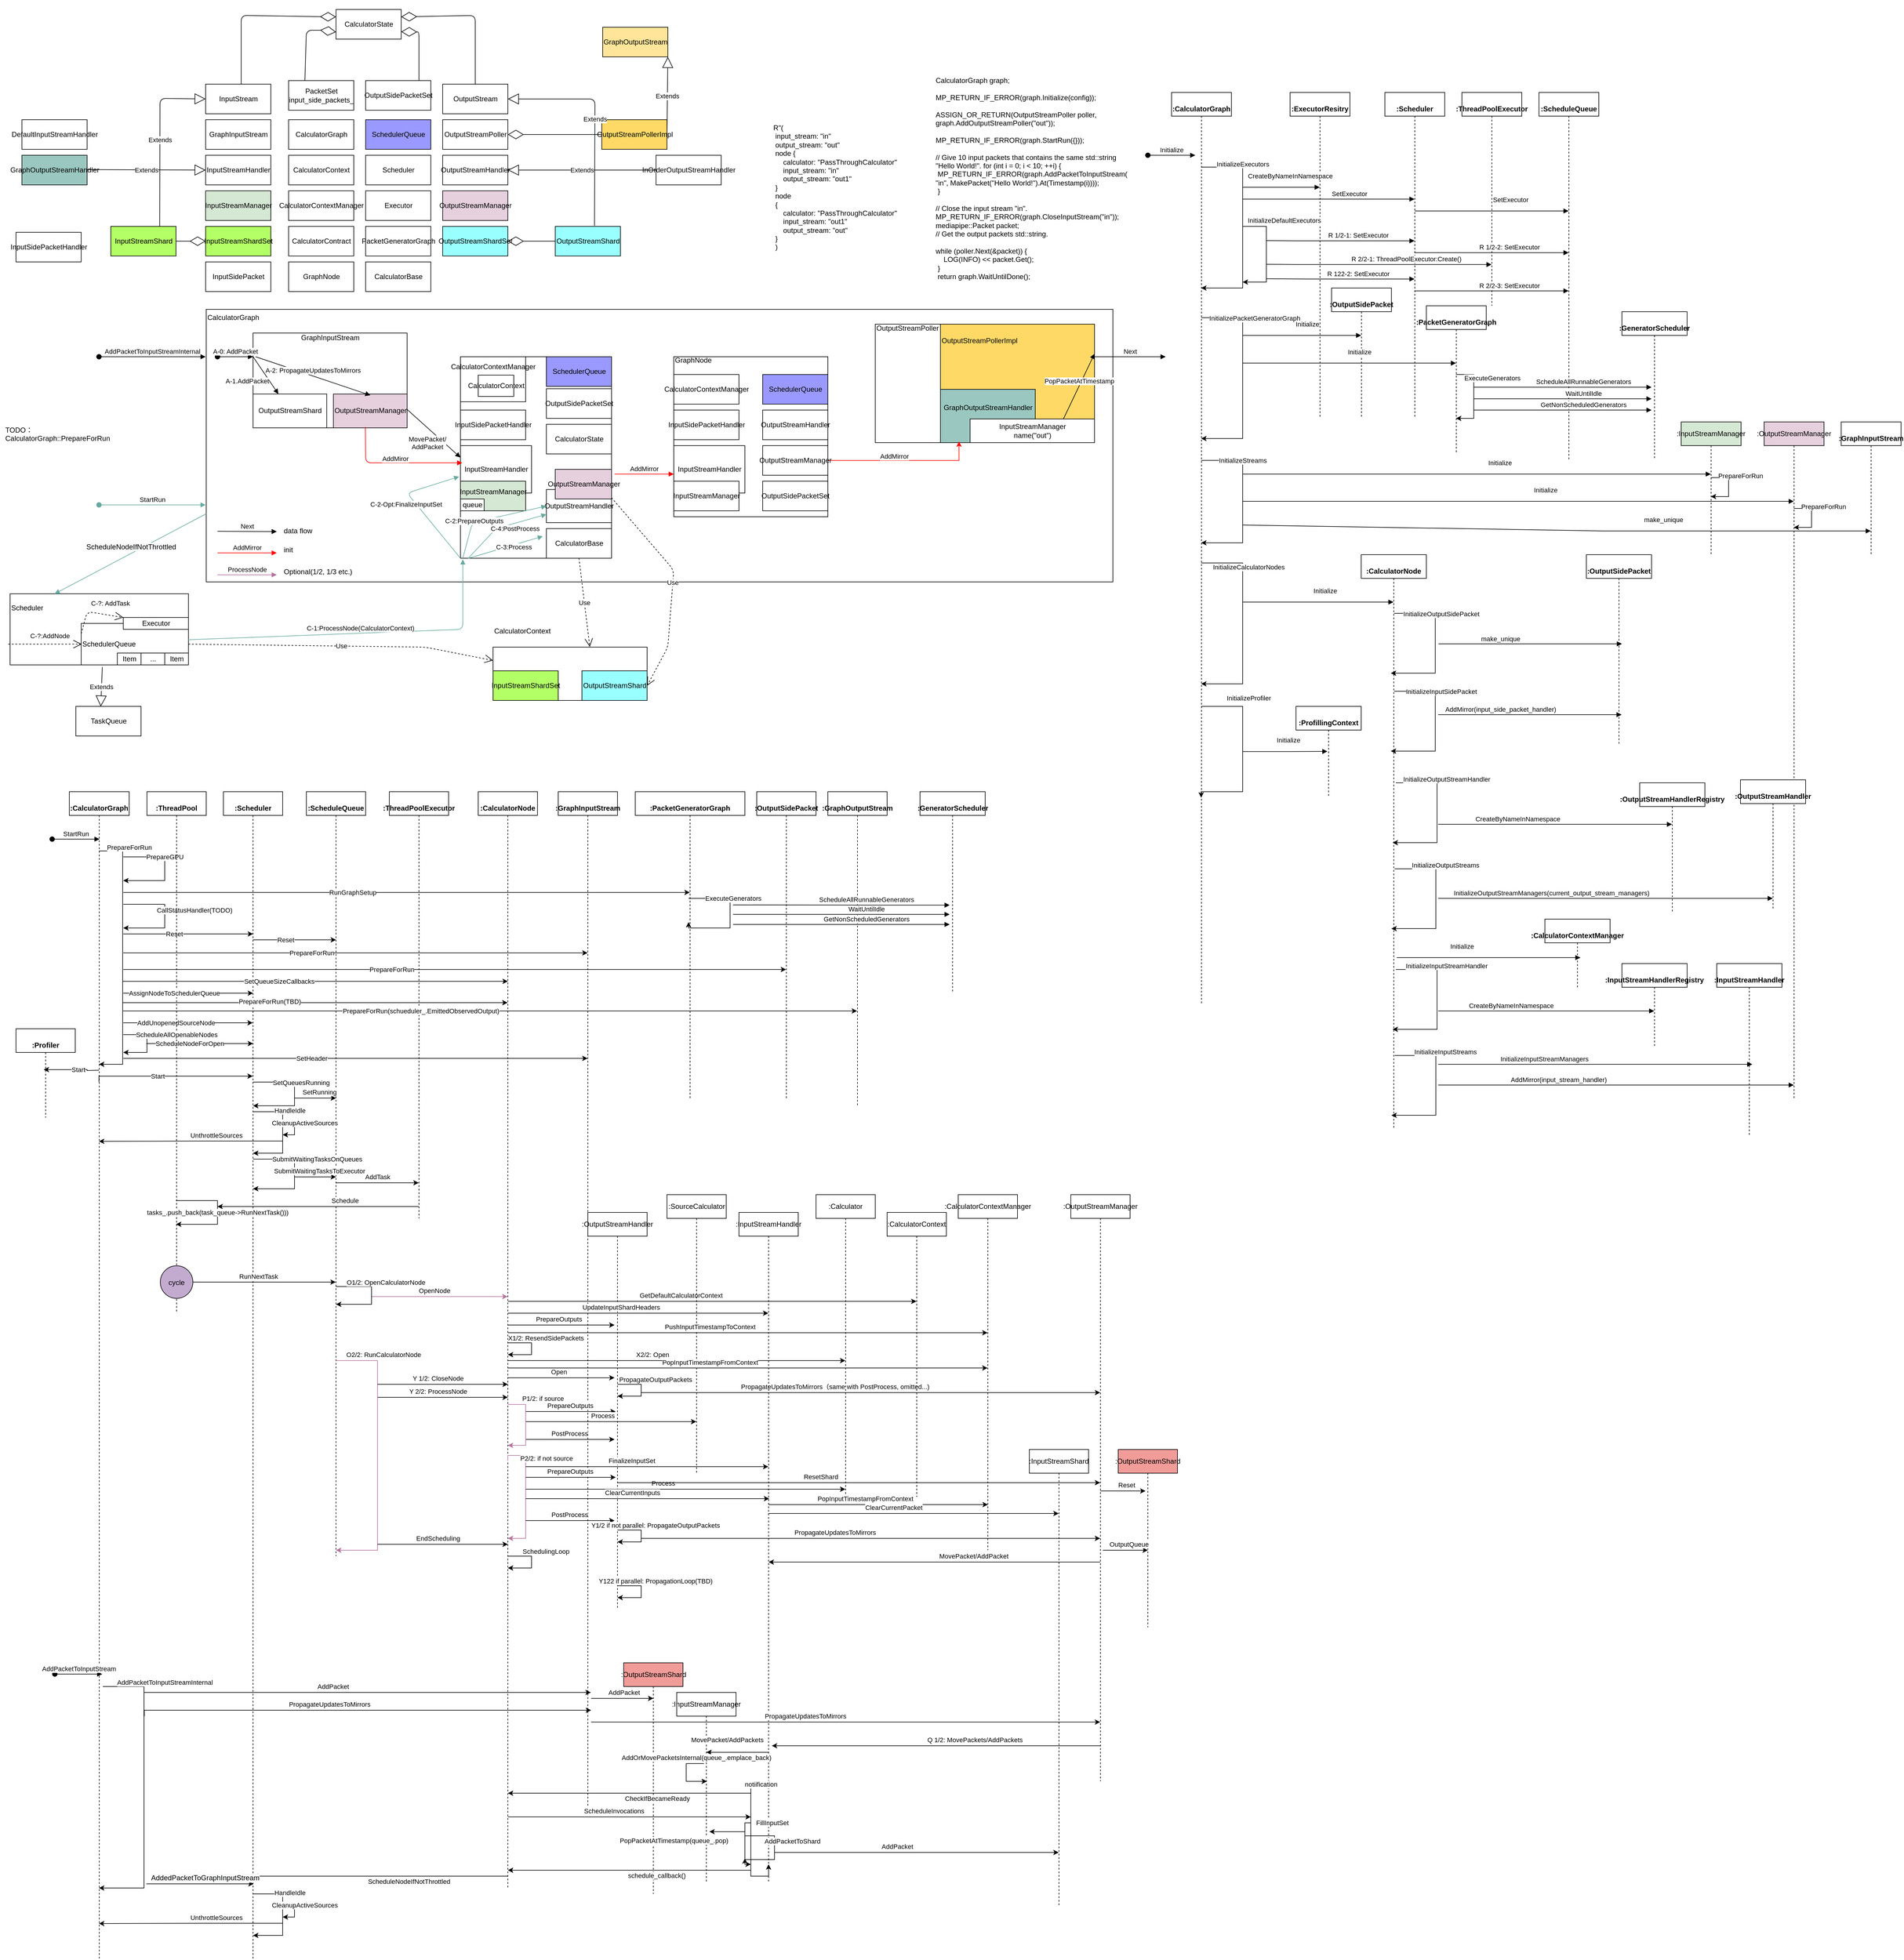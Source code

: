 <mxfile version="13.10.1" type="github">
  <diagram id="dAvzmWWmF4vz5P4AHdHi" name="Page-1">
    <mxGraphModel dx="2489" dy="1973" grid="1" gridSize="10" guides="1" tooltips="1" connect="1" arrows="1" fold="1" page="1" pageScale="1" pageWidth="827" pageHeight="1169" math="0" shadow="0">
      <root>
        <mxCell id="0" />
        <mxCell id="1" parent="0" />
        <mxCell id="XJ3LXA7MW8zPhXsOhgYq-1" value="CalculatorGraph&lt;br&gt;&lt;br&gt;&lt;br&gt;&lt;br&gt;&lt;br&gt;&lt;br&gt;&lt;br&gt;&lt;br&gt;&lt;br&gt;&lt;br&gt;&lt;br&gt;&lt;br&gt;&lt;br&gt;&lt;br&gt;&lt;br&gt;&lt;br&gt;&lt;br&gt;&lt;br&gt;&lt;br&gt;&lt;br&gt;&lt;br&gt;&lt;br&gt;&lt;br&gt;&lt;br&gt;&lt;br&gt;&lt;br&gt;&lt;br&gt;&lt;br&gt;&lt;br&gt;&lt;br&gt;&lt;br&gt;" style="html=1;align=left;" parent="1" vertex="1">
          <mxGeometry x="-109" y="306" width="1530" height="460" as="geometry" />
        </mxCell>
        <mxCell id="XJ3LXA7MW8zPhXsOhgYq-2" value="GraphInputStream" style="html=1;" parent="1" vertex="1">
          <mxGeometry x="-110" y="-14" width="110" height="50" as="geometry" />
        </mxCell>
        <mxCell id="XJ3LXA7MW8zPhXsOhgYq-3" value="InputStreamHandler" style="html=1;" parent="1" vertex="1">
          <mxGeometry x="-110" y="46" width="110" height="50" as="geometry" />
        </mxCell>
        <mxCell id="XJ3LXA7MW8zPhXsOhgYq-4" value="InputStreamManager" style="html=1;fillColor=#D5E8D4;" parent="1" vertex="1">
          <mxGeometry x="-110" y="106" width="110" height="50" as="geometry" />
        </mxCell>
        <mxCell id="XJ3LXA7MW8zPhXsOhgYq-5" value="GraphNode" style="html=1;" parent="1" vertex="1">
          <mxGeometry x="30" y="226" width="110" height="50" as="geometry" />
        </mxCell>
        <mxCell id="XJ3LXA7MW8zPhXsOhgYq-7" value="CalculatorContract" style="html=1;" parent="1" vertex="1">
          <mxGeometry x="30" y="166" width="110" height="50" as="geometry" />
        </mxCell>
        <mxCell id="XJ3LXA7MW8zPhXsOhgYq-8" value="CalculatorContext" style="html=1;" parent="1" vertex="1">
          <mxGeometry x="30" y="46" width="110" height="50" as="geometry" />
        </mxCell>
        <mxCell id="XJ3LXA7MW8zPhXsOhgYq-9" value="InputSidePacket" style="html=1;" parent="1" vertex="1">
          <mxGeometry x="-110" y="226" width="110" height="50" as="geometry" />
        </mxCell>
        <mxCell id="XJ3LXA7MW8zPhXsOhgYq-10" value="OutputSidePacketSet" style="html=1;" parent="1" vertex="1">
          <mxGeometry x="160" y="-80" width="110" height="50" as="geometry" />
        </mxCell>
        <mxCell id="XJ3LXA7MW8zPhXsOhgYq-11" value="InputStreamShardSet" style="html=1;fillColor=#B3FF66;" parent="1" vertex="1">
          <mxGeometry x="-110" y="166" width="110" height="50" as="geometry" />
        </mxCell>
        <mxCell id="XJ3LXA7MW8zPhXsOhgYq-12" value="OutputStreamShardSet" style="html=1;fillColor=#99FFFF;" parent="1" vertex="1">
          <mxGeometry x="290" y="166" width="110" height="50" as="geometry" />
        </mxCell>
        <mxCell id="XJ3LXA7MW8zPhXsOhgYq-14" value="OutputStreamHandler" style="html=1;" parent="1" vertex="1">
          <mxGeometry x="290" y="46" width="110" height="50" as="geometry" />
        </mxCell>
        <mxCell id="XJ3LXA7MW8zPhXsOhgYq-15" value="OutputStreamManager" style="html=1;fillColor=#E6D0DE;" parent="1" vertex="1">
          <mxGeometry x="290" y="106" width="110" height="50" as="geometry" />
        </mxCell>
        <mxCell id="XJ3LXA7MW8zPhXsOhgYq-16" value="OutputStreamPoller" style="html=1;" parent="1" vertex="1">
          <mxGeometry x="290" y="-14" width="110" height="50" as="geometry" />
        </mxCell>
        <mxCell id="XJ3LXA7MW8zPhXsOhgYq-17" value="CalculatorGraph" style="html=1;" parent="1" vertex="1">
          <mxGeometry x="30" y="-14" width="110" height="50" as="geometry" />
        </mxCell>
        <mxCell id="XJ3LXA7MW8zPhXsOhgYq-18" value="SchedulerQueue" style="html=1;fillColor=#9999FF;" parent="1" vertex="1">
          <mxGeometry x="160" y="-14" width="110" height="50" as="geometry" />
        </mxCell>
        <mxCell id="XJ3LXA7MW8zPhXsOhgYq-19" value="Scheduler" style="html=1;" parent="1" vertex="1">
          <mxGeometry x="160" y="46" width="110" height="50" as="geometry" />
        </mxCell>
        <mxCell id="XJ3LXA7MW8zPhXsOhgYq-21" value="Executor" style="html=1;" parent="1" vertex="1">
          <mxGeometry x="160" y="106" width="110" height="50" as="geometry" />
        </mxCell>
        <mxCell id="XJ3LXA7MW8zPhXsOhgYq-22" value="&lt;div&gt;&lt;span&gt;Scheduler&lt;/span&gt;&lt;/div&gt;&lt;br&gt;&lt;br&gt;&lt;br&gt;&lt;br&gt;&lt;br&gt;" style="html=1;align=left;" parent="1" vertex="1">
          <mxGeometry x="-440" y="786" width="301" height="120" as="geometry" />
        </mxCell>
        <mxCell id="XJ3LXA7MW8zPhXsOhgYq-23" value="SchedulerQueue" style="html=1;align=left;" parent="1" vertex="1">
          <mxGeometry x="-320" y="836" width="181" height="70" as="geometry" />
        </mxCell>
        <mxCell id="XJ3LXA7MW8zPhXsOhgYq-20" value="Executor" style="html=1;" parent="1" vertex="1">
          <mxGeometry x="-249" y="826" width="110" height="20" as="geometry" />
        </mxCell>
        <mxCell id="XJ3LXA7MW8zPhXsOhgYq-25" value="PacketGeneratorGraph" style="html=1;" parent="1" vertex="1">
          <mxGeometry x="160" y="166" width="110" height="50" as="geometry" />
        </mxCell>
        <mxCell id="XJ3LXA7MW8zPhXsOhgYq-30" value="OutputStream" style="html=1;" parent="1" vertex="1">
          <mxGeometry x="290" y="-74" width="110" height="50" as="geometry" />
        </mxCell>
        <mxCell id="XJ3LXA7MW8zPhXsOhgYq-35" value="" style="group" parent="1" vertex="1" connectable="0">
          <mxGeometry x="-90" y="346" width="320" height="160" as="geometry" />
        </mxCell>
        <mxCell id="XJ3LXA7MW8zPhXsOhgYq-32" value="" style="group" parent="XJ3LXA7MW8zPhXsOhgYq-35" vertex="1" connectable="0">
          <mxGeometry x="60" width="260" height="160" as="geometry" />
        </mxCell>
        <mxCell id="XJ3LXA7MW8zPhXsOhgYq-27" value="&lt;div style=&quot;text-align: left&quot;&gt;&lt;span&gt;GraphInputStream&lt;/span&gt;&lt;/div&gt;&lt;div style=&quot;text-align: left&quot;&gt;&lt;br&gt;&lt;/div&gt;&lt;br&gt;&lt;br&gt;&lt;br&gt;&lt;br&gt;&lt;br&gt;&lt;br&gt;&lt;br&gt;&lt;br&gt;&lt;div style=&quot;text-align: left&quot;&gt;&lt;br&gt;&lt;/div&gt;" style="html=1;" parent="XJ3LXA7MW8zPhXsOhgYq-32" vertex="1">
          <mxGeometry width="260" height="160" as="geometry" />
        </mxCell>
        <mxCell id="XJ3LXA7MW8zPhXsOhgYq-29" value="OutputStreamShard" style="html=1;" parent="XJ3LXA7MW8zPhXsOhgYq-32" vertex="1">
          <mxGeometry y="102.857" width="124.348" height="57.143" as="geometry" />
        </mxCell>
        <mxCell id="XJ3LXA7MW8zPhXsOhgYq-31" value="OutputStreamManager" style="html=1;fillColor=#E6D0DE;" parent="XJ3LXA7MW8zPhXsOhgYq-32" vertex="1">
          <mxGeometry x="135.652" y="102.857" width="124.348" height="57.143" as="geometry" />
        </mxCell>
        <mxCell id="_TtrgF-6V0Fd3hpmhVeo-12" value="A-2: PropagateUpdatesToMirrors" style="html=1;verticalAlign=bottom;endArrow=block;" parent="XJ3LXA7MW8zPhXsOhgYq-32" edge="1">
          <mxGeometry width="80" relative="1" as="geometry">
            <mxPoint x="4.35" y="40" as="sourcePoint" />
            <mxPoint x="198" y="105" as="targetPoint" />
          </mxGeometry>
        </mxCell>
        <mxCell id="_TtrgF-6V0Fd3hpmhVeo-15" value="A-1.AddPacket" style="html=1;verticalAlign=bottom;endArrow=block;exitX=0;exitY=0.25;exitDx=0;exitDy=0;" parent="XJ3LXA7MW8zPhXsOhgYq-32" source="XJ3LXA7MW8zPhXsOhgYq-27" target="XJ3LXA7MW8zPhXsOhgYq-29" edge="1">
          <mxGeometry x="-0.06" y="-36" width="80" relative="1" as="geometry">
            <mxPoint x="14.35" y="50" as="sourcePoint" />
            <mxPoint x="208" y="115" as="targetPoint" />
            <mxPoint as="offset" />
          </mxGeometry>
        </mxCell>
        <mxCell id="XJ3LXA7MW8zPhXsOhgYq-34" value="A-0: AddPacket" style="html=1;verticalAlign=bottom;startArrow=oval;startFill=1;endArrow=block;startSize=8;" parent="XJ3LXA7MW8zPhXsOhgYq-35" edge="1">
          <mxGeometry width="60" relative="1" as="geometry">
            <mxPoint y="40" as="sourcePoint" />
            <mxPoint x="60" y="40" as="targetPoint" />
          </mxGeometry>
        </mxCell>
        <mxCell id="XJ3LXA7MW8zPhXsOhgYq-36" value="AddPacketToInputStreamInternal" style="html=1;verticalAlign=bottom;startArrow=oval;startFill=1;endArrow=block;startSize=8;" parent="1" edge="1">
          <mxGeometry width="60" relative="1" as="geometry">
            <mxPoint x="-290" y="386" as="sourcePoint" />
            <mxPoint x="-110" y="386" as="targetPoint" />
          </mxGeometry>
        </mxCell>
        <mxCell id="XJ3LXA7MW8zPhXsOhgYq-42" value="GraphOutputStreamHandler" style="html=1;fillColor=#9AC7BF;" parent="1" vertex="1">
          <mxGeometry x="-420" y="46" width="110" height="50" as="geometry" />
        </mxCell>
        <mxCell id="XJ3LXA7MW8zPhXsOhgYq-44" value="Extends" style="endArrow=block;endSize=16;endFill=0;html=1;entryX=0;entryY=0.5;entryDx=0;entryDy=0;" parent="1" target="XJ3LXA7MW8zPhXsOhgYq-3" edge="1">
          <mxGeometry width="160" relative="1" as="geometry">
            <mxPoint x="-310" y="70.29" as="sourcePoint" />
            <mxPoint x="-150" y="70.29" as="targetPoint" />
          </mxGeometry>
        </mxCell>
        <mxCell id="XJ3LXA7MW8zPhXsOhgYq-48" value="GraphOutputStream" style="html=1;fillColor=#FFE599;" parent="1" vertex="1">
          <mxGeometry x="560" y="-170" width="110" height="50" as="geometry" />
        </mxCell>
        <mxCell id="XJ3LXA7MW8zPhXsOhgYq-50" value="OutputStreamPollerImpl" style="html=1;fillColor=#FFD966;" parent="1" vertex="1">
          <mxGeometry x="558.5" y="-14" width="110" height="50" as="geometry" />
        </mxCell>
        <mxCell id="XJ3LXA7MW8zPhXsOhgYq-51" value="Extends" style="endArrow=block;endSize=16;endFill=0;html=1;exitX=1;exitY=0.5;exitDx=0;exitDy=0;entryX=1;entryY=1;entryDx=0;entryDy=0;" parent="1" source="XJ3LXA7MW8zPhXsOhgYq-50" target="XJ3LXA7MW8zPhXsOhgYq-48" edge="1">
          <mxGeometry width="160" relative="1" as="geometry">
            <mxPoint x="600" y="176" as="sourcePoint" />
            <mxPoint x="760" y="176" as="targetPoint" />
          </mxGeometry>
        </mxCell>
        <mxCell id="XJ3LXA7MW8zPhXsOhgYq-47" value="" style="group;fillColor=#FFE599;container=0;" parent="1" vertex="1" connectable="0">
          <mxGeometry x="1130" y="396.81" width="260" height="134.19" as="geometry" />
        </mxCell>
        <mxCell id="XJ3LXA7MW8zPhXsOhgYq-54" value="" style="group" parent="1" vertex="1" connectable="0">
          <mxGeometry x="1020" y="331" width="370" height="200.01" as="geometry" />
        </mxCell>
        <mxCell id="XJ3LXA7MW8zPhXsOhgYq-52" value="&lt;div style=&quot;text-align: justify&quot;&gt;&lt;span&gt;OutputStreamPoller&lt;/span&gt;&lt;/div&gt;&lt;div style=&quot;text-align: justify&quot;&gt;&lt;span&gt;&lt;br&gt;&lt;/span&gt;&lt;/div&gt;&lt;div style=&quot;text-align: justify&quot;&gt;&lt;span&gt;&lt;br&gt;&lt;/span&gt;&lt;/div&gt;&lt;div style=&quot;text-align: justify&quot;&gt;&lt;span&gt;&lt;br&gt;&lt;/span&gt;&lt;/div&gt;&lt;div style=&quot;text-align: justify&quot;&gt;&lt;span&gt;&lt;br&gt;&lt;/span&gt;&lt;/div&gt;&lt;div style=&quot;text-align: justify&quot;&gt;&lt;span&gt;&lt;br&gt;&lt;/span&gt;&lt;/div&gt;&lt;div style=&quot;text-align: justify&quot;&gt;&lt;span&gt;&lt;br&gt;&lt;/span&gt;&lt;/div&gt;&lt;div style=&quot;text-align: justify&quot;&gt;&lt;span&gt;&lt;br&gt;&lt;/span&gt;&lt;/div&gt;&lt;div style=&quot;text-align: justify&quot;&gt;&lt;span&gt;&lt;br&gt;&lt;/span&gt;&lt;/div&gt;&lt;div style=&quot;text-align: justify&quot;&gt;&lt;span&gt;&lt;br&gt;&lt;/span&gt;&lt;/div&gt;&lt;div style=&quot;text-align: justify&quot;&gt;&lt;span&gt;&lt;br&gt;&lt;/span&gt;&lt;/div&gt;&lt;div style=&quot;text-align: justify&quot;&gt;&lt;span&gt;&lt;br&gt;&lt;/span&gt;&lt;/div&gt;&lt;div style=&quot;text-align: justify&quot;&gt;&lt;span&gt;&lt;br&gt;&lt;/span&gt;&lt;/div&gt;&lt;div style=&quot;text-align: justify&quot;&gt;&lt;span&gt;&lt;br&gt;&lt;/span&gt;&lt;/div&gt;" style="html=1;align=left;" parent="XJ3LXA7MW8zPhXsOhgYq-54" vertex="1">
          <mxGeometry width="370" height="200" as="geometry" />
        </mxCell>
        <mxCell id="XJ3LXA7MW8zPhXsOhgYq-37" value="OutputStreamPollerImpl&lt;br&gt;&lt;br&gt;&lt;br&gt;&lt;br&gt;&lt;br&gt;&lt;br&gt;&lt;br&gt;&lt;br&gt;&lt;br&gt;&lt;br&gt;&lt;br&gt;" style="html=1;fillColor=#FFD966;align=left;" parent="XJ3LXA7MW8zPhXsOhgYq-54" vertex="1">
          <mxGeometry x="110" width="260" height="200" as="geometry" />
        </mxCell>
        <mxCell id="XJ3LXA7MW8zPhXsOhgYq-45" value="GraphOutputStreamHandler&lt;br&gt;&lt;br&gt;&lt;br&gt;" style="html=1;fillColor=#9AC7BF;" parent="XJ3LXA7MW8zPhXsOhgYq-54" vertex="1">
          <mxGeometry x="110" y="110" width="160" height="90" as="geometry" />
        </mxCell>
        <mxCell id="_TtrgF-6V0Fd3hpmhVeo-1" value="PopPacketAtTimestamp" style="html=1;verticalAlign=bottom;endArrow=block;exitX=0.75;exitY=0;exitDx=0;exitDy=0;entryX=1;entryY=0.25;entryDx=0;entryDy=0;" parent="XJ3LXA7MW8zPhXsOhgYq-54" source="XJ3LXA7MW8zPhXsOhgYq-41" target="XJ3LXA7MW8zPhXsOhgYq-52" edge="1">
          <mxGeometry width="80" relative="1" as="geometry">
            <mxPoint x="450" y="145" as="sourcePoint" />
            <mxPoint x="570" y="145" as="targetPoint" />
          </mxGeometry>
        </mxCell>
        <mxCell id="XJ3LXA7MW8zPhXsOhgYq-41" value="InputStreamManager&lt;br&gt;name(&quot;out&quot;)" style="html=1;" parent="XJ3LXA7MW8zPhXsOhgYq-54" vertex="1">
          <mxGeometry x="160" y="160" width="210" height="40.01" as="geometry" />
        </mxCell>
        <mxCell id="XJ3LXA7MW8zPhXsOhgYq-55" value="Next" style="html=1;verticalAlign=bottom;endArrow=block;" parent="1" edge="1">
          <mxGeometry width="80" relative="1" as="geometry">
            <mxPoint x="1390" y="386" as="sourcePoint" />
            <mxPoint x="1510" y="386" as="targetPoint" />
          </mxGeometry>
        </mxCell>
        <mxCell id="XJ3LXA7MW8zPhXsOhgYq-56" value="GraphNode&lt;br&gt;&lt;br&gt;&lt;br&gt;&lt;br&gt;&lt;br&gt;&lt;br&gt;&lt;br&gt;&lt;br&gt;&lt;br&gt;&lt;br&gt;&lt;br&gt;&lt;br&gt;&lt;br&gt;&lt;br&gt;&lt;br&gt;&lt;br&gt;&lt;br&gt;&lt;br&gt;&lt;br&gt;" style="html=1;align=left;" parent="1" vertex="1">
          <mxGeometry x="680" y="386" width="260" height="270" as="geometry" />
        </mxCell>
        <mxCell id="XJ3LXA7MW8zPhXsOhgYq-59" style="edgeStyle=orthogonalEdgeStyle;rounded=0;orthogonalLoop=1;jettySize=auto;html=1;exitX=1;exitY=0.5;exitDx=0;exitDy=0;entryX=0.382;entryY=0.99;entryDx=0;entryDy=0;entryPerimeter=0;strokeColor=#FF0000;" parent="1" source="XJ3LXA7MW8zPhXsOhgYq-57" target="XJ3LXA7MW8zPhXsOhgYq-52" edge="1">
          <mxGeometry relative="1" as="geometry">
            <Array as="points">
              <mxPoint x="1161" y="561" />
            </Array>
          </mxGeometry>
        </mxCell>
        <mxCell id="XJ3LXA7MW8zPhXsOhgYq-60" value="AddMirror" style="edgeLabel;html=1;align=center;verticalAlign=middle;resizable=0;points=[];" parent="XJ3LXA7MW8zPhXsOhgYq-59" vertex="1" connectable="0">
          <mxGeometry x="-0.117" y="7" relative="1" as="geometry">
            <mxPoint as="offset" />
          </mxGeometry>
        </mxCell>
        <mxCell id="XJ3LXA7MW8zPhXsOhgYq-57" value="OutputStreamManager" style="html=1;" parent="1" vertex="1">
          <mxGeometry x="830" y="536" width="110" height="50" as="geometry" />
        </mxCell>
        <mxCell id="XJ3LXA7MW8zPhXsOhgYq-61" value="OutputSidePacketSet" style="html=1;" parent="1" vertex="1">
          <mxGeometry x="830" y="596" width="110" height="50" as="geometry" />
        </mxCell>
        <mxCell id="_TtrgF-6V0Fd3hpmhVeo-2" value="R&quot;(&lt;br&gt;&amp;nbsp;input_stream: &quot;in&quot; &lt;br&gt;&amp;nbsp;output_stream: &quot;out&quot; &lt;br&gt;&amp;nbsp;node { &lt;br&gt;&amp;nbsp; &amp;nbsp; &amp;nbsp;calculator: &quot;PassThroughCalculator&quot; &lt;br&gt;&amp;nbsp; &amp;nbsp; &amp;nbsp;input_stream: &quot;in&quot; &lt;br&gt;&amp;nbsp; &amp;nbsp; &amp;nbsp;output_stream: &quot;out1&quot; &lt;br&gt;&amp;nbsp;}&lt;br&gt;&amp;nbsp;node&lt;br&gt;&amp;nbsp;{ &lt;br&gt;&amp;nbsp; &amp;nbsp; &amp;nbsp;calculator: &quot;PassThroughCalculator&quot; &lt;br&gt;&amp;nbsp; &amp;nbsp; &amp;nbsp;input_stream: &quot;out1&quot; &lt;br&gt;&amp;nbsp; &amp;nbsp; &amp;nbsp;output_stream: &quot;out&quot;&lt;br&gt;&amp;nbsp;} &lt;br&gt;&amp;nbsp;)&lt;br&gt;" style="text;whiteSpace=wrap;html=1;shadow=0;" parent="1" vertex="1">
          <mxGeometry x="845.5" y="-14" width="249" height="230" as="geometry" />
        </mxCell>
        <mxCell id="_TtrgF-6V0Fd3hpmhVeo-3" value="CalculatorContext&lt;br&gt;&lt;br&gt;&lt;br&gt;&lt;br&gt;&lt;br&gt;&lt;br&gt;&lt;br&gt;&lt;br&gt;&lt;br&gt;&lt;br&gt;&lt;br&gt;" style="html=1;align=left;" parent="1" vertex="1">
          <mxGeometry x="375" y="876" width="260" height="90" as="geometry" />
        </mxCell>
        <mxCell id="_TtrgF-6V0Fd3hpmhVeo-4" value="InputStreamShard" style="html=1;fillColor=#B3FF66;" parent="1" vertex="1">
          <mxGeometry x="-270" y="166" width="110" height="50" as="geometry" />
        </mxCell>
        <mxCell id="_TtrgF-6V0Fd3hpmhVeo-5" value="OutputStreamShard" style="html=1;fillColor=#99FFFF;" parent="1" vertex="1">
          <mxGeometry x="480" y="166" width="110" height="50" as="geometry" />
        </mxCell>
        <mxCell id="_TtrgF-6V0Fd3hpmhVeo-6" value="" style="endArrow=diamondThin;endFill=0;endSize=24;html=1;entryX=0;entryY=0.5;entryDx=0;entryDy=0;exitX=1;exitY=0.5;exitDx=0;exitDy=0;" parent="1" source="_TtrgF-6V0Fd3hpmhVeo-4" target="XJ3LXA7MW8zPhXsOhgYq-11" edge="1">
          <mxGeometry width="160" relative="1" as="geometry">
            <mxPoint x="-180" y="191" as="sourcePoint" />
            <mxPoint x="-140" y="190.5" as="targetPoint" />
          </mxGeometry>
        </mxCell>
        <mxCell id="_TtrgF-6V0Fd3hpmhVeo-7" value="" style="endArrow=diamondThin;endFill=0;endSize=24;html=1;entryX=1;entryY=0.5;entryDx=0;entryDy=0;exitX=0;exitY=0.5;exitDx=0;exitDy=0;" parent="1" source="_TtrgF-6V0Fd3hpmhVeo-5" target="XJ3LXA7MW8zPhXsOhgYq-12" edge="1">
          <mxGeometry width="160" relative="1" as="geometry">
            <mxPoint x="434" y="226" as="sourcePoint" />
            <mxPoint x="504" y="226" as="targetPoint" />
          </mxGeometry>
        </mxCell>
        <mxCell id="_TtrgF-6V0Fd3hpmhVeo-8" value="InputStream" style="html=1;" parent="1" vertex="1">
          <mxGeometry x="-110" y="-74" width="110" height="50" as="geometry" />
        </mxCell>
        <mxCell id="_TtrgF-6V0Fd3hpmhVeo-9" value="InputStreamShardSet" style="html=1;fillColor=#B3FF66;" parent="1" vertex="1">
          <mxGeometry x="375" y="916" width="110" height="50" as="geometry" />
        </mxCell>
        <mxCell id="_TtrgF-6V0Fd3hpmhVeo-10" value="OutputStreamShard" style="html=1;fillColor=#99FFFF;" parent="1" vertex="1">
          <mxGeometry x="525" y="916" width="110" height="50" as="geometry" />
        </mxCell>
        <mxCell id="_TtrgF-6V0Fd3hpmhVeo-11" value="CalculatorContextManager" style="html=1;" parent="1" vertex="1">
          <mxGeometry x="30" y="106" width="110" height="50" as="geometry" />
        </mxCell>
        <mxCell id="_TtrgF-6V0Fd3hpmhVeo-16" value="CalculatorContextManager" style="html=1;" parent="1" vertex="1">
          <mxGeometry x="680" y="416" width="110" height="50" as="geometry" />
        </mxCell>
        <mxCell id="_TtrgF-6V0Fd3hpmhVeo-17" value="InputSidePacketHandler" style="html=1;" parent="1" vertex="1">
          <mxGeometry x="680" y="476" width="110" height="50" as="geometry" />
        </mxCell>
        <mxCell id="_TtrgF-6V0Fd3hpmhVeo-18" value="InputSidePacketHandler" style="html=1;" parent="1" vertex="1">
          <mxGeometry x="-430" y="176" width="110" height="50" as="geometry" />
        </mxCell>
        <mxCell id="_TtrgF-6V0Fd3hpmhVeo-19" value="InputStreamHandler&lt;br&gt;" style="html=1;" parent="1" vertex="1">
          <mxGeometry x="680" y="536" width="120" height="80" as="geometry" />
        </mxCell>
        <mxCell id="_TtrgF-6V0Fd3hpmhVeo-20" value="OutputStreamHandler" style="html=1;" parent="1" vertex="1">
          <mxGeometry x="830" y="476" width="110" height="50" as="geometry" />
        </mxCell>
        <mxCell id="_TtrgF-6V0Fd3hpmhVeo-21" value="SchedulerQueue" style="html=1;fillColor=#9999FF;" parent="1" vertex="1">
          <mxGeometry x="830" y="416" width="110" height="50" as="geometry" />
        </mxCell>
        <mxCell id="_TtrgF-6V0Fd3hpmhVeo-22" value="InputStreamManager" style="html=1;" parent="1" vertex="1">
          <mxGeometry x="680" y="596" width="110" height="50" as="geometry" />
        </mxCell>
        <mxCell id="_TtrgF-6V0Fd3hpmhVeo-23" value="GraphNode&lt;br&gt;&lt;br&gt;&lt;br&gt;&lt;br&gt;&lt;br&gt;&lt;br&gt;&lt;br&gt;&lt;br&gt;&lt;br&gt;&lt;br&gt;&lt;br&gt;&lt;br&gt;&lt;br&gt;&lt;br&gt;&lt;br&gt;&lt;br&gt;&lt;br&gt;&lt;br&gt;&lt;br&gt;&lt;br&gt;" style="html=1;align=left;" parent="1" vertex="1">
          <mxGeometry x="320" y="386" width="255" height="340" as="geometry" />
        </mxCell>
        <mxCell id="_TtrgF-6V0Fd3hpmhVeo-25" value="OutputSidePacketSet" style="html=1;" parent="1" vertex="1">
          <mxGeometry x="465" y="440" width="110" height="50" as="geometry" />
        </mxCell>
        <mxCell id="_TtrgF-6V0Fd3hpmhVeo-26" value="&lt;br&gt;CalculatorContextManager&lt;br&gt;&lt;br&gt;&lt;br&gt;&lt;br&gt;&lt;br&gt;" style="html=1;" parent="1" vertex="1">
          <mxGeometry x="320" y="386" width="110" height="76" as="geometry" />
        </mxCell>
        <mxCell id="_TtrgF-6V0Fd3hpmhVeo-27" value="InputSidePacketHandler" style="html=1;" parent="1" vertex="1">
          <mxGeometry x="320" y="476" width="110" height="50" as="geometry" />
        </mxCell>
        <mxCell id="_TtrgF-6V0Fd3hpmhVeo-28" value="InputStreamHandler&lt;br&gt;" style="html=1;" parent="1" vertex="1">
          <mxGeometry x="320" y="536" width="120" height="80" as="geometry" />
        </mxCell>
        <mxCell id="_TtrgF-6V0Fd3hpmhVeo-29" value="OutputStreamHandler" style="html=1;" parent="1" vertex="1">
          <mxGeometry x="465" y="610" width="110" height="56" as="geometry" />
        </mxCell>
        <mxCell id="_TtrgF-6V0Fd3hpmhVeo-30" value="SchedulerQueue" style="html=1;fillColor=#9999FF;" parent="1" vertex="1">
          <mxGeometry x="465" y="386" width="110" height="50" as="geometry" />
        </mxCell>
        <mxCell id="_TtrgF-6V0Fd3hpmhVeo-31" value="InputStreamManager&lt;br&gt;&lt;br&gt;" style="html=1;fillColor=#D5E8D4;" parent="1" vertex="1">
          <mxGeometry x="320" y="596" width="110" height="50" as="geometry" />
        </mxCell>
        <mxCell id="_TtrgF-6V0Fd3hpmhVeo-34" value="AddMirror" style="html=1;verticalAlign=bottom;endArrow=block;strokeColor=#FF0000;" parent="1" edge="1">
          <mxGeometry width="80" relative="1" as="geometry">
            <mxPoint x="580" y="584" as="sourcePoint" />
            <mxPoint x="680" y="584" as="targetPoint" />
          </mxGeometry>
        </mxCell>
        <mxCell id="_TtrgF-6V0Fd3hpmhVeo-35" value="MovePacket/&lt;br&gt;AddPacket" style="html=1;verticalAlign=bottom;endArrow=block;exitX=0.996;exitY=0.8;exitDx=0;exitDy=0;exitPerimeter=0;entryX=0;entryY=0.25;entryDx=0;entryDy=0;" parent="1" source="XJ3LXA7MW8zPhXsOhgYq-27" target="_TtrgF-6V0Fd3hpmhVeo-28" edge="1">
          <mxGeometry x="0.214" y="-31" width="80" relative="1" as="geometry">
            <mxPoint x="140" y="575.5" as="sourcePoint" />
            <mxPoint x="260" y="575.5" as="targetPoint" />
            <mxPoint as="offset" />
          </mxGeometry>
        </mxCell>
        <mxCell id="_TtrgF-6V0Fd3hpmhVeo-36" value="AddMirror" style="html=1;verticalAlign=bottom;endArrow=block;strokeColor=#FF0000;" parent="1" edge="1">
          <mxGeometry width="80" relative="1" as="geometry">
            <mxPoint x="-90" y="717" as="sourcePoint" />
            <mxPoint x="10" y="717" as="targetPoint" />
          </mxGeometry>
        </mxCell>
        <mxCell id="_TtrgF-6V0Fd3hpmhVeo-37" value="Next" style="html=1;verticalAlign=bottom;endArrow=block;" parent="1" edge="1">
          <mxGeometry width="80" relative="1" as="geometry">
            <mxPoint x="-90" y="680.5" as="sourcePoint" />
            <mxPoint x="10" y="681" as="targetPoint" />
          </mxGeometry>
        </mxCell>
        <mxCell id="_TtrgF-6V0Fd3hpmhVeo-38" value="data flow" style="text;whiteSpace=wrap;html=1;" parent="1" vertex="1">
          <mxGeometry x="20" y="666" width="60" height="30" as="geometry" />
        </mxCell>
        <mxCell id="_TtrgF-6V0Fd3hpmhVeo-39" value="init" style="text;whiteSpace=wrap;html=1;" parent="1" vertex="1">
          <mxGeometry x="20" y="698" width="73" height="30" as="geometry" />
        </mxCell>
        <mxCell id="_TtrgF-6V0Fd3hpmhVeo-45" value="AddMiror" style="html=1;verticalAlign=bottom;endArrow=block;exitX=0.434;exitY=0.977;exitDx=0;exitDy=0;exitPerimeter=0;entryX=0.025;entryY=0.363;entryDx=0;entryDy=0;fillColor=#FF0000;strokeColor=#FF0000;entryPerimeter=0;" parent="1" source="XJ3LXA7MW8zPhXsOhgYq-31" target="_TtrgF-6V0Fd3hpmhVeo-28" edge="1">
          <mxGeometry x="-0.013" y="-2" width="80" relative="1" as="geometry">
            <mxPoint x="160.0" y="535" as="sourcePoint" />
            <mxPoint x="246.04" y="617" as="targetPoint" />
            <mxPoint as="offset" />
            <Array as="points">
              <mxPoint x="160" y="565" />
            </Array>
          </mxGeometry>
        </mxCell>
        <mxCell id="_TtrgF-6V0Fd3hpmhVeo-48" value="DefaultInputStreamHandler" style="html=1;" parent="1" vertex="1">
          <mxGeometry x="-420" y="-14" width="110" height="50" as="geometry" />
        </mxCell>
        <mxCell id="_TtrgF-6V0Fd3hpmhVeo-49" value="InOrderOutputStreamHandler" style="html=1;" parent="1" vertex="1">
          <mxGeometry x="650" y="46" width="110" height="50" as="geometry" />
        </mxCell>
        <mxCell id="_TtrgF-6V0Fd3hpmhVeo-50" value="" style="endArrow=diamondThin;endFill=0;endSize=24;html=1;strokeColor=#000000;fillColor=#FF0000;entryX=1;entryY=0.5;entryDx=0;entryDy=0;exitX=0;exitY=0.5;exitDx=0;exitDy=0;" parent="1" source="XJ3LXA7MW8zPhXsOhgYq-50" target="XJ3LXA7MW8zPhXsOhgYq-16" edge="1">
          <mxGeometry width="160" relative="1" as="geometry">
            <mxPoint x="510" y="136" as="sourcePoint" />
            <mxPoint x="670" y="136" as="targetPoint" />
          </mxGeometry>
        </mxCell>
        <mxCell id="_TtrgF-6V0Fd3hpmhVeo-51" value="Extends" style="endArrow=block;endSize=16;endFill=0;html=1;strokeColor=#000000;fillColor=#FF0000;entryX=1;entryY=0.5;entryDx=0;entryDy=0;exitX=0;exitY=0.5;exitDx=0;exitDy=0;" parent="1" source="_TtrgF-6V0Fd3hpmhVeo-49" target="XJ3LXA7MW8zPhXsOhgYq-14" edge="1">
          <mxGeometry width="160" relative="1" as="geometry">
            <mxPoint x="510" y="136" as="sourcePoint" />
            <mxPoint x="670" y="136" as="targetPoint" />
          </mxGeometry>
        </mxCell>
        <mxCell id="_TtrgF-6V0Fd3hpmhVeo-52" value="C-1:ProcessNode(CalculatorContext)" style="html=1;verticalAlign=bottom;endArrow=block;strokeColor=#67AB9F;exitX=0.996;exitY=0.395;exitDx=0;exitDy=0;exitPerimeter=0;" parent="1" source="XJ3LXA7MW8zPhXsOhgYq-23" edge="1">
          <mxGeometry width="80" relative="1" as="geometry">
            <mxPoint x="-140" y="846" as="sourcePoint" />
            <mxPoint x="324" y="728" as="targetPoint" />
            <Array as="points">
              <mxPoint x="324" y="846" />
            </Array>
          </mxGeometry>
        </mxCell>
        <mxCell id="_TtrgF-6V0Fd3hpmhVeo-54" value="CalculatorBase" style="html=1;" parent="1" vertex="1">
          <mxGeometry x="160" y="226" width="110" height="50" as="geometry" />
        </mxCell>
        <mxCell id="_TtrgF-6V0Fd3hpmhVeo-55" value="CalculatorBase" style="html=1;" parent="1" vertex="1">
          <mxGeometry x="465" y="676" width="110" height="50" as="geometry" />
        </mxCell>
        <mxCell id="_TtrgF-6V0Fd3hpmhVeo-57" value="ProcessNode" style="html=1;verticalAlign=bottom;endArrow=block;strokeColor=#B5739D;" parent="1" edge="1">
          <mxGeometry width="80" relative="1" as="geometry">
            <mxPoint x="-90" y="754" as="sourcePoint" />
            <mxPoint x="10" y="754" as="targetPoint" />
          </mxGeometry>
        </mxCell>
        <mxCell id="_TtrgF-6V0Fd3hpmhVeo-58" value="Optional(1/2, 1/3 etc.)" style="text;whiteSpace=wrap;html=1;" parent="1" vertex="1">
          <mxGeometry x="20" y="735" width="120" height="30" as="geometry" />
        </mxCell>
        <mxCell id="_TtrgF-6V0Fd3hpmhVeo-59" value="C-2:PrepareOutputs" style="html=1;verticalAlign=bottom;endArrow=block;entryX=0;entryY=0.5;entryDx=0;entryDy=0;strokeColor=#67AB9F;" parent="1" target="_TtrgF-6V0Fd3hpmhVeo-29" edge="1">
          <mxGeometry x="-0.326" y="-7" width="80" relative="1" as="geometry">
            <mxPoint x="324" y="726" as="sourcePoint" />
            <mxPoint x="390" y="696" as="targetPoint" />
            <Array as="points">
              <mxPoint x="340" y="666" />
            </Array>
            <mxPoint as="offset" />
          </mxGeometry>
        </mxCell>
        <mxCell id="_TtrgF-6V0Fd3hpmhVeo-60" value="C-3:Process" style="html=1;verticalAlign=bottom;endArrow=block;entryX=-0.055;entryY=0.26;entryDx=0;entryDy=0;strokeColor=#67AB9F;entryPerimeter=0;" parent="1" target="_TtrgF-6V0Fd3hpmhVeo-55" edge="1">
          <mxGeometry x="0.162" y="-12" width="80" relative="1" as="geometry">
            <mxPoint x="334" y="726" as="sourcePoint" />
            <mxPoint x="475" y="651" as="targetPoint" />
            <Array as="points" />
            <mxPoint as="offset" />
          </mxGeometry>
        </mxCell>
        <mxCell id="_TtrgF-6V0Fd3hpmhVeo-61" value="C-4:PostProcess" style="html=1;verticalAlign=bottom;endArrow=block;entryX=0;entryY=0.75;entryDx=0;entryDy=0;strokeColor=#67AB9F;exitX=0.051;exitY=1.001;exitDx=0;exitDy=0;exitPerimeter=0;" parent="1" source="_TtrgF-6V0Fd3hpmhVeo-23" target="_TtrgF-6V0Fd3hpmhVeo-29" edge="1">
          <mxGeometry x="0.232" y="-17" width="80" relative="1" as="geometry">
            <mxPoint x="344" y="736" as="sourcePoint" />
            <mxPoint x="468.95" y="699" as="targetPoint" />
            <Array as="points">
              <mxPoint x="380" y="676" />
            </Array>
            <mxPoint as="offset" />
          </mxGeometry>
        </mxCell>
        <mxCell id="_TtrgF-6V0Fd3hpmhVeo-62" value="Use" style="endArrow=open;endSize=12;dashed=1;html=1;strokeColor=#000000;fillColor=#FF0000;entryX=0;entryY=0.25;entryDx=0;entryDy=0;exitX=1;exitY=0.5;exitDx=0;exitDy=0;" parent="1" source="XJ3LXA7MW8zPhXsOhgYq-23" target="_TtrgF-6V0Fd3hpmhVeo-3" edge="1">
          <mxGeometry width="160" relative="1" as="geometry">
            <mxPoint x="140" y="866" as="sourcePoint" />
            <mxPoint x="500" y="846" as="targetPoint" />
            <Array as="points">
              <mxPoint x="260" y="876" />
            </Array>
          </mxGeometry>
        </mxCell>
        <mxCell id="_TtrgF-6V0Fd3hpmhVeo-64" value="Use" style="endArrow=open;endSize=12;dashed=1;html=1;strokeColor=#000000;fillColor=#FF0000;entryX=1;entryY=0.5;entryDx=0;entryDy=0;exitX=1;exitY=0.25;exitDx=0;exitDy=0;" parent="1" source="_TtrgF-6V0Fd3hpmhVeo-29" target="_TtrgF-6V0Fd3hpmhVeo-10" edge="1">
          <mxGeometry width="160" relative="1" as="geometry">
            <mxPoint x="632.5" y="823.5" as="sourcePoint" />
            <mxPoint x="777.5" y="938.5" as="targetPoint" />
            <Array as="points">
              <mxPoint x="680" y="746" />
              <mxPoint x="670" y="876" />
            </Array>
          </mxGeometry>
        </mxCell>
        <mxCell id="_TtrgF-6V0Fd3hpmhVeo-65" value="Use" style="endArrow=open;endSize=12;dashed=1;html=1;strokeColor=#000000;fillColor=#FF0000;entryX=0.628;entryY=-0.006;entryDx=0;entryDy=0;exitX=0.5;exitY=1;exitDx=0;exitDy=0;entryPerimeter=0;" parent="1" source="_TtrgF-6V0Fd3hpmhVeo-55" target="_TtrgF-6V0Fd3hpmhVeo-3" edge="1">
          <mxGeometry width="160" relative="1" as="geometry">
            <mxPoint x="400" y="746" as="sourcePoint" />
            <mxPoint x="545" y="861" as="targetPoint" />
            <Array as="points" />
          </mxGeometry>
        </mxCell>
        <mxCell id="_TtrgF-6V0Fd3hpmhVeo-66" value="..." style="html=1;" parent="1" vertex="1">
          <mxGeometry x="-219" y="886" width="40" height="20" as="geometry" />
        </mxCell>
        <mxCell id="_TtrgF-6V0Fd3hpmhVeo-67" value="Item" style="html=1;" parent="1" vertex="1">
          <mxGeometry x="-179" y="886" width="40" height="20" as="geometry" />
        </mxCell>
        <mxCell id="_TtrgF-6V0Fd3hpmhVeo-68" value="Item" style="html=1;" parent="1" vertex="1">
          <mxGeometry x="-259" y="886" width="40" height="20" as="geometry" />
        </mxCell>
        <mxCell id="_TtrgF-6V0Fd3hpmhVeo-69" value="TaskQueue" style="html=1;" parent="1" vertex="1">
          <mxGeometry x="-329" y="976" width="110" height="50" as="geometry" />
        </mxCell>
        <mxCell id="_TtrgF-6V0Fd3hpmhVeo-70" value="Extends" style="endArrow=block;endSize=16;endFill=0;html=1;strokeColor=#000000;fillColor=#FF0000;exitX=0.197;exitY=1.052;exitDx=0;exitDy=0;exitPerimeter=0;entryX=0.382;entryY=0.007;entryDx=0;entryDy=0;entryPerimeter=0;" parent="1" source="XJ3LXA7MW8zPhXsOhgYq-23" target="_TtrgF-6V0Fd3hpmhVeo-69" edge="1">
          <mxGeometry width="160" relative="1" as="geometry">
            <mxPoint x="-240" y="926" as="sourcePoint" />
            <mxPoint x="-290" y="954" as="targetPoint" />
          </mxGeometry>
        </mxCell>
        <mxCell id="_TtrgF-6V0Fd3hpmhVeo-72" value="C-?: AddTask" style="endArrow=open;endSize=12;dashed=1;html=1;strokeColor=#000000;fillColor=#FF0000;exitX=0;exitY=0.25;exitDx=0;exitDy=0;entryX=0;entryY=0;entryDx=0;entryDy=0;" parent="1" source="XJ3LXA7MW8zPhXsOhgYq-23" target="XJ3LXA7MW8zPhXsOhgYq-20" edge="1">
          <mxGeometry x="0.486" y="20" width="160" relative="1" as="geometry">
            <mxPoint x="-240" y="626" as="sourcePoint" />
            <mxPoint x="-80" y="626" as="targetPoint" />
            <Array as="points">
              <mxPoint x="-310" y="816" />
            </Array>
            <mxPoint as="offset" />
          </mxGeometry>
        </mxCell>
        <mxCell id="_TtrgF-6V0Fd3hpmhVeo-74" value="C-?:AddNode" style="endArrow=open;endSize=12;dashed=1;html=1;strokeColor=#000000;fillColor=#FF0000;entryX=0;entryY=0.5;entryDx=0;entryDy=0;" parent="1" edge="1">
          <mxGeometry x="0.118" y="14" width="160" relative="1" as="geometry">
            <mxPoint x="-443" y="871" as="sourcePoint" />
            <mxPoint x="-319" y="871" as="targetPoint" />
            <mxPoint as="offset" />
          </mxGeometry>
        </mxCell>
        <mxCell id="_TtrgF-6V0Fd3hpmhVeo-75" value="&lt;span style=&quot;font-size: 12px ; text-align: left ; background-color: rgb(248 , 249 , 250)&quot;&gt;ScheduleNodeIfNotThrottled&lt;/span&gt;" style="html=1;verticalAlign=bottom;endArrow=block;exitX=0;exitY=0.75;exitDx=0;exitDy=0;entryX=0.25;entryY=0;entryDx=0;entryDy=0;fillColor=#FF0000;strokeColor=#67AB9F;" parent="1" source="XJ3LXA7MW8zPhXsOhgYq-1" target="XJ3LXA7MW8zPhXsOhgYq-22" edge="1">
          <mxGeometry x="-0.013" y="-2" width="80" relative="1" as="geometry">
            <mxPoint x="59.999" y="622.996" as="sourcePoint" />
            <mxPoint x="215.38" y="694.31" as="targetPoint" />
            <mxPoint as="offset" />
            <Array as="points" />
          </mxGeometry>
        </mxCell>
        <mxCell id="_TtrgF-6V0Fd3hpmhVeo-76" value="TODO：&lt;br&gt;CalculatorGraph::PrepareForRun" style="text;whiteSpace=wrap;html=1;" parent="1" vertex="1">
          <mxGeometry x="-450" y="496" width="180" height="30" as="geometry" />
        </mxCell>
        <mxCell id="_TtrgF-6V0Fd3hpmhVeo-80" value="StartRun" style="html=1;verticalAlign=bottom;startArrow=oval;startFill=1;endArrow=block;startSize=8;strokeColor=#67AB9F;" parent="1" edge="1">
          <mxGeometry width="60" relative="1" as="geometry">
            <mxPoint x="-290" y="636" as="sourcePoint" />
            <mxPoint x="-110" y="636" as="targetPoint" />
          </mxGeometry>
        </mxCell>
        <mxCell id="_TtrgF-6V0Fd3hpmhVeo-91" value="&lt;br&gt;&lt;b&gt;:CalculatorGraph&lt;/b&gt;" style="shape=umlLifeline;perimeter=lifelinePerimeter;whiteSpace=wrap;html=1;container=1;collapsible=0;recursiveResize=0;outlineConnect=0;fillColor=#FFFFFF;" parent="1" vertex="1">
          <mxGeometry x="-340" y="1120" width="101" height="1970" as="geometry" />
        </mxCell>
        <mxCell id="_TtrgF-6V0Fd3hpmhVeo-92" value="&lt;br&gt;&lt;b&gt;:Scheduler&lt;/b&gt;" style="shape=umlLifeline;perimeter=lifelinePerimeter;whiteSpace=wrap;html=1;container=1;collapsible=0;recursiveResize=0;outlineConnect=0;fillColor=#FFFFFF;" parent="1" vertex="1">
          <mxGeometry x="-80" y="1120" width="100" height="1970" as="geometry" />
        </mxCell>
        <mxCell id="_TtrgF-6V0Fd3hpmhVeo-93" value="&lt;br&gt;&lt;b&gt;:ScheduleQueue&lt;/b&gt;" style="shape=umlLifeline;perimeter=lifelinePerimeter;whiteSpace=wrap;html=1;container=1;collapsible=0;recursiveResize=0;outlineConnect=0;fillColor=#FFFFFF;" parent="1" vertex="1">
          <mxGeometry x="60" y="1120" width="100" height="1290" as="geometry" />
        </mxCell>
        <mxCell id="_TtrgF-6V0Fd3hpmhVeo-115" value="" style="edgeStyle=orthogonalEdgeStyle;rounded=0;orthogonalLoop=1;jettySize=auto;html=1;strokeColor=#000000;fillColor=#FF0000;" parent="_TtrgF-6V0Fd3hpmhVeo-93" edge="1">
          <mxGeometry relative="1" as="geometry">
            <mxPoint x="-90" y="250" as="sourcePoint" />
            <mxPoint x="50" y="250" as="targetPoint" />
            <Array as="points" />
          </mxGeometry>
        </mxCell>
        <mxCell id="_TtrgF-6V0Fd3hpmhVeo-116" value="Reset" style="edgeLabel;html=1;align=center;verticalAlign=middle;resizable=0;points=[];" parent="_TtrgF-6V0Fd3hpmhVeo-115" vertex="1" connectable="0">
          <mxGeometry x="-0.216" relative="1" as="geometry">
            <mxPoint as="offset" />
          </mxGeometry>
        </mxCell>
        <mxCell id="_TtrgF-6V0Fd3hpmhVeo-99" value="" style="edgeStyle=orthogonalEdgeStyle;rounded=0;orthogonalLoop=1;jettySize=auto;html=1;strokeColor=#000000;fillColor=#FF0000;" parent="_TtrgF-6V0Fd3hpmhVeo-93" edge="1">
          <mxGeometry relative="1" as="geometry">
            <mxPoint x="-309" y="170" as="sourcePoint" />
            <mxPoint x="647" y="170" as="targetPoint" />
            <Array as="points">
              <mxPoint x="380" y="170" />
              <mxPoint x="380" y="170" />
            </Array>
          </mxGeometry>
        </mxCell>
        <mxCell id="_TtrgF-6V0Fd3hpmhVeo-100" value="RunGraphSetup" style="edgeLabel;html=1;align=center;verticalAlign=middle;resizable=0;points=[];" parent="_TtrgF-6V0Fd3hpmhVeo-99" vertex="1" connectable="0">
          <mxGeometry x="-0.19" relative="1" as="geometry">
            <mxPoint as="offset" />
          </mxGeometry>
        </mxCell>
        <mxCell id="_TtrgF-6V0Fd3hpmhVeo-94" value="&lt;br&gt;&lt;b&gt;:ThreadPoolExecutor&lt;/b&gt;" style="shape=umlLifeline;perimeter=lifelinePerimeter;whiteSpace=wrap;html=1;container=1;collapsible=0;recursiveResize=0;outlineConnect=0;fillColor=#FFFFFF;" parent="1" vertex="1">
          <mxGeometry x="200" y="1120" width="100" height="720" as="geometry" />
        </mxCell>
        <mxCell id="_TtrgF-6V0Fd3hpmhVeo-98" value="StartRun" style="html=1;verticalAlign=bottom;startArrow=oval;startFill=1;endArrow=block;startSize=8;" parent="1" edge="1">
          <mxGeometry width="60" relative="1" as="geometry">
            <mxPoint x="-369" y="1200" as="sourcePoint" />
            <mxPoint x="-289" y="1200" as="targetPoint" />
          </mxGeometry>
        </mxCell>
        <mxCell id="_TtrgF-6V0Fd3hpmhVeo-101" value="" style="edgeStyle=orthogonalEdgeStyle;rounded=0;orthogonalLoop=1;jettySize=auto;html=1;strokeColor=#000000;fillColor=#FF0000;" parent="1" edge="1">
          <mxGeometry relative="1" as="geometry">
            <mxPoint x="-290" y="1220" as="sourcePoint" />
            <mxPoint x="-290" y="1580" as="targetPoint" />
            <Array as="points">
              <mxPoint x="-250" y="1220" />
              <mxPoint x="-250" y="1580" />
              <mxPoint x="-290" y="1580" />
            </Array>
          </mxGeometry>
        </mxCell>
        <mxCell id="_TtrgF-6V0Fd3hpmhVeo-102" value="PrepareForRun" style="edgeLabel;html=1;align=center;verticalAlign=middle;resizable=0;points=[];" parent="_TtrgF-6V0Fd3hpmhVeo-101" vertex="1" connectable="0">
          <mxGeometry x="-0.19" relative="1" as="geometry">
            <mxPoint x="11" y="-144" as="offset" />
          </mxGeometry>
        </mxCell>
        <mxCell id="_TtrgF-6V0Fd3hpmhVeo-103" value="&lt;br&gt;&lt;b&gt;:CalculatorNode&lt;/b&gt;" style="shape=umlLifeline;perimeter=lifelinePerimeter;whiteSpace=wrap;html=1;container=1;collapsible=0;recursiveResize=0;outlineConnect=0;fillColor=#FFFFFF;" parent="1" vertex="1">
          <mxGeometry x="350" y="1120" width="100" height="1850" as="geometry" />
        </mxCell>
        <mxCell id="_TtrgF-6V0Fd3hpmhVeo-105" value="" style="edgeStyle=orthogonalEdgeStyle;rounded=0;orthogonalLoop=1;jettySize=auto;html=1;strokeColor=#000000;fillColor=#FF0000;" parent="1" target="_TtrgF-6V0Fd3hpmhVeo-92" edge="1">
          <mxGeometry relative="1" as="geometry">
            <mxPoint x="-290" y="1610" as="sourcePoint" />
            <mxPoint x="-71.5" y="1610" as="targetPoint" />
            <Array as="points">
              <mxPoint x="-290" y="1600" />
            </Array>
          </mxGeometry>
        </mxCell>
        <mxCell id="_TtrgF-6V0Fd3hpmhVeo-106" value="Start" style="edgeLabel;html=1;align=center;verticalAlign=middle;resizable=0;points=[];" parent="_TtrgF-6V0Fd3hpmhVeo-105" vertex="1" connectable="0">
          <mxGeometry x="-0.19" relative="1" as="geometry">
            <mxPoint as="offset" />
          </mxGeometry>
        </mxCell>
        <mxCell id="_TtrgF-6V0Fd3hpmhVeo-107" value="&lt;br&gt;&lt;b&gt;:GraphInputStream&lt;/b&gt;" style="shape=umlLifeline;perimeter=lifelinePerimeter;whiteSpace=wrap;html=1;container=1;collapsible=0;recursiveResize=0;outlineConnect=0;fillColor=#FFFFFF;" parent="1" vertex="1">
          <mxGeometry x="485" y="1120" width="100" height="1720" as="geometry" />
        </mxCell>
        <mxCell id="oeEB2f8aZJNHgzJaXCm0-29" value="" style="edgeStyle=orthogonalEdgeStyle;rounded=0;orthogonalLoop=1;jettySize=auto;html=1;strokeColor=#000000;fillColor=#FF0000;" parent="_TtrgF-6V0Fd3hpmhVeo-107" edge="1">
          <mxGeometry relative="1" as="geometry">
            <mxPoint x="220" y="180" as="sourcePoint" />
            <mxPoint x="220" y="220" as="targetPoint" />
            <Array as="points">
              <mxPoint x="290" y="180" />
              <mxPoint x="290" y="230" />
              <mxPoint x="220" y="230" />
            </Array>
          </mxGeometry>
        </mxCell>
        <mxCell id="oeEB2f8aZJNHgzJaXCm0-30" value="ExecuteGenerators" style="edgeLabel;html=1;align=center;verticalAlign=middle;resizable=0;points=[];" parent="oeEB2f8aZJNHgzJaXCm0-29" vertex="1" connectable="0">
          <mxGeometry x="-0.19" relative="1" as="geometry">
            <mxPoint x="5" y="-11" as="offset" />
          </mxGeometry>
        </mxCell>
        <mxCell id="oeEB2f8aZJNHgzJaXCm0-38" value="" style="edgeStyle=orthogonalEdgeStyle;rounded=0;orthogonalLoop=1;jettySize=auto;html=1;strokeColor=#000000;fillColor=#FF0000;" parent="_TtrgF-6V0Fd3hpmhVeo-107" target="oeEB2f8aZJNHgzJaXCm0-37" edge="1">
          <mxGeometry relative="1" as="geometry">
            <mxPoint x="-85" y="860" as="sourcePoint" />
            <mxPoint x="135" y="860" as="targetPoint" />
            <Array as="points">
              <mxPoint x="425" y="860" />
              <mxPoint x="425" y="860" />
            </Array>
          </mxGeometry>
        </mxCell>
        <mxCell id="oeEB2f8aZJNHgzJaXCm0-39" value="GetDefaultCalculatorContext" style="edgeLabel;html=1;align=center;verticalAlign=middle;resizable=0;points=[];" parent="oeEB2f8aZJNHgzJaXCm0-38" vertex="1" connectable="0">
          <mxGeometry x="-0.19" relative="1" as="geometry">
            <mxPoint x="13" y="-10" as="offset" />
          </mxGeometry>
        </mxCell>
        <mxCell id="_TtrgF-6V0Fd3hpmhVeo-108" value="&lt;br&gt;&lt;b&gt;:PacketGeneratorGraph&lt;/b&gt;" style="shape=umlLifeline;perimeter=lifelinePerimeter;whiteSpace=wrap;html=1;container=1;collapsible=0;recursiveResize=0;outlineConnect=0;fillColor=#FFFFFF;" parent="1" vertex="1">
          <mxGeometry x="615" y="1120" width="185" height="520" as="geometry" />
        </mxCell>
        <mxCell id="_TtrgF-6V0Fd3hpmhVeo-109" value="" style="edgeStyle=orthogonalEdgeStyle;rounded=0;orthogonalLoop=1;jettySize=auto;html=1;strokeColor=#000000;fillColor=#FF0000;" parent="1" edge="1">
          <mxGeometry relative="1" as="geometry">
            <mxPoint x="-249" y="1230" as="sourcePoint" />
            <mxPoint x="-249" y="1270" as="targetPoint" />
            <Array as="points">
              <mxPoint x="-179" y="1230" />
            </Array>
          </mxGeometry>
        </mxCell>
        <mxCell id="_TtrgF-6V0Fd3hpmhVeo-110" value="PrepareGPU" style="edgeLabel;html=1;align=center;verticalAlign=middle;resizable=0;points=[];" parent="_TtrgF-6V0Fd3hpmhVeo-109" vertex="1" connectable="0">
          <mxGeometry x="-0.19" relative="1" as="geometry">
            <mxPoint y="-3" as="offset" />
          </mxGeometry>
        </mxCell>
        <mxCell id="_TtrgF-6V0Fd3hpmhVeo-111" value="" style="edgeStyle=orthogonalEdgeStyle;rounded=0;orthogonalLoop=1;jettySize=auto;html=1;strokeColor=#000000;fillColor=#FF0000;" parent="1" edge="1">
          <mxGeometry relative="1" as="geometry">
            <mxPoint x="-249" y="1392" as="sourcePoint" />
            <mxPoint x="534.5" y="1392" as="targetPoint" />
            <Array as="points">
              <mxPoint x="330" y="1392" />
              <mxPoint x="330" y="1392" />
            </Array>
          </mxGeometry>
        </mxCell>
        <mxCell id="_TtrgF-6V0Fd3hpmhVeo-112" value="PrepareForRun" style="edgeLabel;html=1;align=center;verticalAlign=middle;resizable=0;points=[];" parent="_TtrgF-6V0Fd3hpmhVeo-111" vertex="1" connectable="0">
          <mxGeometry x="-0.19" relative="1" as="geometry">
            <mxPoint as="offset" />
          </mxGeometry>
        </mxCell>
        <mxCell id="_TtrgF-6V0Fd3hpmhVeo-113" value="" style="edgeStyle=orthogonalEdgeStyle;rounded=0;orthogonalLoop=1;jettySize=auto;html=1;strokeColor=#000000;fillColor=#FF0000;" parent="1" edge="1">
          <mxGeometry relative="1" as="geometry">
            <mxPoint x="-249" y="1360" as="sourcePoint" />
            <mxPoint x="-30" y="1360" as="targetPoint" />
            <Array as="points" />
          </mxGeometry>
        </mxCell>
        <mxCell id="_TtrgF-6V0Fd3hpmhVeo-114" value="Reset" style="edgeLabel;html=1;align=center;verticalAlign=middle;resizable=0;points=[];" parent="_TtrgF-6V0Fd3hpmhVeo-113" vertex="1" connectable="0">
          <mxGeometry x="-0.216" relative="1" as="geometry">
            <mxPoint as="offset" />
          </mxGeometry>
        </mxCell>
        <mxCell id="_TtrgF-6V0Fd3hpmhVeo-117" value="&lt;br&gt;&lt;b&gt;:OutputSidePacket&lt;/b&gt;" style="shape=umlLifeline;perimeter=lifelinePerimeter;whiteSpace=wrap;html=1;container=1;collapsible=0;recursiveResize=0;outlineConnect=0;fillColor=#FFFFFF;" parent="1" vertex="1">
          <mxGeometry x="820" y="1120" width="100" height="520" as="geometry" />
        </mxCell>
        <mxCell id="_TtrgF-6V0Fd3hpmhVeo-118" value="" style="edgeStyle=orthogonalEdgeStyle;rounded=0;orthogonalLoop=1;jettySize=auto;html=1;strokeColor=#000000;fillColor=#FF0000;" parent="1" edge="1">
          <mxGeometry relative="1" as="geometry">
            <mxPoint x="-249" y="1420" as="sourcePoint" />
            <mxPoint x="869.5" y="1420" as="targetPoint" />
            <Array as="points">
              <mxPoint x="-249" y="1420" />
            </Array>
          </mxGeometry>
        </mxCell>
        <mxCell id="_TtrgF-6V0Fd3hpmhVeo-119" value="PrepareForRun" style="edgeLabel;html=1;align=center;verticalAlign=middle;resizable=0;points=[];" parent="_TtrgF-6V0Fd3hpmhVeo-118" vertex="1" connectable="0">
          <mxGeometry x="-0.19" relative="1" as="geometry">
            <mxPoint as="offset" />
          </mxGeometry>
        </mxCell>
        <mxCell id="_TtrgF-6V0Fd3hpmhVeo-122" value="&lt;br&gt;&lt;b&gt;:GraphOutputStream&lt;/b&gt;" style="shape=umlLifeline;perimeter=lifelinePerimeter;whiteSpace=wrap;html=1;container=1;collapsible=0;recursiveResize=0;outlineConnect=0;fillColor=#FFFFFF;" parent="1" vertex="1">
          <mxGeometry x="940" y="1120" width="100" height="530" as="geometry" />
        </mxCell>
        <mxCell id="_TtrgF-6V0Fd3hpmhVeo-123" value="" style="edgeStyle=orthogonalEdgeStyle;rounded=0;orthogonalLoop=1;jettySize=auto;html=1;strokeColor=#000000;fillColor=#FF0000;" parent="1" edge="1">
          <mxGeometry relative="1" as="geometry">
            <mxPoint x="-249.25" y="1490" as="sourcePoint" />
            <mxPoint x="989.25" y="1490" as="targetPoint" />
            <Array as="points">
              <mxPoint x="669.75" y="1490" />
              <mxPoint x="669.75" y="1490" />
            </Array>
          </mxGeometry>
        </mxCell>
        <mxCell id="_TtrgF-6V0Fd3hpmhVeo-124" value="PrepareForRun(schueduler_.EmittedObservedOutput)" style="edgeLabel;html=1;align=center;verticalAlign=middle;resizable=0;points=[];" parent="_TtrgF-6V0Fd3hpmhVeo-123" vertex="1" connectable="0">
          <mxGeometry x="-0.19" relative="1" as="geometry">
            <mxPoint as="offset" />
          </mxGeometry>
        </mxCell>
        <mxCell id="_TtrgF-6V0Fd3hpmhVeo-125" value="" style="edgeStyle=orthogonalEdgeStyle;rounded=0;orthogonalLoop=1;jettySize=auto;html=1;strokeColor=#000000;fillColor=#FF0000;" parent="1" edge="1">
          <mxGeometry relative="1" as="geometry">
            <mxPoint x="-249" y="1510" as="sourcePoint" />
            <mxPoint x="-30.5" y="1510" as="targetPoint" />
            <Array as="points">
              <mxPoint x="-140" y="1510" />
              <mxPoint x="-140" y="1510" />
            </Array>
          </mxGeometry>
        </mxCell>
        <mxCell id="_TtrgF-6V0Fd3hpmhVeo-126" value="AddUnopenedSourceNode" style="edgeLabel;html=1;align=center;verticalAlign=middle;resizable=0;points=[];" parent="_TtrgF-6V0Fd3hpmhVeo-125" vertex="1" connectable="0">
          <mxGeometry x="-0.19" relative="1" as="geometry">
            <mxPoint as="offset" />
          </mxGeometry>
        </mxCell>
        <mxCell id="_TtrgF-6V0Fd3hpmhVeo-127" value="" style="edgeStyle=orthogonalEdgeStyle;rounded=0;orthogonalLoop=1;jettySize=auto;html=1;strokeColor=#000000;fillColor=#FF0000;" parent="1" edge="1">
          <mxGeometry relative="1" as="geometry">
            <mxPoint x="-249" y="1570" as="sourcePoint" />
            <mxPoint x="534.5" y="1570" as="targetPoint" />
            <Array as="points">
              <mxPoint x="-249" y="1570" />
            </Array>
          </mxGeometry>
        </mxCell>
        <mxCell id="_TtrgF-6V0Fd3hpmhVeo-128" value="SetHeader" style="edgeLabel;html=1;align=center;verticalAlign=middle;resizable=0;points=[];" parent="_TtrgF-6V0Fd3hpmhVeo-127" vertex="1" connectable="0">
          <mxGeometry x="-0.19" relative="1" as="geometry">
            <mxPoint as="offset" />
          </mxGeometry>
        </mxCell>
        <mxCell id="_TtrgF-6V0Fd3hpmhVeo-129" value="" style="edgeStyle=orthogonalEdgeStyle;rounded=0;orthogonalLoop=1;jettySize=auto;html=1;strokeColor=#000000;fillColor=#FF0000;" parent="1" edge="1">
          <mxGeometry relative="1" as="geometry">
            <mxPoint x="-210" y="1545" as="sourcePoint" />
            <mxPoint x="-30" y="1545" as="targetPoint" />
            <Array as="points">
              <mxPoint x="-170" y="1545" />
            </Array>
          </mxGeometry>
        </mxCell>
        <mxCell id="_TtrgF-6V0Fd3hpmhVeo-130" value="ScheduleNodeForOpen" style="edgeLabel;html=1;align=center;verticalAlign=middle;resizable=0;points=[];" parent="_TtrgF-6V0Fd3hpmhVeo-129" vertex="1" connectable="0">
          <mxGeometry x="-0.19" relative="1" as="geometry">
            <mxPoint as="offset" />
          </mxGeometry>
        </mxCell>
        <mxCell id="_TtrgF-6V0Fd3hpmhVeo-131" value="" style="edgeStyle=orthogonalEdgeStyle;rounded=0;orthogonalLoop=1;jettySize=auto;html=1;strokeColor=#000000;fillColor=#FF0000;" parent="1" edge="1">
          <mxGeometry relative="1" as="geometry">
            <mxPoint x="-249" y="1310" as="sourcePoint" />
            <mxPoint x="-249" y="1350" as="targetPoint" />
            <Array as="points">
              <mxPoint x="-179" y="1310" />
            </Array>
          </mxGeometry>
        </mxCell>
        <mxCell id="_TtrgF-6V0Fd3hpmhVeo-132" value="CallStatusHandler(TODO)" style="edgeLabel;html=1;align=center;verticalAlign=middle;resizable=0;points=[];" parent="_TtrgF-6V0Fd3hpmhVeo-131" vertex="1" connectable="0">
          <mxGeometry x="-0.19" relative="1" as="geometry">
            <mxPoint x="50" y="7" as="offset" />
          </mxGeometry>
        </mxCell>
        <mxCell id="_TtrgF-6V0Fd3hpmhVeo-133" value="" style="edgeStyle=orthogonalEdgeStyle;rounded=0;orthogonalLoop=1;jettySize=auto;html=1;strokeColor=#000000;fillColor=#FF0000;" parent="1" edge="1">
          <mxGeometry relative="1" as="geometry">
            <mxPoint x="40" y="1637" as="sourcePoint" />
            <mxPoint x="110" y="1637" as="targetPoint" />
            <Array as="points">
              <mxPoint x="40" y="1637" />
              <mxPoint x="120" y="1637" />
            </Array>
          </mxGeometry>
        </mxCell>
        <mxCell id="_TtrgF-6V0Fd3hpmhVeo-134" value="SetRunning" style="edgeLabel;html=1;align=center;verticalAlign=middle;resizable=0;points=[];" parent="_TtrgF-6V0Fd3hpmhVeo-133" vertex="1" connectable="0">
          <mxGeometry x="-0.19" relative="1" as="geometry">
            <mxPoint x="13" y="-10" as="offset" />
          </mxGeometry>
        </mxCell>
        <mxCell id="_TtrgF-6V0Fd3hpmhVeo-135" value="" style="edgeStyle=orthogonalEdgeStyle;rounded=0;orthogonalLoop=1;jettySize=auto;html=1;strokeColor=#000000;fillColor=#FF0000;" parent="1" edge="1">
          <mxGeometry relative="1" as="geometry">
            <mxPoint x="-30" y="1610" as="sourcePoint" />
            <mxPoint x="-30" y="1650" as="targetPoint" />
            <Array as="points">
              <mxPoint x="40" y="1610" />
              <mxPoint x="40" y="1650" />
              <mxPoint x="-30" y="1650" />
            </Array>
          </mxGeometry>
        </mxCell>
        <mxCell id="_TtrgF-6V0Fd3hpmhVeo-137" value="SetQueuesRunning" style="edgeLabel;html=1;align=center;verticalAlign=middle;resizable=0;points=[];" parent="_TtrgF-6V0Fd3hpmhVeo-135" vertex="1" connectable="0">
          <mxGeometry x="0.407" y="2" relative="1" as="geometry">
            <mxPoint x="27" y="-41" as="offset" />
          </mxGeometry>
        </mxCell>
        <mxCell id="_TtrgF-6V0Fd3hpmhVeo-139" value="" style="edgeStyle=orthogonalEdgeStyle;rounded=0;orthogonalLoop=1;jettySize=auto;html=1;strokeColor=#000000;fillColor=#FF0000;" parent="1" edge="1">
          <mxGeometry relative="1" as="geometry">
            <mxPoint x="-30" y="1660" as="sourcePoint" />
            <mxPoint x="-30" y="1730" as="targetPoint" />
            <Array as="points">
              <mxPoint x="20" y="1660" />
              <mxPoint x="20" y="1730" />
              <mxPoint x="-30" y="1730" />
            </Array>
          </mxGeometry>
        </mxCell>
        <mxCell id="_TtrgF-6V0Fd3hpmhVeo-140" value="HandleIdle" style="edgeLabel;html=1;align=center;verticalAlign=middle;resizable=0;points=[];fillColor=#FF0000;strokeColor=#FF0000;" parent="_TtrgF-6V0Fd3hpmhVeo-139" vertex="1" connectable="0">
          <mxGeometry x="0.407" y="2" relative="1" as="geometry">
            <mxPoint x="10.0" y="-72" as="offset" />
          </mxGeometry>
        </mxCell>
        <mxCell id="_TtrgF-6V0Fd3hpmhVeo-141" value="" style="edgeStyle=orthogonalEdgeStyle;rounded=0;orthogonalLoop=1;jettySize=auto;html=1;strokeColor=#000000;fillColor=#FF0000;" parent="1" edge="1">
          <mxGeometry relative="1" as="geometry">
            <mxPoint x="-30" y="1740" as="sourcePoint" />
            <mxPoint x="-30" y="1790" as="targetPoint" />
            <Array as="points">
              <mxPoint x="40" y="1740" />
              <mxPoint x="40" y="1790" />
              <mxPoint x="-30" y="1790" />
            </Array>
          </mxGeometry>
        </mxCell>
        <mxCell id="_TtrgF-6V0Fd3hpmhVeo-142" value="SubmitWaitingTasksOnQueues" style="edgeLabel;html=1;align=center;verticalAlign=middle;resizable=0;points=[];" parent="_TtrgF-6V0Fd3hpmhVeo-141" vertex="1" connectable="0">
          <mxGeometry x="0.407" y="2" relative="1" as="geometry">
            <mxPoint x="51" y="-52" as="offset" />
          </mxGeometry>
        </mxCell>
        <mxCell id="_TtrgF-6V0Fd3hpmhVeo-143" value="" style="edgeStyle=orthogonalEdgeStyle;rounded=0;orthogonalLoop=1;jettySize=auto;html=1;strokeColor=#000000;fillColor=#FF0000;" parent="1" edge="1">
          <mxGeometry relative="1" as="geometry">
            <mxPoint x="40" y="1770" as="sourcePoint" />
            <mxPoint x="110" y="1770" as="targetPoint" />
            <Array as="points">
              <mxPoint x="50" y="1770" />
              <mxPoint x="120" y="1770" />
            </Array>
          </mxGeometry>
        </mxCell>
        <mxCell id="_TtrgF-6V0Fd3hpmhVeo-144" value="SubmitWaitingTasksToExecutor" style="edgeLabel;html=1;align=center;verticalAlign=middle;resizable=0;points=[];" parent="_TtrgF-6V0Fd3hpmhVeo-143" vertex="1" connectable="0">
          <mxGeometry x="-0.19" relative="1" as="geometry">
            <mxPoint x="13" y="-10" as="offset" />
          </mxGeometry>
        </mxCell>
        <mxCell id="_TtrgF-6V0Fd3hpmhVeo-145" value="" style="edgeStyle=orthogonalEdgeStyle;rounded=0;orthogonalLoop=1;jettySize=auto;html=1;strokeColor=#000000;fillColor=#FF0000;" parent="1" source="_TtrgF-6V0Fd3hpmhVeo-93" target="_TtrgF-6V0Fd3hpmhVeo-94" edge="1">
          <mxGeometry relative="1" as="geometry">
            <mxPoint x="50" y="1640" as="sourcePoint" />
            <mxPoint x="120" y="1640" as="targetPoint" />
            <Array as="points">
              <mxPoint x="170" y="1780" />
              <mxPoint x="170" y="1780" />
            </Array>
          </mxGeometry>
        </mxCell>
        <mxCell id="_TtrgF-6V0Fd3hpmhVeo-146" value="AddTask" style="edgeLabel;html=1;align=center;verticalAlign=middle;resizable=0;points=[];" parent="_TtrgF-6V0Fd3hpmhVeo-145" vertex="1" connectable="0">
          <mxGeometry x="-0.19" relative="1" as="geometry">
            <mxPoint x="13" y="-10" as="offset" />
          </mxGeometry>
        </mxCell>
        <mxCell id="_TtrgF-6V0Fd3hpmhVeo-147" value="" style="edgeStyle=orthogonalEdgeStyle;rounded=0;orthogonalLoop=1;jettySize=auto;html=1;strokeColor=#000000;fillColor=#FF0000;" parent="1" source="_TtrgF-6V0Fd3hpmhVeo-94" edge="1">
          <mxGeometry relative="1" as="geometry">
            <mxPoint x="119.5" y="1790" as="sourcePoint" />
            <mxPoint x="-90" y="1820" as="targetPoint" />
            <Array as="points">
              <mxPoint x="120" y="1820" />
              <mxPoint x="120" y="1820" />
            </Array>
          </mxGeometry>
        </mxCell>
        <mxCell id="_TtrgF-6V0Fd3hpmhVeo-148" value="Schedule" style="edgeLabel;html=1;align=center;verticalAlign=middle;resizable=0;points=[];" parent="_TtrgF-6V0Fd3hpmhVeo-147" vertex="1" connectable="0">
          <mxGeometry x="-0.19" relative="1" as="geometry">
            <mxPoint x="13" y="-10" as="offset" />
          </mxGeometry>
        </mxCell>
        <mxCell id="_TtrgF-6V0Fd3hpmhVeo-149" value="&lt;br&gt;&lt;b&gt;:ThreadPool&lt;/b&gt;" style="shape=umlLifeline;perimeter=lifelinePerimeter;whiteSpace=wrap;html=1;container=1;collapsible=0;recursiveResize=0;outlineConnect=0;fillColor=#FFFFFF;" parent="1" vertex="1">
          <mxGeometry x="-209" y="1120" width="100" height="880" as="geometry" />
        </mxCell>
        <mxCell id="_TtrgF-6V0Fd3hpmhVeo-156" value="cycle" style="ellipse;fillColor=#C3ABD0;strokeColor=#000000;" parent="_TtrgF-6V0Fd3hpmhVeo-149" vertex="1">
          <mxGeometry x="22.5" y="800" width="55" height="55" as="geometry" />
        </mxCell>
        <mxCell id="oeEB2f8aZJNHgzJaXCm0-10" value="" style="edgeStyle=orthogonalEdgeStyle;rounded=0;orthogonalLoop=1;jettySize=auto;html=1;strokeColor=#000000;fillColor=#FF0000;entryX=0.467;entryY=0.46;entryDx=0;entryDy=0;entryPerimeter=0;" parent="_TtrgF-6V0Fd3hpmhVeo-149" target="oeEB2f8aZJNHgzJaXCm0-8" edge="1">
          <mxGeometry relative="1" as="geometry">
            <mxPoint x="-81" y="470" as="sourcePoint" />
            <mxPoint x="138" y="470" as="targetPoint" />
            <Array as="points" />
          </mxGeometry>
        </mxCell>
        <mxCell id="oeEB2f8aZJNHgzJaXCm0-11" value="Start" style="edgeLabel;html=1;align=center;verticalAlign=middle;resizable=0;points=[];" parent="oeEB2f8aZJNHgzJaXCm0-10" vertex="1" connectable="0">
          <mxGeometry x="-0.216" relative="1" as="geometry">
            <mxPoint as="offset" />
          </mxGeometry>
        </mxCell>
        <mxCell id="oeEB2f8aZJNHgzJaXCm0-17" value="" style="edgeStyle=orthogonalEdgeStyle;rounded=0;orthogonalLoop=1;jettySize=auto;html=1;strokeColor=#000000;fillColor=#FF0000;" parent="_TtrgF-6V0Fd3hpmhVeo-149" edge="1">
          <mxGeometry relative="1" as="geometry">
            <mxPoint x="-40" y="340" as="sourcePoint" />
            <mxPoint x="179" y="340" as="targetPoint" />
            <Array as="points" />
          </mxGeometry>
        </mxCell>
        <mxCell id="oeEB2f8aZJNHgzJaXCm0-18" value="AssignNodeToSchedulerQueue" style="edgeLabel;html=1;align=center;verticalAlign=middle;resizable=0;points=[];" parent="oeEB2f8aZJNHgzJaXCm0-17" vertex="1" connectable="0">
          <mxGeometry x="-0.216" relative="1" as="geometry">
            <mxPoint as="offset" />
          </mxGeometry>
        </mxCell>
        <mxCell id="_TtrgF-6V0Fd3hpmhVeo-154" value="" style="edgeStyle=orthogonalEdgeStyle;rounded=0;orthogonalLoop=1;jettySize=auto;html=1;strokeColor=#000000;fillColor=#FF0000;" parent="1" edge="1">
          <mxGeometry relative="1" as="geometry">
            <mxPoint x="-160" y="1810" as="sourcePoint" />
            <mxPoint x="-160" y="1850" as="targetPoint" />
            <Array as="points">
              <mxPoint x="-90" y="1810" />
            </Array>
          </mxGeometry>
        </mxCell>
        <mxCell id="_TtrgF-6V0Fd3hpmhVeo-155" value="tasks_.push_back(task_queue-&amp;gt;RunNextTask()))" style="edgeLabel;html=1;align=center;verticalAlign=middle;resizable=0;points=[];" parent="_TtrgF-6V0Fd3hpmhVeo-154" vertex="1" connectable="0">
          <mxGeometry x="-0.19" relative="1" as="geometry">
            <mxPoint y="17" as="offset" />
          </mxGeometry>
        </mxCell>
        <mxCell id="_TtrgF-6V0Fd3hpmhVeo-159" value="" style="edgeStyle=orthogonalEdgeStyle;rounded=0;orthogonalLoop=1;jettySize=auto;html=1;strokeColor=#000000;fillColor=#FF0000;exitX=1;exitY=0.5;exitDx=0;exitDy=0;" parent="1" source="_TtrgF-6V0Fd3hpmhVeo-156" target="_TtrgF-6V0Fd3hpmhVeo-93" edge="1">
          <mxGeometry relative="1" as="geometry">
            <mxPoint x="-120" y="1947" as="sourcePoint" />
            <mxPoint x="20" y="1947" as="targetPoint" />
            <Array as="points">
              <mxPoint x="40" y="1948" />
              <mxPoint x="40" y="1948" />
            </Array>
          </mxGeometry>
        </mxCell>
        <mxCell id="_TtrgF-6V0Fd3hpmhVeo-160" value="RunNextTask" style="edgeLabel;html=1;align=center;verticalAlign=middle;resizable=0;points=[];" parent="_TtrgF-6V0Fd3hpmhVeo-159" vertex="1" connectable="0">
          <mxGeometry x="-0.19" relative="1" as="geometry">
            <mxPoint x="13" y="-10" as="offset" />
          </mxGeometry>
        </mxCell>
        <mxCell id="_TtrgF-6V0Fd3hpmhVeo-161" value="" style="edgeStyle=orthogonalEdgeStyle;rounded=0;orthogonalLoop=1;jettySize=auto;html=1;strokeColor=#B5739D;fillColor=#FF0000;" parent="1" edge="1">
          <mxGeometry relative="1" as="geometry">
            <mxPoint x="170" y="1972" as="sourcePoint" />
            <mxPoint x="399.5" y="1972" as="targetPoint" />
            <Array as="points">
              <mxPoint x="320" y="1972" />
              <mxPoint x="320" y="1972" />
            </Array>
          </mxGeometry>
        </mxCell>
        <mxCell id="_TtrgF-6V0Fd3hpmhVeo-162" value="OpenNode" style="edgeLabel;html=1;align=center;verticalAlign=middle;resizable=0;points=[];" parent="_TtrgF-6V0Fd3hpmhVeo-161" vertex="1" connectable="0">
          <mxGeometry x="-0.19" relative="1" as="geometry">
            <mxPoint x="13" y="-10" as="offset" />
          </mxGeometry>
        </mxCell>
        <mxCell id="_TtrgF-6V0Fd3hpmhVeo-163" value="" style="edgeStyle=orthogonalEdgeStyle;rounded=0;orthogonalLoop=1;jettySize=auto;html=1;strokeColor=#000000;fillColor=#FF0000;" parent="1" edge="1">
          <mxGeometry relative="1" as="geometry">
            <mxPoint x="180" y="2142" as="sourcePoint" />
            <mxPoint x="400" y="2142" as="targetPoint" />
            <Array as="points">
              <mxPoint x="320.5" y="2142" />
              <mxPoint x="320.5" y="2142" />
            </Array>
          </mxGeometry>
        </mxCell>
        <mxCell id="_TtrgF-6V0Fd3hpmhVeo-164" value="Y 2/2: ProcessNode" style="edgeLabel;html=1;align=center;verticalAlign=middle;resizable=0;points=[];" parent="_TtrgF-6V0Fd3hpmhVeo-163" vertex="1" connectable="0">
          <mxGeometry x="-0.19" relative="1" as="geometry">
            <mxPoint x="13" y="-10" as="offset" />
          </mxGeometry>
        </mxCell>
        <mxCell id="_TtrgF-6V0Fd3hpmhVeo-165" value="" style="edgeStyle=orthogonalEdgeStyle;rounded=0;orthogonalLoop=1;jettySize=auto;html=1;strokeColor=#B5739D;fillColor=#FF0000;" parent="1" edge="1">
          <mxGeometry relative="1" as="geometry">
            <mxPoint x="110" y="2080" as="sourcePoint" />
            <mxPoint x="110" y="2400" as="targetPoint" />
            <Array as="points">
              <mxPoint x="180" y="2080" />
              <mxPoint x="180" y="2400" />
            </Array>
          </mxGeometry>
        </mxCell>
        <mxCell id="_TtrgF-6V0Fd3hpmhVeo-166" value="O2/2: RunCalculatorNode" style="edgeLabel;html=1;align=center;verticalAlign=middle;resizable=0;points=[];" parent="_TtrgF-6V0Fd3hpmhVeo-165" vertex="1" connectable="0">
          <mxGeometry x="0.407" y="2" relative="1" as="geometry">
            <mxPoint x="8" y="-264" as="offset" />
          </mxGeometry>
        </mxCell>
        <mxCell id="_TtrgF-6V0Fd3hpmhVeo-167" value="" style="edgeStyle=orthogonalEdgeStyle;rounded=0;orthogonalLoop=1;jettySize=auto;html=1;strokeColor=#000000;fillColor=#FF0000;" parent="1" edge="1">
          <mxGeometry relative="1" as="geometry">
            <mxPoint x="180" y="2390" as="sourcePoint" />
            <mxPoint x="400" y="2390" as="targetPoint" />
            <Array as="points">
              <mxPoint x="180" y="2390" />
              <mxPoint x="400" y="2390" />
            </Array>
          </mxGeometry>
        </mxCell>
        <mxCell id="_TtrgF-6V0Fd3hpmhVeo-168" value="EndScheduling" style="edgeLabel;html=1;align=center;verticalAlign=middle;resizable=0;points=[];" parent="_TtrgF-6V0Fd3hpmhVeo-167" vertex="1" connectable="0">
          <mxGeometry x="-0.19" relative="1" as="geometry">
            <mxPoint x="13" y="-10" as="offset" />
          </mxGeometry>
        </mxCell>
        <mxCell id="_TtrgF-6V0Fd3hpmhVeo-169" value=":&lt;span&gt;OutputStreamHandler&lt;br&gt;&lt;/span&gt;" style="shape=umlLifeline;perimeter=lifelinePerimeter;whiteSpace=wrap;html=1;container=1;collapsible=0;recursiveResize=0;outlineConnect=0;fillColor=#FFFFFF;" parent="1" vertex="1">
          <mxGeometry x="535" y="1830" width="100" height="670" as="geometry" />
        </mxCell>
        <mxCell id="_TtrgF-6V0Fd3hpmhVeo-170" value="" style="edgeStyle=orthogonalEdgeStyle;rounded=0;orthogonalLoop=1;jettySize=auto;html=1;strokeColor=#000000;fillColor=#FF0000;" parent="1" edge="1">
          <mxGeometry relative="1" as="geometry">
            <mxPoint x="430" y="2166" as="sourcePoint" />
            <mxPoint x="582" y="2166" as="targetPoint" />
            <Array as="points">
              <mxPoint x="472" y="2166" />
              <mxPoint x="692" y="2166" />
            </Array>
          </mxGeometry>
        </mxCell>
        <mxCell id="_TtrgF-6V0Fd3hpmhVeo-171" value="PrepareOutputs" style="edgeLabel;html=1;align=center;verticalAlign=middle;resizable=0;points=[];" parent="_TtrgF-6V0Fd3hpmhVeo-170" vertex="1" connectable="0">
          <mxGeometry x="-0.19" relative="1" as="geometry">
            <mxPoint x="13" y="-10" as="offset" />
          </mxGeometry>
        </mxCell>
        <mxCell id="_TtrgF-6V0Fd3hpmhVeo-172" value="&lt;span&gt;:SourceCalculator&lt;br&gt;&lt;/span&gt;" style="shape=umlLifeline;perimeter=lifelinePerimeter;whiteSpace=wrap;html=1;container=1;collapsible=0;recursiveResize=0;outlineConnect=0;fillColor=#FFFFFF;" parent="1" vertex="1">
          <mxGeometry x="668.5" y="1800" width="100" height="470" as="geometry" />
        </mxCell>
        <mxCell id="xYI6WiY7GtyPBRoUB3ut-3" value="" style="edgeStyle=orthogonalEdgeStyle;rounded=0;orthogonalLoop=1;jettySize=auto;html=1;strokeColor=#000000;fillColor=#FF0000;" edge="1" parent="_TtrgF-6V0Fd3hpmhVeo-172">
          <mxGeometry relative="1" as="geometry">
            <mxPoint x="-83.5" y="320" as="sourcePoint" />
            <mxPoint x="-83.5" y="340" as="targetPoint" />
            <Array as="points">
              <mxPoint x="-43.5" y="320" />
              <mxPoint x="-43.5" y="340" />
            </Array>
          </mxGeometry>
        </mxCell>
        <mxCell id="xYI6WiY7GtyPBRoUB3ut-4" value="PropagateOutputPackets" style="edgeLabel;html=1;align=center;verticalAlign=middle;resizable=0;points=[];" vertex="1" connectable="0" parent="xYI6WiY7GtyPBRoUB3ut-3">
          <mxGeometry x="-0.19" relative="1" as="geometry">
            <mxPoint x="24" y="-8.5" as="offset" />
          </mxGeometry>
        </mxCell>
        <mxCell id="xYI6WiY7GtyPBRoUB3ut-5" value="" style="edgeStyle=orthogonalEdgeStyle;rounded=0;orthogonalLoop=1;jettySize=auto;html=1;strokeColor=#000000;fillColor=#FF0000;" edge="1" parent="_TtrgF-6V0Fd3hpmhVeo-172">
          <mxGeometry relative="1" as="geometry">
            <mxPoint x="-43.25" y="334" as="sourcePoint" />
            <mxPoint x="731" y="334" as="targetPoint" />
            <Array as="points">
              <mxPoint x="551.5" y="334" />
              <mxPoint x="551.5" y="334" />
            </Array>
          </mxGeometry>
        </mxCell>
        <mxCell id="xYI6WiY7GtyPBRoUB3ut-6" value="PropagateUpdatesToMirrors（same with PostProcess, omitted...)" style="edgeLabel;html=1;align=center;verticalAlign=middle;resizable=0;points=[];" vertex="1" connectable="0" parent="xYI6WiY7GtyPBRoUB3ut-5">
          <mxGeometry x="-0.19" relative="1" as="geometry">
            <mxPoint x="13" y="-10" as="offset" />
          </mxGeometry>
        </mxCell>
        <mxCell id="_TtrgF-6V0Fd3hpmhVeo-173" value="" style="edgeStyle=orthogonalEdgeStyle;rounded=0;orthogonalLoop=1;jettySize=auto;html=1;strokeColor=#000000;fillColor=#FF0000;" parent="1" edge="1">
          <mxGeometry relative="1" as="geometry">
            <mxPoint x="430" y="2183" as="sourcePoint" />
            <mxPoint x="718" y="2183" as="targetPoint" />
            <Array as="points">
              <mxPoint x="570" y="2183" />
              <mxPoint x="570" y="2183" />
            </Array>
          </mxGeometry>
        </mxCell>
        <mxCell id="_TtrgF-6V0Fd3hpmhVeo-174" value="Process" style="edgeLabel;html=1;align=center;verticalAlign=middle;resizable=0;points=[];" parent="_TtrgF-6V0Fd3hpmhVeo-173" vertex="1" connectable="0">
          <mxGeometry x="-0.19" relative="1" as="geometry">
            <mxPoint x="13" y="-10" as="offset" />
          </mxGeometry>
        </mxCell>
        <mxCell id="_TtrgF-6V0Fd3hpmhVeo-175" value="" style="edgeStyle=orthogonalEdgeStyle;rounded=0;orthogonalLoop=1;jettySize=auto;html=1;strokeColor=#000000;fillColor=#FF0000;" parent="1" edge="1">
          <mxGeometry relative="1" as="geometry">
            <mxPoint x="430" y="2213" as="sourcePoint" />
            <mxPoint x="580" y="2213" as="targetPoint" />
            <Array as="points">
              <mxPoint x="470" y="2213" />
              <mxPoint x="580" y="2213" />
            </Array>
          </mxGeometry>
        </mxCell>
        <mxCell id="_TtrgF-6V0Fd3hpmhVeo-176" value="PostProcess" style="edgeLabel;html=1;align=center;verticalAlign=middle;resizable=0;points=[];" parent="_TtrgF-6V0Fd3hpmhVeo-175" vertex="1" connectable="0">
          <mxGeometry x="-0.19" relative="1" as="geometry">
            <mxPoint x="13" y="-10" as="offset" />
          </mxGeometry>
        </mxCell>
        <mxCell id="_TtrgF-6V0Fd3hpmhVeo-177" value="" style="edgeStyle=orthogonalEdgeStyle;rounded=0;orthogonalLoop=1;jettySize=auto;html=1;strokeColor=#B5739D;fillColor=#FF0000;" parent="1" edge="1">
          <mxGeometry relative="1" as="geometry">
            <mxPoint x="400" y="2154" as="sourcePoint" />
            <mxPoint x="400" y="2223" as="targetPoint" />
            <Array as="points">
              <mxPoint x="400" y="2154" />
              <mxPoint x="430" y="2154" />
              <mxPoint x="430" y="2223" />
            </Array>
          </mxGeometry>
        </mxCell>
        <mxCell id="_TtrgF-6V0Fd3hpmhVeo-178" value="P1/2: if source" style="edgeLabel;html=1;align=center;verticalAlign=middle;resizable=0;points=[];" parent="_TtrgF-6V0Fd3hpmhVeo-177" vertex="1" connectable="0">
          <mxGeometry x="0.407" y="2" relative="1" as="geometry">
            <mxPoint x="27" y="-71" as="offset" />
          </mxGeometry>
        </mxCell>
        <mxCell id="_TtrgF-6V0Fd3hpmhVeo-179" value="" style="edgeStyle=orthogonalEdgeStyle;rounded=0;orthogonalLoop=1;jettySize=auto;html=1;strokeColor=#B5739D;fillColor=#FF0000;" parent="1" edge="1">
          <mxGeometry relative="1" as="geometry">
            <mxPoint x="400" y="2249" as="sourcePoint" />
            <mxPoint x="400" y="2380" as="targetPoint" />
            <Array as="points">
              <mxPoint x="400" y="2240" />
              <mxPoint x="430" y="2240" />
              <mxPoint x="430" y="2380" />
            </Array>
          </mxGeometry>
        </mxCell>
        <mxCell id="_TtrgF-6V0Fd3hpmhVeo-180" value="P2/2: if not source" style="edgeLabel;html=1;align=center;verticalAlign=middle;resizable=0;points=[];" parent="_TtrgF-6V0Fd3hpmhVeo-179" vertex="1" connectable="0">
          <mxGeometry x="0.407" y="2" relative="1" as="geometry">
            <mxPoint x="33" y="-103" as="offset" />
          </mxGeometry>
        </mxCell>
        <mxCell id="_TtrgF-6V0Fd3hpmhVeo-181" value=":Input&lt;span&gt;StreamHandler&lt;br&gt;&lt;/span&gt;" style="shape=umlLifeline;perimeter=lifelinePerimeter;whiteSpace=wrap;html=1;container=1;collapsible=0;recursiveResize=0;outlineConnect=0;fillColor=#FFFFFF;" parent="1" vertex="1">
          <mxGeometry x="790" y="1830" width="100" height="1130" as="geometry" />
        </mxCell>
        <mxCell id="_TtrgF-6V0Fd3hpmhVeo-182" value="" style="edgeStyle=orthogonalEdgeStyle;rounded=0;orthogonalLoop=1;jettySize=auto;html=1;strokeColor=#000000;fillColor=#FF0000;" parent="1" edge="1">
          <mxGeometry relative="1" as="geometry">
            <mxPoint x="430" y="2259" as="sourcePoint" />
            <mxPoint x="839.5" y="2259" as="targetPoint" />
            <Array as="points">
              <mxPoint x="430" y="2259" />
            </Array>
          </mxGeometry>
        </mxCell>
        <mxCell id="_TtrgF-6V0Fd3hpmhVeo-183" value="FinalizeInputSet" style="edgeLabel;html=1;align=center;verticalAlign=middle;resizable=0;points=[];" parent="_TtrgF-6V0Fd3hpmhVeo-182" vertex="1" connectable="0">
          <mxGeometry x="-0.19" relative="1" as="geometry">
            <mxPoint x="13" y="-10" as="offset" />
          </mxGeometry>
        </mxCell>
        <mxCell id="_TtrgF-6V0Fd3hpmhVeo-184" value="" style="edgeStyle=orthogonalEdgeStyle;rounded=0;orthogonalLoop=1;jettySize=auto;html=1;strokeColor=#000000;fillColor=#FF0000;" parent="1" edge="1">
          <mxGeometry relative="1" as="geometry">
            <mxPoint x="430" y="2277" as="sourcePoint" />
            <mxPoint x="582" y="2277" as="targetPoint" />
            <Array as="points">
              <mxPoint x="472" y="2277" />
              <mxPoint x="692" y="2277" />
            </Array>
          </mxGeometry>
        </mxCell>
        <mxCell id="_TtrgF-6V0Fd3hpmhVeo-185" value="PrepareOutputs" style="edgeLabel;html=1;align=center;verticalAlign=middle;resizable=0;points=[];" parent="_TtrgF-6V0Fd3hpmhVeo-184" vertex="1" connectable="0">
          <mxGeometry x="-0.19" relative="1" as="geometry">
            <mxPoint x="13" y="-10" as="offset" />
          </mxGeometry>
        </mxCell>
        <mxCell id="_TtrgF-6V0Fd3hpmhVeo-186" value="" style="edgeStyle=orthogonalEdgeStyle;rounded=0;orthogonalLoop=1;jettySize=auto;html=1;strokeColor=#000000;fillColor=#FF0000;" parent="1" edge="1">
          <mxGeometry relative="1" as="geometry">
            <mxPoint x="430" y="2297" as="sourcePoint" />
            <mxPoint x="969.5" y="2297" as="targetPoint" />
            <Array as="points">
              <mxPoint x="840" y="2297" />
              <mxPoint x="840" y="2297" />
            </Array>
          </mxGeometry>
        </mxCell>
        <mxCell id="_TtrgF-6V0Fd3hpmhVeo-187" value="Process" style="edgeLabel;html=1;align=center;verticalAlign=middle;resizable=0;points=[];" parent="_TtrgF-6V0Fd3hpmhVeo-186" vertex="1" connectable="0">
          <mxGeometry x="-0.19" relative="1" as="geometry">
            <mxPoint x="13" y="-10" as="offset" />
          </mxGeometry>
        </mxCell>
        <mxCell id="_TtrgF-6V0Fd3hpmhVeo-188" value="" style="edgeStyle=orthogonalEdgeStyle;rounded=0;orthogonalLoop=1;jettySize=auto;html=1;strokeColor=#000000;fillColor=#FF0000;" parent="1" edge="1">
          <mxGeometry relative="1" as="geometry">
            <mxPoint x="430" y="2350" as="sourcePoint" />
            <mxPoint x="580" y="2350" as="targetPoint" />
            <Array as="points">
              <mxPoint x="470" y="2350" />
              <mxPoint x="580" y="2350" />
            </Array>
          </mxGeometry>
        </mxCell>
        <mxCell id="_TtrgF-6V0Fd3hpmhVeo-189" value="PostProcess" style="edgeLabel;html=1;align=center;verticalAlign=middle;resizable=0;points=[];" parent="_TtrgF-6V0Fd3hpmhVeo-188" vertex="1" connectable="0">
          <mxGeometry x="-0.19" relative="1" as="geometry">
            <mxPoint x="13" y="-10" as="offset" />
          </mxGeometry>
        </mxCell>
        <mxCell id="_TtrgF-6V0Fd3hpmhVeo-190" value="&lt;span&gt;:Calculator&lt;br&gt;&lt;/span&gt;" style="shape=umlLifeline;perimeter=lifelinePerimeter;whiteSpace=wrap;html=1;container=1;collapsible=0;recursiveResize=0;outlineConnect=0;fillColor=#FFFFFF;" parent="1" vertex="1">
          <mxGeometry x="920" y="1800" width="100" height="520" as="geometry" />
        </mxCell>
        <mxCell id="_TtrgF-6V0Fd3hpmhVeo-191" value="C-2-Opt:FinalizeInputSet" style="html=1;verticalAlign=bottom;endArrow=block;entryX=-0.021;entryY=-0.153;entryDx=0;entryDy=0;strokeColor=#67AB9F;exitX=0;exitY=1;exitDx=0;exitDy=0;entryPerimeter=0;" parent="1" source="_TtrgF-6V0Fd3hpmhVeo-23" target="_TtrgF-6V0Fd3hpmhVeo-31" edge="1">
          <mxGeometry x="0.037" y="19" width="80" relative="1" as="geometry">
            <mxPoint x="334" y="736" as="sourcePoint" />
            <mxPoint x="475" y="651" as="targetPoint" />
            <Array as="points">
              <mxPoint x="230" y="616" />
            </Array>
            <mxPoint as="offset" />
          </mxGeometry>
        </mxCell>
        <mxCell id="_TtrgF-6V0Fd3hpmhVeo-192" value="AddPacketToInputStream" style="html=1;verticalAlign=bottom;startArrow=oval;startFill=1;endArrow=block;startSize=8;" parent="1" edge="1">
          <mxGeometry width="60" relative="1" as="geometry">
            <mxPoint x="-364.5" y="2609" as="sourcePoint" />
            <mxPoint x="-284.5" y="2609" as="targetPoint" />
          </mxGeometry>
        </mxCell>
        <mxCell id="_TtrgF-6V0Fd3hpmhVeo-193" value="" style="edgeStyle=orthogonalEdgeStyle;rounded=0;orthogonalLoop=1;jettySize=auto;html=1;strokeColor=#000000;fillColor=#FF0000;" parent="1" edge="1">
          <mxGeometry relative="1" as="geometry">
            <mxPoint x="-283.5" y="2630" as="sourcePoint" />
            <mxPoint x="-290" y="2970" as="targetPoint" />
            <Array as="points">
              <mxPoint x="-214" y="2630" />
              <mxPoint x="-214" y="2970" />
              <mxPoint x="-284" y="2970" />
            </Array>
          </mxGeometry>
        </mxCell>
        <mxCell id="_TtrgF-6V0Fd3hpmhVeo-194" value="AddPacketToInputStreamInternal" style="edgeLabel;html=1;align=center;verticalAlign=middle;resizable=0;points=[];" parent="_TtrgF-6V0Fd3hpmhVeo-193" vertex="1" connectable="0">
          <mxGeometry x="-0.19" relative="1" as="geometry">
            <mxPoint x="35" y="-134.03" as="offset" />
          </mxGeometry>
        </mxCell>
        <mxCell id="_TtrgF-6V0Fd3hpmhVeo-195" value="" style="edgeStyle=orthogonalEdgeStyle;rounded=0;orthogonalLoop=1;jettySize=auto;html=1;strokeColor=#000000;fillColor=#FF0000;exitX=1;exitY=0.5;exitDx=0;exitDy=0;" parent="1" edge="1">
          <mxGeometry relative="1" as="geometry">
            <mxPoint x="-213.5" y="2640" as="sourcePoint" />
            <mxPoint x="540" y="2640" as="targetPoint" />
            <Array as="points">
              <mxPoint x="375.5" y="2640" />
              <mxPoint x="375.5" y="2640" />
            </Array>
          </mxGeometry>
        </mxCell>
        <mxCell id="_TtrgF-6V0Fd3hpmhVeo-196" value="AddPacket" style="edgeLabel;html=1;align=center;verticalAlign=middle;resizable=0;points=[];" parent="_TtrgF-6V0Fd3hpmhVeo-195" vertex="1" connectable="0">
          <mxGeometry x="-0.19" relative="1" as="geometry">
            <mxPoint x="13" y="-10" as="offset" />
          </mxGeometry>
        </mxCell>
        <mxCell id="_TtrgF-6V0Fd3hpmhVeo-197" value="" style="edgeStyle=orthogonalEdgeStyle;rounded=0;orthogonalLoop=1;jettySize=auto;html=1;strokeColor=#000000;fillColor=#FF0000;exitX=1;exitY=0.5;exitDx=0;exitDy=0;" parent="1" edge="1">
          <mxGeometry relative="1" as="geometry">
            <mxPoint x="-213.5" y="2680" as="sourcePoint" />
            <mxPoint x="540.5" y="2670" as="targetPoint" />
            <Array as="points">
              <mxPoint x="-213.5" y="2670" />
              <mxPoint x="540.5" y="2670" />
            </Array>
          </mxGeometry>
        </mxCell>
        <mxCell id="_TtrgF-6V0Fd3hpmhVeo-198" value="PropagateUpdatesToMirrors" style="edgeLabel;html=1;align=center;verticalAlign=middle;resizable=0;points=[];" parent="_TtrgF-6V0Fd3hpmhVeo-197" vertex="1" connectable="0">
          <mxGeometry x="-0.19" relative="1" as="geometry">
            <mxPoint x="13" y="-10" as="offset" />
          </mxGeometry>
        </mxCell>
        <mxCell id="_TtrgF-6V0Fd3hpmhVeo-206" value=":OutputStreamShard" style="shape=umlLifeline;perimeter=lifelinePerimeter;whiteSpace=wrap;html=1;container=1;collapsible=0;recursiveResize=0;outlineConnect=0;fillColor=#F19C99;" parent="1" vertex="1">
          <mxGeometry x="595.5" y="2590" width="100" height="390" as="geometry" />
        </mxCell>
        <mxCell id="_TtrgF-6V0Fd3hpmhVeo-207" value="" style="edgeStyle=orthogonalEdgeStyle;rounded=0;orthogonalLoop=1;jettySize=auto;html=1;strokeColor=#000000;fillColor=#FF0000;" parent="1" edge="1">
          <mxGeometry relative="1" as="geometry">
            <mxPoint x="540.5" y="2650" as="sourcePoint" />
            <mxPoint x="645.5" y="2650" as="targetPoint" />
            <Array as="points">
              <mxPoint x="580.5" y="2650" />
              <mxPoint x="690.5" y="2650" />
            </Array>
          </mxGeometry>
        </mxCell>
        <mxCell id="_TtrgF-6V0Fd3hpmhVeo-208" value="AddPacket" style="edgeLabel;html=1;align=center;verticalAlign=middle;resizable=0;points=[];" parent="_TtrgF-6V0Fd3hpmhVeo-207" vertex="1" connectable="0">
          <mxGeometry x="-0.19" relative="1" as="geometry">
            <mxPoint x="13" y="-10" as="offset" />
          </mxGeometry>
        </mxCell>
        <mxCell id="_TtrgF-6V0Fd3hpmhVeo-210" value="" style="edgeStyle=orthogonalEdgeStyle;rounded=0;orthogonalLoop=1;jettySize=auto;html=1;strokeColor=#000000;fillColor=#FF0000;" parent="1" target="oeEB2f8aZJNHgzJaXCm0-71" edge="1">
          <mxGeometry relative="1" as="geometry">
            <mxPoint x="540.5" y="2690" as="sourcePoint" />
            <mxPoint x="690.5" y="2690" as="targetPoint" />
            <Array as="points">
              <mxPoint x="1210" y="2690" />
              <mxPoint x="1210" y="2690" />
            </Array>
          </mxGeometry>
        </mxCell>
        <mxCell id="_TtrgF-6V0Fd3hpmhVeo-211" value="PropagateUpdatesToMirrors" style="edgeLabel;html=1;align=center;verticalAlign=middle;resizable=0;points=[];" parent="_TtrgF-6V0Fd3hpmhVeo-210" vertex="1" connectable="0">
          <mxGeometry x="-0.19" relative="1" as="geometry">
            <mxPoint x="13" y="-10" as="offset" />
          </mxGeometry>
        </mxCell>
        <mxCell id="_TtrgF-6V0Fd3hpmhVeo-212" value="" style="edgeStyle=orthogonalEdgeStyle;rounded=0;orthogonalLoop=1;jettySize=auto;html=1;strokeColor=#000000;fillColor=#FF0000;" parent="1" source="oeEB2f8aZJNHgzJaXCm0-71" edge="1">
          <mxGeometry relative="1" as="geometry">
            <mxPoint x="765.5" y="2730" as="sourcePoint" />
            <mxPoint x="845.5" y="2730" as="targetPoint" />
            <Array as="points">
              <mxPoint x="1250" y="2730" />
              <mxPoint x="1250" y="2730" />
            </Array>
          </mxGeometry>
        </mxCell>
        <mxCell id="_TtrgF-6V0Fd3hpmhVeo-213" value="Q 1/2: MovePackets/AddPackets" style="edgeLabel;html=1;align=center;verticalAlign=middle;resizable=0;points=[];" parent="_TtrgF-6V0Fd3hpmhVeo-212" vertex="1" connectable="0">
          <mxGeometry x="-0.19" relative="1" as="geometry">
            <mxPoint x="13" y="-10" as="offset" />
          </mxGeometry>
        </mxCell>
        <mxCell id="_TtrgF-6V0Fd3hpmhVeo-216" value="&lt;br&gt;&lt;b&gt;:CalculatorGraph&lt;/b&gt;" style="shape=umlLifeline;perimeter=lifelinePerimeter;whiteSpace=wrap;html=1;container=1;collapsible=0;recursiveResize=0;outlineConnect=0;fillColor=#FFFFFF;" parent="1" vertex="1">
          <mxGeometry x="1520" y="-60" width="101" height="1540" as="geometry" />
        </mxCell>
        <mxCell id="_TtrgF-6V0Fd3hpmhVeo-217" value="Initialize" style="html=1;verticalAlign=bottom;startArrow=oval;startFill=1;endArrow=block;startSize=8;" parent="1" edge="1">
          <mxGeometry width="60" relative="1" as="geometry">
            <mxPoint x="1480" y="46.0" as="sourcePoint" />
            <mxPoint x="1560" y="46.0" as="targetPoint" />
          </mxGeometry>
        </mxCell>
        <mxCell id="_TtrgF-6V0Fd3hpmhVeo-220" value="" style="edgeStyle=orthogonalEdgeStyle;rounded=0;orthogonalLoop=1;jettySize=auto;html=1;strokeColor=#000000;fillColor=#FF0000;" parent="1" edge="1">
          <mxGeometry relative="1" as="geometry">
            <mxPoint x="1570" y="66" as="sourcePoint" />
            <mxPoint x="1570" y="270" as="targetPoint" />
            <Array as="points">
              <mxPoint x="1640" y="66" />
              <mxPoint x="1640" y="270" />
              <mxPoint x="1570" y="270" />
            </Array>
          </mxGeometry>
        </mxCell>
        <mxCell id="_TtrgF-6V0Fd3hpmhVeo-221" value="InitializeExecutors" style="edgeLabel;html=1;align=center;verticalAlign=middle;resizable=0;points=[];" parent="_TtrgF-6V0Fd3hpmhVeo-220" vertex="1" connectable="0">
          <mxGeometry x="-0.19" relative="1" as="geometry">
            <mxPoint y="-75.17" as="offset" />
          </mxGeometry>
        </mxCell>
        <mxCell id="_TtrgF-6V0Fd3hpmhVeo-222" value="&lt;br&gt;&lt;b&gt;:ExecutorResitry&lt;/b&gt;" style="shape=umlLifeline;perimeter=lifelinePerimeter;whiteSpace=wrap;html=1;container=1;collapsible=0;recursiveResize=0;outlineConnect=0;fillColor=#FFFFFF;" parent="1" vertex="1">
          <mxGeometry x="1720" y="-60" width="101" height="550" as="geometry" />
        </mxCell>
        <mxCell id="_TtrgF-6V0Fd3hpmhVeo-253" value="Initialize" style="html=1;verticalAlign=bottom;endArrow=block;" parent="_TtrgF-6V0Fd3hpmhVeo-222" target="_TtrgF-6V0Fd3hpmhVeo-252" edge="1">
          <mxGeometry x="0.1" y="10" width="80" relative="1" as="geometry">
            <mxPoint x="-80" y="644" as="sourcePoint" />
            <mxPoint x="280" y="644" as="targetPoint" />
            <Array as="points">
              <mxPoint x="-10" y="644" />
            </Array>
            <mxPoint x="-1" as="offset" />
          </mxGeometry>
        </mxCell>
        <mxCell id="_TtrgF-6V0Fd3hpmhVeo-223" value="CreateByNameInNamespace" style="html=1;verticalAlign=bottom;endArrow=block;" parent="1" target="_TtrgF-6V0Fd3hpmhVeo-222" edge="1">
          <mxGeometry x="0.231" y="10" width="80" relative="1" as="geometry">
            <mxPoint x="1640" y="100" as="sourcePoint" />
            <mxPoint x="1760" y="80.0" as="targetPoint" />
            <Array as="points">
              <mxPoint x="1710" y="100" />
            </Array>
            <mxPoint as="offset" />
          </mxGeometry>
        </mxCell>
        <mxCell id="_TtrgF-6V0Fd3hpmhVeo-225" value="SetExecutor" style="html=1;verticalAlign=bottom;endArrow=block;" parent="1" target="_TtrgF-6V0Fd3hpmhVeo-226" edge="1">
          <mxGeometry x="0.241" width="80" relative="1" as="geometry">
            <mxPoint x="1640" y="120" as="sourcePoint" />
            <mxPoint x="1770" y="140" as="targetPoint" />
            <Array as="points">
              <mxPoint x="1740" y="120" />
            </Array>
            <mxPoint as="offset" />
          </mxGeometry>
        </mxCell>
        <mxCell id="_TtrgF-6V0Fd3hpmhVeo-226" value="&lt;br&gt;&lt;b&gt;:Scheduler&lt;/b&gt;" style="shape=umlLifeline;perimeter=lifelinePerimeter;whiteSpace=wrap;html=1;container=1;collapsible=0;recursiveResize=0;outlineConnect=0;fillColor=#FFFFFF;" parent="1" vertex="1">
          <mxGeometry x="1880" y="-60" width="101" height="550" as="geometry" />
        </mxCell>
        <mxCell id="_TtrgF-6V0Fd3hpmhVeo-227" value="&lt;br&gt;&lt;b&gt;:ScheduleQueue&lt;/b&gt;" style="shape=umlLifeline;perimeter=lifelinePerimeter;whiteSpace=wrap;html=1;container=1;collapsible=0;recursiveResize=0;outlineConnect=0;fillColor=#FFFFFF;" parent="1" vertex="1">
          <mxGeometry x="2140" y="-60" width="101" height="620" as="geometry" />
        </mxCell>
        <mxCell id="_TtrgF-6V0Fd3hpmhVeo-228" value="SetExecutor" style="html=1;verticalAlign=bottom;endArrow=block;" parent="1" source="_TtrgF-6V0Fd3hpmhVeo-226" target="_TtrgF-6V0Fd3hpmhVeo-227" edge="1">
          <mxGeometry x="0.241" y="10" width="80" relative="1" as="geometry">
            <mxPoint x="1930" y="154.82" as="sourcePoint" />
            <mxPoint x="2090" y="155" as="targetPoint" />
            <Array as="points">
              <mxPoint x="2090" y="140" />
            </Array>
            <mxPoint as="offset" />
          </mxGeometry>
        </mxCell>
        <mxCell id="_TtrgF-6V0Fd3hpmhVeo-229" value="" style="edgeStyle=orthogonalEdgeStyle;rounded=0;orthogonalLoop=1;jettySize=auto;html=1;strokeColor=#000000;fillColor=#FF0000;" parent="1" edge="1">
          <mxGeometry relative="1" as="geometry">
            <mxPoint x="1640" y="166" as="sourcePoint" />
            <mxPoint x="1640" y="260" as="targetPoint" />
            <Array as="points">
              <mxPoint x="1680" y="166" />
              <mxPoint x="1680" y="260" />
              <mxPoint x="1640" y="260" />
            </Array>
          </mxGeometry>
        </mxCell>
        <mxCell id="_TtrgF-6V0Fd3hpmhVeo-230" value="InitializeDefaultExecutors" style="edgeLabel;html=1;align=center;verticalAlign=middle;resizable=0;points=[];" parent="_TtrgF-6V0Fd3hpmhVeo-229" vertex="1" connectable="0">
          <mxGeometry x="-0.19" relative="1" as="geometry">
            <mxPoint x="30" y="-40.59" as="offset" />
          </mxGeometry>
        </mxCell>
        <mxCell id="_TtrgF-6V0Fd3hpmhVeo-231" value="&lt;br&gt;&lt;b&gt;:ThreadPoolExecutor&lt;/b&gt;" style="shape=umlLifeline;perimeter=lifelinePerimeter;whiteSpace=wrap;html=1;container=1;collapsible=0;recursiveResize=0;outlineConnect=0;fillColor=#FFFFFF;" parent="1" vertex="1">
          <mxGeometry x="2010" y="-60" width="101" height="360" as="geometry" />
        </mxCell>
        <mxCell id="_TtrgF-6V0Fd3hpmhVeo-232" value="R 1/2-1: SetExecutor" style="html=1;verticalAlign=bottom;endArrow=block;" parent="1" edge="1">
          <mxGeometry x="0.241" width="80" relative="1" as="geometry">
            <mxPoint x="1680" y="190" as="sourcePoint" />
            <mxPoint x="1930" y="190.41" as="targetPoint" />
            <Array as="points">
              <mxPoint x="1740" y="190.41" />
            </Array>
            <mxPoint as="offset" />
          </mxGeometry>
        </mxCell>
        <mxCell id="_TtrgF-6V0Fd3hpmhVeo-233" value="R 1/2-2: SetExecutor" style="html=1;verticalAlign=bottom;endArrow=block;" parent="1" edge="1">
          <mxGeometry x="0.231" width="80" relative="1" as="geometry">
            <mxPoint x="1929.824" y="210.41" as="sourcePoint" />
            <mxPoint x="2190" y="210.41" as="targetPoint" />
            <Array as="points">
              <mxPoint x="2090" y="210.41" />
            </Array>
            <mxPoint as="offset" />
          </mxGeometry>
        </mxCell>
        <mxCell id="_TtrgF-6V0Fd3hpmhVeo-234" value="R 2/2-1: ThreadPoolExecutor:Create()" style="html=1;verticalAlign=bottom;endArrow=block;" parent="1" target="_TtrgF-6V0Fd3hpmhVeo-231" edge="1">
          <mxGeometry x="0.241" width="80" relative="1" as="geometry">
            <mxPoint x="1680" y="230" as="sourcePoint" />
            <mxPoint x="1930" y="230.41" as="targetPoint" />
            <Array as="points">
              <mxPoint x="1740" y="230.41" />
            </Array>
            <mxPoint as="offset" />
          </mxGeometry>
        </mxCell>
        <mxCell id="_TtrgF-6V0Fd3hpmhVeo-235" value="R 122-2: SetExecutor" style="html=1;verticalAlign=bottom;endArrow=block;" parent="1" edge="1">
          <mxGeometry x="0.241" width="80" relative="1" as="geometry">
            <mxPoint x="1680" y="254.41" as="sourcePoint" />
            <mxPoint x="1930" y="254.82" as="targetPoint" />
            <Array as="points">
              <mxPoint x="1740" y="254.82" />
            </Array>
            <mxPoint as="offset" />
          </mxGeometry>
        </mxCell>
        <mxCell id="_TtrgF-6V0Fd3hpmhVeo-236" value="R 2/2-3: SetExecutor" style="html=1;verticalAlign=bottom;endArrow=block;" parent="1" edge="1">
          <mxGeometry x="0.231" width="80" relative="1" as="geometry">
            <mxPoint x="1929.824" y="274.82" as="sourcePoint" />
            <mxPoint x="2190" y="274.82" as="targetPoint" />
            <Array as="points">
              <mxPoint x="2090" y="274.82" />
            </Array>
            <mxPoint as="offset" />
          </mxGeometry>
        </mxCell>
        <mxCell id="_TtrgF-6V0Fd3hpmhVeo-237" value="" style="edgeStyle=orthogonalEdgeStyle;rounded=0;orthogonalLoop=1;jettySize=auto;html=1;strokeColor=#000000;fillColor=#FF0000;" parent="1" edge="1">
          <mxGeometry relative="1" as="geometry">
            <mxPoint x="1570" y="320" as="sourcePoint" />
            <mxPoint x="1570" y="524" as="targetPoint" />
            <Array as="points">
              <mxPoint x="1640" y="320" />
              <mxPoint x="1640" y="524" />
              <mxPoint x="1570" y="524" />
            </Array>
          </mxGeometry>
        </mxCell>
        <mxCell id="_TtrgF-6V0Fd3hpmhVeo-238" value="InitializePacketGeneratorGraph" style="edgeLabel;html=1;align=center;verticalAlign=middle;resizable=0;points=[];" parent="_TtrgF-6V0Fd3hpmhVeo-237" vertex="1" connectable="0">
          <mxGeometry x="-0.19" relative="1" as="geometry">
            <mxPoint x="20" y="-69.17" as="offset" />
          </mxGeometry>
        </mxCell>
        <mxCell id="_TtrgF-6V0Fd3hpmhVeo-239" value="&lt;br&gt;&lt;b&gt;:OutputSidePacket&lt;/b&gt;" style="shape=umlLifeline;perimeter=lifelinePerimeter;whiteSpace=wrap;html=1;container=1;collapsible=0;recursiveResize=0;outlineConnect=0;fillColor=#FFFFFF;" parent="1" vertex="1">
          <mxGeometry x="1790" y="270" width="101" height="220" as="geometry" />
        </mxCell>
        <mxCell id="_TtrgF-6V0Fd3hpmhVeo-240" value="Initialize" style="html=1;verticalAlign=bottom;endArrow=block;" parent="1" target="_TtrgF-6V0Fd3hpmhVeo-239" edge="1">
          <mxGeometry x="0.1" y="10" width="80" relative="1" as="geometry">
            <mxPoint x="1640" y="350" as="sourcePoint" />
            <mxPoint x="1770" y="350" as="targetPoint" />
            <Array as="points">
              <mxPoint x="1710" y="350" />
            </Array>
            <mxPoint x="-1" as="offset" />
          </mxGeometry>
        </mxCell>
        <mxCell id="_TtrgF-6V0Fd3hpmhVeo-241" value="&lt;br&gt;&lt;b&gt;:PacketGeneratorGraph&lt;/b&gt;" style="shape=umlLifeline;perimeter=lifelinePerimeter;whiteSpace=wrap;html=1;container=1;collapsible=0;recursiveResize=0;outlineConnect=0;fillColor=#FFFFFF;" parent="1" vertex="1">
          <mxGeometry x="1950" y="300" width="101" height="250" as="geometry" />
        </mxCell>
        <mxCell id="_TtrgF-6V0Fd3hpmhVeo-242" value="Initialize" style="html=1;verticalAlign=bottom;endArrow=block;" parent="1" target="_TtrgF-6V0Fd3hpmhVeo-241" edge="1">
          <mxGeometry x="0.1" y="10" width="80" relative="1" as="geometry">
            <mxPoint x="1640" y="396.81" as="sourcePoint" />
            <mxPoint x="1840" y="396.81" as="targetPoint" />
            <Array as="points">
              <mxPoint x="1710" y="396.81" />
            </Array>
            <mxPoint x="-1" as="offset" />
          </mxGeometry>
        </mxCell>
        <mxCell id="_TtrgF-6V0Fd3hpmhVeo-243" value="&lt;br&gt;&lt;b&gt;:GeneratorScheduler&lt;/b&gt;" style="shape=umlLifeline;perimeter=lifelinePerimeter;whiteSpace=wrap;html=1;container=1;collapsible=0;recursiveResize=0;outlineConnect=0;fillColor=#FFFFFF;" parent="1" vertex="1">
          <mxGeometry x="2280" y="310" width="110" height="250" as="geometry" />
        </mxCell>
        <mxCell id="_TtrgF-6V0Fd3hpmhVeo-244" value="" style="edgeStyle=orthogonalEdgeStyle;rounded=0;orthogonalLoop=1;jettySize=auto;html=1;strokeColor=#000000;fillColor=#FF0000;" parent="1" edge="1">
          <mxGeometry relative="1" as="geometry">
            <mxPoint x="2000" y="416" as="sourcePoint" />
            <mxPoint x="2000" y="490" as="targetPoint" />
            <Array as="points">
              <mxPoint x="2030" y="416" />
              <mxPoint x="2030" y="490" />
              <mxPoint x="2000" y="490" />
            </Array>
          </mxGeometry>
        </mxCell>
        <mxCell id="_TtrgF-6V0Fd3hpmhVeo-245" value="ExecuteGenerators" style="edgeLabel;html=1;align=center;verticalAlign=middle;resizable=0;points=[];" parent="_TtrgF-6V0Fd3hpmhVeo-244" vertex="1" connectable="0">
          <mxGeometry x="-0.19" relative="1" as="geometry">
            <mxPoint x="30.5" y="-18.35" as="offset" />
          </mxGeometry>
        </mxCell>
        <mxCell id="_TtrgF-6V0Fd3hpmhVeo-246" value="ScheduleAllRunnableGenerators" style="html=1;verticalAlign=bottom;endArrow=block;" parent="1" edge="1">
          <mxGeometry x="0.231" width="80" relative="1" as="geometry">
            <mxPoint x="2030.004" y="437.42" as="sourcePoint" />
            <mxPoint x="2330" y="437.42" as="targetPoint" />
            <Array as="points">
              <mxPoint x="2190.18" y="437.42" />
            </Array>
            <mxPoint as="offset" />
          </mxGeometry>
        </mxCell>
        <mxCell id="_TtrgF-6V0Fd3hpmhVeo-247" value="WaitUntilIdle" style="html=1;verticalAlign=bottom;endArrow=block;" parent="1" edge="1">
          <mxGeometry x="0.231" width="80" relative="1" as="geometry">
            <mxPoint x="2030.004" y="457.0" as="sourcePoint" />
            <mxPoint x="2330" y="457.0" as="targetPoint" />
            <Array as="points">
              <mxPoint x="2190.18" y="457.0" />
            </Array>
            <mxPoint as="offset" />
          </mxGeometry>
        </mxCell>
        <mxCell id="_TtrgF-6V0Fd3hpmhVeo-248" value="GetNonScheduledGenerators" style="html=1;verticalAlign=bottom;endArrow=block;" parent="1" edge="1">
          <mxGeometry x="0.231" width="80" relative="1" as="geometry">
            <mxPoint x="2030.004" y="476.0" as="sourcePoint" />
            <mxPoint x="2330" y="476" as="targetPoint" />
            <Array as="points">
              <mxPoint x="2190.18" y="476.0" />
            </Array>
            <mxPoint as="offset" />
          </mxGeometry>
        </mxCell>
        <mxCell id="_TtrgF-6V0Fd3hpmhVeo-250" value="" style="edgeStyle=orthogonalEdgeStyle;rounded=0;orthogonalLoop=1;jettySize=auto;html=1;strokeColor=#000000;fillColor=#FF0000;" parent="1" edge="1">
          <mxGeometry relative="1" as="geometry">
            <mxPoint x="1570" y="560.94" as="sourcePoint" />
            <mxPoint x="1570" y="700" as="targetPoint" />
            <Array as="points">
              <mxPoint x="1640" y="561" />
              <mxPoint x="1640" y="700" />
              <mxPoint x="1570" y="700" />
            </Array>
          </mxGeometry>
        </mxCell>
        <mxCell id="_TtrgF-6V0Fd3hpmhVeo-251" value="InitializeStreams" style="edgeLabel;html=1;align=center;verticalAlign=middle;resizable=0;points=[];" parent="_TtrgF-6V0Fd3hpmhVeo-250" vertex="1" connectable="0">
          <mxGeometry x="-0.19" relative="1" as="geometry">
            <mxPoint y="-43.25" as="offset" />
          </mxGeometry>
        </mxCell>
        <mxCell id="_TtrgF-6V0Fd3hpmhVeo-252" value=":InputStreamManager" style="shape=umlLifeline;perimeter=lifelinePerimeter;whiteSpace=wrap;html=1;container=1;collapsible=0;recursiveResize=0;outlineConnect=0;fillColor=#D5E8D4;" parent="1" vertex="1">
          <mxGeometry x="2380" y="496" width="101" height="224" as="geometry" />
        </mxCell>
        <mxCell id="_TtrgF-6V0Fd3hpmhVeo-254" value=":OutputStreamManager" style="shape=umlLifeline;perimeter=lifelinePerimeter;whiteSpace=wrap;html=1;container=1;collapsible=0;recursiveResize=0;outlineConnect=0;fillColor=#E6D0DE;" parent="1" vertex="1">
          <mxGeometry x="2520" y="496" width="101" height="1144" as="geometry" />
        </mxCell>
        <mxCell id="_TtrgF-6V0Fd3hpmhVeo-255" value="Initialize" style="html=1;verticalAlign=bottom;endArrow=block;" parent="1" target="_TtrgF-6V0Fd3hpmhVeo-254" edge="1">
          <mxGeometry x="0.1" y="10" width="80" relative="1" as="geometry">
            <mxPoint x="1640" y="630" as="sourcePoint" />
            <mxPoint x="2430" y="630" as="targetPoint" />
            <Array as="points">
              <mxPoint x="1710" y="630" />
            </Array>
            <mxPoint x="-1" as="offset" />
          </mxGeometry>
        </mxCell>
        <mxCell id="_TtrgF-6V0Fd3hpmhVeo-256" value="&lt;br&gt;&lt;b&gt;:GraphInputStream&lt;/b&gt;" style="shape=umlLifeline;perimeter=lifelinePerimeter;whiteSpace=wrap;html=1;container=1;collapsible=0;recursiveResize=0;outlineConnect=0;fillColor=#FFFFFF;" parent="1" vertex="1">
          <mxGeometry x="2650" y="496" width="101" height="224" as="geometry" />
        </mxCell>
        <mxCell id="_TtrgF-6V0Fd3hpmhVeo-264" value="make_unique" style="html=1;verticalAlign=bottom;endArrow=block;" parent="1" target="_TtrgF-6V0Fd3hpmhVeo-256" edge="1">
          <mxGeometry x="0.34" y="10" width="80" relative="1" as="geometry">
            <mxPoint x="1640" y="670" as="sourcePoint" />
            <mxPoint x="1900.18" y="735.0" as="targetPoint" />
            <Array as="points">
              <mxPoint x="2250" y="680" />
            </Array>
            <mxPoint as="offset" />
          </mxGeometry>
        </mxCell>
        <mxCell id="_TtrgF-6V0Fd3hpmhVeo-270" value="" style="edgeStyle=orthogonalEdgeStyle;rounded=0;orthogonalLoop=1;jettySize=auto;html=1;strokeColor=#000000;fillColor=#FF0000;" parent="1" edge="1">
          <mxGeometry relative="1" as="geometry">
            <mxPoint x="1570" y="734" as="sourcePoint" />
            <mxPoint x="1570" y="938" as="targetPoint" />
            <Array as="points">
              <mxPoint x="1640" y="734" />
              <mxPoint x="1640" y="938" />
              <mxPoint x="1570" y="938" />
            </Array>
          </mxGeometry>
        </mxCell>
        <mxCell id="_TtrgF-6V0Fd3hpmhVeo-271" value="InitializeCalculatorNodes" style="edgeLabel;html=1;align=center;verticalAlign=middle;resizable=0;points=[];" parent="_TtrgF-6V0Fd3hpmhVeo-270" vertex="1" connectable="0">
          <mxGeometry x="-0.19" relative="1" as="geometry">
            <mxPoint x="10" y="-63.17" as="offset" />
          </mxGeometry>
        </mxCell>
        <mxCell id="_TtrgF-6V0Fd3hpmhVeo-272" value="&lt;br&gt;&lt;b&gt;:CalculatorNode&lt;/b&gt;" style="shape=umlLifeline;perimeter=lifelinePerimeter;whiteSpace=wrap;html=1;container=1;collapsible=0;recursiveResize=0;outlineConnect=0;fillColor=#FFFFFF;" parent="1" vertex="1">
          <mxGeometry x="1840" y="720" width="110" height="970" as="geometry" />
        </mxCell>
        <mxCell id="_TtrgF-6V0Fd3hpmhVeo-274" value="Initialize" style="html=1;verticalAlign=bottom;endArrow=block;" parent="1" target="_TtrgF-6V0Fd3hpmhVeo-272" edge="1">
          <mxGeometry x="0.1" y="10" width="80" relative="1" as="geometry">
            <mxPoint x="1640" y="800" as="sourcePoint" />
            <mxPoint x="1840" y="800" as="targetPoint" />
            <Array as="points">
              <mxPoint x="1710" y="800" />
            </Array>
            <mxPoint x="-1" as="offset" />
          </mxGeometry>
        </mxCell>
        <mxCell id="_TtrgF-6V0Fd3hpmhVeo-275" value="" style="edgeStyle=orthogonalEdgeStyle;rounded=0;orthogonalLoop=1;jettySize=auto;html=1;strokeColor=#000000;fillColor=#FF0000;" parent="1" edge="1">
          <mxGeometry relative="1" as="geometry">
            <mxPoint x="1895.5" y="819" as="sourcePoint" />
            <mxPoint x="1890" y="920" as="targetPoint" />
            <Array as="points">
              <mxPoint x="1965" y="819" />
              <mxPoint x="1965" y="920" />
              <mxPoint x="1895" y="920" />
            </Array>
          </mxGeometry>
        </mxCell>
        <mxCell id="_TtrgF-6V0Fd3hpmhVeo-276" value="InitializeOutputSidePacket" style="edgeLabel;html=1;align=center;verticalAlign=middle;resizable=0;points=[];" parent="_TtrgF-6V0Fd3hpmhVeo-275" vertex="1" connectable="0">
          <mxGeometry x="-0.19" relative="1" as="geometry">
            <mxPoint x="10" y="-29.5" as="offset" />
          </mxGeometry>
        </mxCell>
        <mxCell id="_TtrgF-6V0Fd3hpmhVeo-277" value="&lt;br&gt;&lt;b&gt;:CalculatorContextManager&lt;/b&gt;" style="shape=umlLifeline;perimeter=lifelinePerimeter;whiteSpace=wrap;html=1;container=1;collapsible=0;recursiveResize=0;outlineConnect=0;fillColor=#FFFFFF;" parent="1" vertex="1">
          <mxGeometry x="2150" y="1335" width="110" height="115" as="geometry" />
        </mxCell>
        <mxCell id="_TtrgF-6V0Fd3hpmhVeo-278" value="&lt;br&gt;&lt;b&gt;:OutputSidePacket&lt;/b&gt;" style="shape=umlLifeline;perimeter=lifelinePerimeter;whiteSpace=wrap;html=1;container=1;collapsible=0;recursiveResize=0;outlineConnect=0;fillColor=#FFFFFF;" parent="1" vertex="1">
          <mxGeometry x="2220" y="720" width="110" height="320" as="geometry" />
        </mxCell>
        <mxCell id="_TtrgF-6V0Fd3hpmhVeo-279" value="AddMirror(input_side_packet_handler)" style="html=1;verticalAlign=bottom;endArrow=block;" parent="1" edge="1">
          <mxGeometry x="-0.324" width="80" relative="1" as="geometry">
            <mxPoint x="1970" y="990" as="sourcePoint" />
            <mxPoint x="2279.5" y="990" as="targetPoint" />
            <Array as="points">
              <mxPoint x="2040.5" y="990" />
            </Array>
            <mxPoint as="offset" />
          </mxGeometry>
        </mxCell>
        <mxCell id="_TtrgF-6V0Fd3hpmhVeo-284" value="" style="edgeStyle=orthogonalEdgeStyle;rounded=0;orthogonalLoop=1;jettySize=auto;html=1;strokeColor=#000000;fillColor=#FF0000;" parent="1" edge="1">
          <mxGeometry relative="1" as="geometry">
            <mxPoint x="1898.5" y="1105" as="sourcePoint" />
            <mxPoint x="1893" y="1206" as="targetPoint" />
            <Array as="points">
              <mxPoint x="1968" y="1105" />
              <mxPoint x="1968" y="1206" />
              <mxPoint x="1898" y="1206" />
            </Array>
          </mxGeometry>
        </mxCell>
        <mxCell id="_TtrgF-6V0Fd3hpmhVeo-285" value="InitializeOutputStreamHandler" style="edgeLabel;html=1;align=center;verticalAlign=middle;resizable=0;points=[];" parent="_TtrgF-6V0Fd3hpmhVeo-284" vertex="1" connectable="0">
          <mxGeometry x="-0.19" relative="1" as="geometry">
            <mxPoint x="16" y="-36.07" as="offset" />
          </mxGeometry>
        </mxCell>
        <mxCell id="_TtrgF-6V0Fd3hpmhVeo-286" value="&lt;br&gt;&lt;b&gt;:OutputStreamHandlerRegistry&lt;/b&gt;" style="shape=umlLifeline;perimeter=lifelinePerimeter;whiteSpace=wrap;html=1;container=1;collapsible=0;recursiveResize=0;outlineConnect=0;fillColor=#FFFFFF;" parent="1" vertex="1">
          <mxGeometry x="2310" y="1105" width="110" height="220" as="geometry" />
        </mxCell>
        <mxCell id="_TtrgF-6V0Fd3hpmhVeo-287" value="CreateByNameInNamespace" style="html=1;verticalAlign=bottom;endArrow=block;" parent="1" target="_TtrgF-6V0Fd3hpmhVeo-286" edge="1">
          <mxGeometry x="-0.324" width="80" relative="1" as="geometry">
            <mxPoint x="1970" y="1175" as="sourcePoint" />
            <mxPoint x="2259.0" y="1175" as="targetPoint" />
            <Array as="points">
              <mxPoint x="2020" y="1175" />
            </Array>
            <mxPoint as="offset" />
          </mxGeometry>
        </mxCell>
        <mxCell id="_TtrgF-6V0Fd3hpmhVeo-288" value="&lt;br&gt;&lt;b&gt;:OutputStreamHandler&lt;/b&gt;" style="shape=umlLifeline;perimeter=lifelinePerimeter;whiteSpace=wrap;html=1;container=1;collapsible=0;recursiveResize=0;outlineConnect=0;fillColor=#FFFFFF;" parent="1" vertex="1">
          <mxGeometry x="2480" y="1100" width="110" height="220" as="geometry" />
        </mxCell>
        <mxCell id="_TtrgF-6V0Fd3hpmhVeo-290" value="" style="edgeStyle=orthogonalEdgeStyle;rounded=0;orthogonalLoop=1;jettySize=auto;html=1;strokeColor=#000000;fillColor=#FF0000;" parent="1" edge="1">
          <mxGeometry relative="1" as="geometry">
            <mxPoint x="1895.5" y="950.5" as="sourcePoint" />
            <mxPoint x="1890" y="1051.5" as="targetPoint" />
            <Array as="points">
              <mxPoint x="1965" y="950.5" />
              <mxPoint x="1965" y="1051.5" />
              <mxPoint x="1895" y="1051.5" />
            </Array>
          </mxGeometry>
        </mxCell>
        <mxCell id="_TtrgF-6V0Fd3hpmhVeo-291" value="InitializeInputSidePacket" style="edgeLabel;html=1;align=center;verticalAlign=middle;resizable=0;points=[];" parent="_TtrgF-6V0Fd3hpmhVeo-290" vertex="1" connectable="0">
          <mxGeometry x="-0.19" relative="1" as="geometry">
            <mxPoint x="10" y="-29.5" as="offset" />
          </mxGeometry>
        </mxCell>
        <mxCell id="_TtrgF-6V0Fd3hpmhVeo-292" value="" style="edgeStyle=orthogonalEdgeStyle;rounded=0;orthogonalLoop=1;jettySize=auto;html=1;strokeColor=#000000;fillColor=#FF0000;" parent="1" edge="1">
          <mxGeometry relative="1" as="geometry">
            <mxPoint x="1896.5" y="1250.07" as="sourcePoint" />
            <mxPoint x="1891" y="1351.07" as="targetPoint" />
            <Array as="points">
              <mxPoint x="1966" y="1250.07" />
              <mxPoint x="1966" y="1351.07" />
              <mxPoint x="1896" y="1351.07" />
            </Array>
          </mxGeometry>
        </mxCell>
        <mxCell id="_TtrgF-6V0Fd3hpmhVeo-293" value="InitializeOutputStreams" style="edgeLabel;html=1;align=center;verticalAlign=middle;resizable=0;points=[];" parent="_TtrgF-6V0Fd3hpmhVeo-292" vertex="1" connectable="0">
          <mxGeometry x="-0.19" relative="1" as="geometry">
            <mxPoint x="16" y="-36.07" as="offset" />
          </mxGeometry>
        </mxCell>
        <mxCell id="_TtrgF-6V0Fd3hpmhVeo-294" value="InitializeOutputStreamManagers(current_output_stream_managers)" style="html=1;verticalAlign=bottom;endArrow=block;" parent="1" edge="1">
          <mxGeometry x="-0.324" width="80" relative="1" as="geometry">
            <mxPoint x="1970" y="1300" as="sourcePoint" />
            <mxPoint x="2534.5" y="1300" as="targetPoint" />
            <Array as="points">
              <mxPoint x="2020" y="1300" />
            </Array>
            <mxPoint as="offset" />
          </mxGeometry>
        </mxCell>
        <mxCell id="_TtrgF-6V0Fd3hpmhVeo-295" value="Initialize" style="html=1;verticalAlign=bottom;endArrow=block;" parent="1" edge="1">
          <mxGeometry x="-0.29" y="10" width="80" relative="1" as="geometry">
            <mxPoint x="1900" y="1400" as="sourcePoint" />
            <mxPoint x="2210" y="1400" as="targetPoint" />
            <Array as="points">
              <mxPoint x="1950" y="1400" />
            </Array>
            <mxPoint as="offset" />
          </mxGeometry>
        </mxCell>
        <mxCell id="_TtrgF-6V0Fd3hpmhVeo-298" value="" style="edgeStyle=orthogonalEdgeStyle;rounded=0;orthogonalLoop=1;jettySize=auto;html=1;strokeColor=#000000;fillColor=#FF0000;" parent="1" edge="1">
          <mxGeometry relative="1" as="geometry">
            <mxPoint x="1898.5" y="1420.0" as="sourcePoint" />
            <mxPoint x="1893" y="1521" as="targetPoint" />
            <Array as="points">
              <mxPoint x="1968" y="1420" />
              <mxPoint x="1968" y="1521" />
              <mxPoint x="1898" y="1521" />
            </Array>
          </mxGeometry>
        </mxCell>
        <mxCell id="_TtrgF-6V0Fd3hpmhVeo-299" value="InitializeInputStreamHandler" style="edgeLabel;html=1;align=center;verticalAlign=middle;resizable=0;points=[];" parent="_TtrgF-6V0Fd3hpmhVeo-298" vertex="1" connectable="0">
          <mxGeometry x="-0.19" relative="1" as="geometry">
            <mxPoint x="16" y="-36.07" as="offset" />
          </mxGeometry>
        </mxCell>
        <mxCell id="_TtrgF-6V0Fd3hpmhVeo-300" value="CreateByNameInNamespace" style="html=1;verticalAlign=bottom;endArrow=block;" parent="1" target="_TtrgF-6V0Fd3hpmhVeo-304" edge="1">
          <mxGeometry x="-0.324" width="80" relative="1" as="geometry">
            <mxPoint x="1970" y="1490.0" as="sourcePoint" />
            <mxPoint x="2364.5" y="1490.0" as="targetPoint" />
            <Array as="points">
              <mxPoint x="2020" y="1490" />
            </Array>
            <mxPoint as="offset" />
          </mxGeometry>
        </mxCell>
        <mxCell id="_TtrgF-6V0Fd3hpmhVeo-301" value="" style="edgeStyle=orthogonalEdgeStyle;rounded=0;orthogonalLoop=1;jettySize=auto;html=1;strokeColor=#000000;fillColor=#FF0000;" parent="1" edge="1">
          <mxGeometry relative="1" as="geometry">
            <mxPoint x="1896.5" y="1565.07" as="sourcePoint" />
            <mxPoint x="1891" y="1666.07" as="targetPoint" />
            <Array as="points">
              <mxPoint x="1966" y="1565.07" />
              <mxPoint x="1966" y="1666.07" />
              <mxPoint x="1896" y="1666.07" />
            </Array>
          </mxGeometry>
        </mxCell>
        <mxCell id="_TtrgF-6V0Fd3hpmhVeo-302" value="InitializeInputStreams" style="edgeLabel;html=1;align=center;verticalAlign=middle;resizable=0;points=[];" parent="_TtrgF-6V0Fd3hpmhVeo-301" vertex="1" connectable="0">
          <mxGeometry x="-0.19" relative="1" as="geometry">
            <mxPoint x="16" y="-36.07" as="offset" />
          </mxGeometry>
        </mxCell>
        <mxCell id="_TtrgF-6V0Fd3hpmhVeo-303" value="AddMirror(input_stream_handler)" style="html=1;verticalAlign=bottom;endArrow=block;" parent="1" edge="1">
          <mxGeometry x="-0.324" width="80" relative="1" as="geometry">
            <mxPoint x="1970" y="1615.0" as="sourcePoint" />
            <mxPoint x="2570" y="1615" as="targetPoint" />
            <Array as="points">
              <mxPoint x="2020" y="1615" />
            </Array>
            <mxPoint as="offset" />
          </mxGeometry>
        </mxCell>
        <mxCell id="_TtrgF-6V0Fd3hpmhVeo-304" value="&lt;br&gt;&lt;b&gt;:InputStreamHandlerRegistry&lt;/b&gt;" style="shape=umlLifeline;perimeter=lifelinePerimeter;whiteSpace=wrap;html=1;container=1;collapsible=0;recursiveResize=0;outlineConnect=0;fillColor=#FFFFFF;" parent="1" vertex="1">
          <mxGeometry x="2280" y="1410" width="110" height="140" as="geometry" />
        </mxCell>
        <mxCell id="_TtrgF-6V0Fd3hpmhVeo-308" value="" style="edgeStyle=orthogonalEdgeStyle;rounded=0;orthogonalLoop=1;jettySize=auto;html=1;strokeColor=#000000;fillColor=#FF0000;" parent="1" edge="1">
          <mxGeometry relative="1" as="geometry">
            <mxPoint x="1570" y="976" as="sourcePoint" />
            <mxPoint x="1570" y="1130" as="targetPoint" />
            <Array as="points">
              <mxPoint x="1640" y="976" />
              <mxPoint x="1640" y="1120" />
              <mxPoint x="1570" y="1120" />
            </Array>
          </mxGeometry>
        </mxCell>
        <mxCell id="_TtrgF-6V0Fd3hpmhVeo-309" value="InitializeProfiler" style="edgeLabel;html=1;align=center;verticalAlign=middle;resizable=0;points=[];" parent="_TtrgF-6V0Fd3hpmhVeo-308" vertex="1" connectable="0">
          <mxGeometry x="-0.19" relative="1" as="geometry">
            <mxPoint x="10" y="-63.17" as="offset" />
          </mxGeometry>
        </mxCell>
        <mxCell id="_TtrgF-6V0Fd3hpmhVeo-310" value="&lt;br&gt;&lt;b&gt;:ProfillingContext&lt;/b&gt;" style="shape=umlLifeline;perimeter=lifelinePerimeter;whiteSpace=wrap;html=1;container=1;collapsible=0;recursiveResize=0;outlineConnect=0;fillColor=#FFFFFF;" parent="1" vertex="1">
          <mxGeometry x="1730" y="976" width="110" height="154" as="geometry" />
        </mxCell>
        <mxCell id="_TtrgF-6V0Fd3hpmhVeo-311" value="Initialize" style="html=1;verticalAlign=bottom;endArrow=block;" parent="_TtrgF-6V0Fd3hpmhVeo-310" edge="1">
          <mxGeometry x="0.1" y="10" width="80" relative="1" as="geometry">
            <mxPoint x="-90.5" y="76.29" as="sourcePoint" />
            <mxPoint x="53" y="76" as="targetPoint" />
            <Array as="points">
              <mxPoint x="-20.5" y="76.29" />
            </Array>
            <mxPoint x="-1" as="offset" />
          </mxGeometry>
        </mxCell>
        <mxCell id="_TtrgF-6V0Fd3hpmhVeo-24" value="OutputStreamManager" style="html=1;fillColor=#E6D0DE;" parent="1" vertex="1">
          <mxGeometry x="480" y="576" width="95" height="50" as="geometry" />
        </mxCell>
        <mxCell id="_TtrgF-6V0Fd3hpmhVeo-312" value="CalculatorGraph graph;&lt;br&gt;&lt;br&gt;MP_RETURN_IF_ERROR(graph.Initialize(config));&lt;br&gt;&amp;nbsp;&lt;br&gt;ASSIGN_OR_RETURN(OutputStreamPoller poller,                   graph.AddOutputStreamPoller(&quot;out&quot;));&lt;br&gt;&lt;br&gt;MP_RETURN_IF_ERROR(graph.StartRun({})); &lt;br&gt;&lt;br&gt;// Give 10 input packets that contains the same std::string &quot;Hello World!&quot;.  for (int i = 0; i &amp;lt; 10; ++i) {&amp;nbsp; &amp;nbsp; &amp;nbsp; &lt;br&gt;&amp;nbsp;MP_RETURN_IF_ERROR(graph.AddPacketToInputStream(        &quot;in&quot;, MakePacket(&quot;Hello World!&quot;).At(Timestamp(i)))); &lt;br&gt;&amp;nbsp;} &lt;br&gt;&lt;br&gt;// Close the input stream &quot;in&quot;.  MP_RETURN_IF_ERROR(graph.CloseInputStream(&quot;in&quot;));                                                                                                                                                                                               mediapipe::Packet packet; &lt;br&gt;// Get the output packets std::string. &lt;br&gt;&lt;br&gt;while (poller.Next(&amp;amp;packet)) { &lt;br&gt;&amp;nbsp; &amp;nbsp; LOG(INFO) &amp;lt;&amp;lt; packet.Get(); &lt;br&gt;&amp;nbsp;} &lt;br&gt;&amp;nbsp;return graph.WaitUntilDone();" style="text;whiteSpace=wrap;html=1;" parent="1" vertex="1">
          <mxGeometry x="1120" y="-94" width="310" height="364" as="geometry" />
        </mxCell>
        <mxCell id="oeEB2f8aZJNHgzJaXCm0-1" value="" style="edgeStyle=orthogonalEdgeStyle;rounded=0;orthogonalLoop=1;jettySize=auto;html=1;strokeColor=#000000;fillColor=#FF0000;" parent="1" edge="1">
          <mxGeometry relative="1" as="geometry">
            <mxPoint x="2430" y="590" as="sourcePoint" />
            <mxPoint x="2430" y="622" as="targetPoint" />
            <Array as="points">
              <mxPoint x="2460" y="590" />
              <mxPoint x="2460" y="622" />
              <mxPoint x="2430" y="622" />
            </Array>
          </mxGeometry>
        </mxCell>
        <mxCell id="oeEB2f8aZJNHgzJaXCm0-2" value="PrepareForRun" style="edgeLabel;html=1;align=center;verticalAlign=middle;resizable=0;points=[];" parent="oeEB2f8aZJNHgzJaXCm0-1" vertex="1" connectable="0">
          <mxGeometry x="-0.19" relative="1" as="geometry">
            <mxPoint x="20" y="-11.0" as="offset" />
          </mxGeometry>
        </mxCell>
        <mxCell id="oeEB2f8aZJNHgzJaXCm0-3" value="" style="edgeStyle=orthogonalEdgeStyle;rounded=0;orthogonalLoop=1;jettySize=auto;html=1;strokeColor=#000000;fillColor=#FF0000;" parent="1" edge="1">
          <mxGeometry relative="1" as="geometry">
            <mxPoint x="2570" y="642" as="sourcePoint" />
            <mxPoint x="2570" y="674" as="targetPoint" />
            <Array as="points">
              <mxPoint x="2600" y="642" />
              <mxPoint x="2600" y="674" />
              <mxPoint x="2570" y="674" />
            </Array>
          </mxGeometry>
        </mxCell>
        <mxCell id="oeEB2f8aZJNHgzJaXCm0-4" value="PrepareForRun" style="edgeLabel;html=1;align=center;verticalAlign=middle;resizable=0;points=[];" parent="oeEB2f8aZJNHgzJaXCm0-3" vertex="1" connectable="0">
          <mxGeometry x="-0.19" relative="1" as="geometry">
            <mxPoint x="20" y="-11.0" as="offset" />
          </mxGeometry>
        </mxCell>
        <mxCell id="oeEB2f8aZJNHgzJaXCm0-5" value="make_unique" style="html=1;verticalAlign=bottom;endArrow=block;" parent="1" edge="1">
          <mxGeometry x="-0.324" width="80" relative="1" as="geometry">
            <mxPoint x="1970.5" y="870.5" as="sourcePoint" />
            <mxPoint x="2280" y="870.5" as="targetPoint" />
            <Array as="points">
              <mxPoint x="2041" y="870.5" />
            </Array>
            <mxPoint as="offset" />
          </mxGeometry>
        </mxCell>
        <mxCell id="oeEB2f8aZJNHgzJaXCm0-6" value="&lt;br&gt;&lt;b&gt;:InputStreamHandler&lt;/b&gt;" style="shape=umlLifeline;perimeter=lifelinePerimeter;whiteSpace=wrap;html=1;container=1;collapsible=0;recursiveResize=0;outlineConnect=0;fillColor=#FFFFFF;" parent="1" vertex="1">
          <mxGeometry x="2440" y="1410" width="110" height="290" as="geometry" />
        </mxCell>
        <mxCell id="oeEB2f8aZJNHgzJaXCm0-7" value="InitializeInputStreamManagers" style="html=1;verticalAlign=bottom;endArrow=block;" parent="1" edge="1">
          <mxGeometry x="-0.324" width="80" relative="1" as="geometry">
            <mxPoint x="1970" y="1580" as="sourcePoint" />
            <mxPoint x="2500" y="1580" as="targetPoint" />
            <Array as="points">
              <mxPoint x="2020" y="1580" />
            </Array>
            <mxPoint as="offset" />
          </mxGeometry>
        </mxCell>
        <mxCell id="oeEB2f8aZJNHgzJaXCm0-8" value="&lt;br&gt;&lt;b&gt;:Profiler&lt;/b&gt;" style="shape=umlLifeline;perimeter=lifelinePerimeter;whiteSpace=wrap;html=1;container=1;collapsible=0;recursiveResize=0;outlineConnect=0;fillColor=#FFFFFF;" parent="1" vertex="1">
          <mxGeometry x="-430" y="1520" width="100" height="150" as="geometry" />
        </mxCell>
        <mxCell id="oeEB2f8aZJNHgzJaXCm0-13" value="" style="edgeStyle=orthogonalEdgeStyle;rounded=0;orthogonalLoop=1;jettySize=auto;html=1;strokeColor=#000000;fillColor=#FF0000;" parent="1" edge="1">
          <mxGeometry relative="1" as="geometry">
            <mxPoint x="-250" y="1440" as="sourcePoint" />
            <mxPoint x="400" y="1440" as="targetPoint" />
            <Array as="points">
              <mxPoint x="340" y="1440" />
              <mxPoint x="340" y="1440" />
            </Array>
          </mxGeometry>
        </mxCell>
        <mxCell id="oeEB2f8aZJNHgzJaXCm0-14" value="SetQueueSizeCallbacks" style="edgeLabel;html=1;align=center;verticalAlign=middle;resizable=0;points=[];" parent="oeEB2f8aZJNHgzJaXCm0-13" vertex="1" connectable="0">
          <mxGeometry x="-0.19" relative="1" as="geometry">
            <mxPoint as="offset" />
          </mxGeometry>
        </mxCell>
        <mxCell id="oeEB2f8aZJNHgzJaXCm0-19" value="" style="edgeStyle=orthogonalEdgeStyle;rounded=0;orthogonalLoop=1;jettySize=auto;html=1;strokeColor=#000000;fillColor=#FF0000;" parent="1" edge="1">
          <mxGeometry relative="1" as="geometry">
            <mxPoint x="-250" y="1476" as="sourcePoint" />
            <mxPoint x="399.5" y="1476" as="targetPoint" />
            <Array as="points">
              <mxPoint x="230" y="1476" />
              <mxPoint x="230" y="1476" />
            </Array>
          </mxGeometry>
        </mxCell>
        <mxCell id="oeEB2f8aZJNHgzJaXCm0-20" value="PrepareForRun(TBD)" style="edgeLabel;html=1;align=center;verticalAlign=middle;resizable=0;points=[];" parent="oeEB2f8aZJNHgzJaXCm0-19" vertex="1" connectable="0">
          <mxGeometry x="-0.216" relative="1" as="geometry">
            <mxPoint x="-7" y="-2" as="offset" />
          </mxGeometry>
        </mxCell>
        <mxCell id="oeEB2f8aZJNHgzJaXCm0-21" value="" style="edgeStyle=orthogonalEdgeStyle;rounded=0;orthogonalLoop=1;jettySize=auto;html=1;strokeColor=#000000;fillColor=#FF0000;" parent="1" edge="1">
          <mxGeometry relative="1" as="geometry">
            <mxPoint x="-249" y="1530" as="sourcePoint" />
            <mxPoint x="-249" y="1560" as="targetPoint" />
            <Array as="points">
              <mxPoint x="-209" y="1530" />
              <mxPoint x="-209" y="1560" />
            </Array>
          </mxGeometry>
        </mxCell>
        <mxCell id="oeEB2f8aZJNHgzJaXCm0-22" value="ScheduleAllOpenableNodes" style="edgeLabel;html=1;align=center;verticalAlign=middle;resizable=0;points=[];" parent="oeEB2f8aZJNHgzJaXCm0-21" vertex="1" connectable="0">
          <mxGeometry x="-0.19" relative="1" as="geometry">
            <mxPoint x="50" y="-5" as="offset" />
          </mxGeometry>
        </mxCell>
        <mxCell id="oeEB2f8aZJNHgzJaXCm0-24" value="&lt;br&gt;&lt;b&gt;:GeneratorScheduler&lt;/b&gt;" style="shape=umlLifeline;perimeter=lifelinePerimeter;whiteSpace=wrap;html=1;container=1;collapsible=0;recursiveResize=0;outlineConnect=0;fillColor=#FFFFFF;" parent="1" vertex="1">
          <mxGeometry x="1095.5" y="1120" width="110" height="340" as="geometry" />
        </mxCell>
        <mxCell id="oeEB2f8aZJNHgzJaXCm0-26" value="ScheduleAllRunnableGenerators" style="html=1;verticalAlign=bottom;endArrow=block;" parent="1" edge="1">
          <mxGeometry x="0.231" width="80" relative="1" as="geometry">
            <mxPoint x="780" y="1311" as="sourcePoint" />
            <mxPoint x="1145.5" y="1311.42" as="targetPoint" />
            <Array as="points">
              <mxPoint x="1005.68" y="1311.42" />
            </Array>
            <mxPoint as="offset" />
          </mxGeometry>
        </mxCell>
        <mxCell id="oeEB2f8aZJNHgzJaXCm0-27" value="WaitUntilIdle" style="html=1;verticalAlign=bottom;endArrow=block;" parent="1" edge="1">
          <mxGeometry x="0.231" width="80" relative="1" as="geometry">
            <mxPoint x="780" y="1327" as="sourcePoint" />
            <mxPoint x="1145.5" y="1327" as="targetPoint" />
            <Array as="points">
              <mxPoint x="1005.68" y="1327" />
            </Array>
            <mxPoint as="offset" />
          </mxGeometry>
        </mxCell>
        <mxCell id="oeEB2f8aZJNHgzJaXCm0-28" value="GetNonScheduledGenerators" style="html=1;verticalAlign=bottom;endArrow=block;" parent="1" edge="1">
          <mxGeometry x="0.231" width="80" relative="1" as="geometry">
            <mxPoint x="780" y="1344" as="sourcePoint" />
            <mxPoint x="1145.5" y="1344" as="targetPoint" />
            <Array as="points">
              <mxPoint x="1005.68" y="1344" />
            </Array>
            <mxPoint as="offset" />
          </mxGeometry>
        </mxCell>
        <mxCell id="oeEB2f8aZJNHgzJaXCm0-31" value="" style="edgeStyle=orthogonalEdgeStyle;rounded=0;orthogonalLoop=1;jettySize=auto;html=1;strokeColor=#000000;fillColor=#FF0000;" parent="1" edge="1">
          <mxGeometry relative="1" as="geometry">
            <mxPoint x="20" y="1679" as="sourcePoint" />
            <mxPoint x="20" y="1699" as="targetPoint" />
            <Array as="points">
              <mxPoint x="40" y="1679" />
              <mxPoint x="40" y="1699" />
              <mxPoint x="20" y="1699" />
            </Array>
          </mxGeometry>
        </mxCell>
        <mxCell id="oeEB2f8aZJNHgzJaXCm0-32" value="CleanupActiveSources" style="edgeLabel;html=1;align=center;verticalAlign=middle;resizable=0;points=[];" parent="oeEB2f8aZJNHgzJaXCm0-31" vertex="1" connectable="0">
          <mxGeometry x="0.407" y="2" relative="1" as="geometry">
            <mxPoint x="18.5" y="-22" as="offset" />
          </mxGeometry>
        </mxCell>
        <mxCell id="oeEB2f8aZJNHgzJaXCm0-33" value="" style="edgeStyle=orthogonalEdgeStyle;rounded=0;orthogonalLoop=1;jettySize=auto;html=1;strokeColor=#000000;fillColor=#FF0000;" parent="1" edge="1">
          <mxGeometry relative="1" as="geometry">
            <mxPoint x="20" y="1709.5" as="sourcePoint" />
            <mxPoint x="-290" y="1710" as="targetPoint" />
            <Array as="points">
              <mxPoint x="-109.5" y="1709.5" />
              <mxPoint x="-109.5" y="1709.5" />
            </Array>
          </mxGeometry>
        </mxCell>
        <mxCell id="oeEB2f8aZJNHgzJaXCm0-34" value="UnthrottleSources" style="edgeLabel;html=1;align=center;verticalAlign=middle;resizable=0;points=[];" parent="oeEB2f8aZJNHgzJaXCm0-33" vertex="1" connectable="0">
          <mxGeometry x="-0.19" relative="1" as="geometry">
            <mxPoint x="13" y="-10" as="offset" />
          </mxGeometry>
        </mxCell>
        <mxCell id="oeEB2f8aZJNHgzJaXCm0-35" value="" style="edgeStyle=orthogonalEdgeStyle;rounded=0;orthogonalLoop=1;jettySize=auto;html=1;strokeColor=#000000;fillColor=#FF0000;" parent="1" edge="1">
          <mxGeometry relative="1" as="geometry">
            <mxPoint x="110" y="1955" as="sourcePoint" />
            <mxPoint x="110" y="1985" as="targetPoint" />
            <Array as="points">
              <mxPoint x="170" y="1955" />
              <mxPoint x="170" y="1985" />
            </Array>
          </mxGeometry>
        </mxCell>
        <mxCell id="oeEB2f8aZJNHgzJaXCm0-36" value="O1/2: OpenCalculatorNode" style="edgeLabel;html=1;align=center;verticalAlign=middle;resizable=0;points=[];" parent="oeEB2f8aZJNHgzJaXCm0-35" vertex="1" connectable="0">
          <mxGeometry x="-0.19" relative="1" as="geometry">
            <mxPoint x="24" y="-8.5" as="offset" />
          </mxGeometry>
        </mxCell>
        <mxCell id="oeEB2f8aZJNHgzJaXCm0-37" value="&lt;span&gt;:CalculatorContext&lt;br&gt;&lt;/span&gt;" style="shape=umlLifeline;perimeter=lifelinePerimeter;whiteSpace=wrap;html=1;container=1;collapsible=0;recursiveResize=0;outlineConnect=0;fillColor=#FFFFFF;" parent="1" vertex="1">
          <mxGeometry x="1040" y="1830" width="100" height="480" as="geometry" />
        </mxCell>
        <mxCell id="oeEB2f8aZJNHgzJaXCm0-40" value="" style="edgeStyle=orthogonalEdgeStyle;rounded=0;orthogonalLoop=1;jettySize=auto;html=1;strokeColor=#000000;fillColor=#FF0000;" parent="1" target="_TtrgF-6V0Fd3hpmhVeo-181" edge="1">
          <mxGeometry relative="1" as="geometry">
            <mxPoint x="400" y="2000" as="sourcePoint" />
            <mxPoint x="620" y="2000" as="targetPoint" />
            <Array as="points">
              <mxPoint x="720" y="2000" />
              <mxPoint x="720" y="2000" />
            </Array>
          </mxGeometry>
        </mxCell>
        <mxCell id="oeEB2f8aZJNHgzJaXCm0-41" value="UpdateInputShardHeaders" style="edgeLabel;html=1;align=center;verticalAlign=middle;resizable=0;points=[];" parent="oeEB2f8aZJNHgzJaXCm0-40" vertex="1" connectable="0">
          <mxGeometry x="-0.19" relative="1" as="geometry">
            <mxPoint x="13" y="-10" as="offset" />
          </mxGeometry>
        </mxCell>
        <mxCell id="oeEB2f8aZJNHgzJaXCm0-42" value="" style="edgeStyle=orthogonalEdgeStyle;rounded=0;orthogonalLoop=1;jettySize=auto;html=1;strokeColor=#000000;fillColor=#FF0000;" parent="1" edge="1">
          <mxGeometry relative="1" as="geometry">
            <mxPoint x="400" y="2020" as="sourcePoint" />
            <mxPoint x="580" y="2020" as="targetPoint" />
            <Array as="points">
              <mxPoint x="535.5" y="2020" />
              <mxPoint x="535.5" y="2020" />
            </Array>
          </mxGeometry>
        </mxCell>
        <mxCell id="oeEB2f8aZJNHgzJaXCm0-43" value="PrepareOutputs" style="edgeLabel;html=1;align=center;verticalAlign=middle;resizable=0;points=[];" parent="oeEB2f8aZJNHgzJaXCm0-42" vertex="1" connectable="0">
          <mxGeometry x="-0.19" relative="1" as="geometry">
            <mxPoint x="13" y="-10" as="offset" />
          </mxGeometry>
        </mxCell>
        <mxCell id="oeEB2f8aZJNHgzJaXCm0-44" value="&lt;span&gt;:CalculatorContextManager&lt;br&gt;&lt;/span&gt;" style="shape=umlLifeline;perimeter=lifelinePerimeter;whiteSpace=wrap;html=1;container=1;collapsible=0;recursiveResize=0;outlineConnect=0;fillColor=#FFFFFF;" parent="1" vertex="1">
          <mxGeometry x="1160" y="1800" width="100" height="600" as="geometry" />
        </mxCell>
        <mxCell id="oeEB2f8aZJNHgzJaXCm0-45" value="" style="edgeStyle=orthogonalEdgeStyle;rounded=0;orthogonalLoop=1;jettySize=auto;html=1;strokeColor=#000000;fillColor=#FF0000;" parent="1" edge="1">
          <mxGeometry relative="1" as="geometry">
            <mxPoint x="400" y="2033" as="sourcePoint" />
            <mxPoint x="1209.5" y="2033" as="targetPoint" />
            <Array as="points" />
          </mxGeometry>
        </mxCell>
        <mxCell id="oeEB2f8aZJNHgzJaXCm0-46" value="PushInputTimestampToContext" style="edgeLabel;html=1;align=center;verticalAlign=middle;resizable=0;points=[];" parent="oeEB2f8aZJNHgzJaXCm0-45" vertex="1" connectable="0">
          <mxGeometry x="-0.19" relative="1" as="geometry">
            <mxPoint x="13" y="-10" as="offset" />
          </mxGeometry>
        </mxCell>
        <mxCell id="oeEB2f8aZJNHgzJaXCm0-47" value="" style="edgeStyle=orthogonalEdgeStyle;rounded=0;orthogonalLoop=1;jettySize=auto;html=1;strokeColor=#000000;fillColor=#FF0000;" parent="1" edge="1">
          <mxGeometry relative="1" as="geometry">
            <mxPoint x="400" y="2050" as="sourcePoint" />
            <mxPoint x="400" y="2070" as="targetPoint" />
            <Array as="points">
              <mxPoint x="440" y="2050" />
              <mxPoint x="440" y="2070" />
              <mxPoint x="400" y="2070" />
            </Array>
          </mxGeometry>
        </mxCell>
        <mxCell id="oeEB2f8aZJNHgzJaXCm0-48" value="X1/2: ResendSidePackets" style="edgeLabel;html=1;align=center;verticalAlign=middle;resizable=0;points=[];" parent="oeEB2f8aZJNHgzJaXCm0-47" vertex="1" connectable="0">
          <mxGeometry x="-0.19" relative="1" as="geometry">
            <mxPoint x="24" y="-8.5" as="offset" />
          </mxGeometry>
        </mxCell>
        <mxCell id="oeEB2f8aZJNHgzJaXCm0-49" value="" style="edgeStyle=orthogonalEdgeStyle;rounded=0;orthogonalLoop=1;jettySize=auto;html=1;strokeColor=#000000;fillColor=#FF0000;" parent="1" target="_TtrgF-6V0Fd3hpmhVeo-190" edge="1">
          <mxGeometry relative="1" as="geometry">
            <mxPoint x="400" y="2080" as="sourcePoint" />
            <mxPoint x="552" y="2080" as="targetPoint" />
            <Array as="points">
              <mxPoint x="820" y="2080" />
              <mxPoint x="820" y="2080" />
            </Array>
          </mxGeometry>
        </mxCell>
        <mxCell id="oeEB2f8aZJNHgzJaXCm0-50" value="X2/2: Open" style="edgeLabel;html=1;align=center;verticalAlign=middle;resizable=0;points=[];" parent="oeEB2f8aZJNHgzJaXCm0-49" vertex="1" connectable="0">
          <mxGeometry x="-0.19" relative="1" as="geometry">
            <mxPoint x="13" y="-10" as="offset" />
          </mxGeometry>
        </mxCell>
        <mxCell id="oeEB2f8aZJNHgzJaXCm0-51" value="" style="edgeStyle=orthogonalEdgeStyle;rounded=0;orthogonalLoop=1;jettySize=auto;html=1;strokeColor=#000000;fillColor=#FF0000;" parent="1" edge="1">
          <mxGeometry relative="1" as="geometry">
            <mxPoint x="400" y="2092.5" as="sourcePoint" />
            <mxPoint x="1209.5" y="2092.5" as="targetPoint" />
            <Array as="points" />
          </mxGeometry>
        </mxCell>
        <mxCell id="oeEB2f8aZJNHgzJaXCm0-52" value="PopInputTimestampFromContext" style="edgeLabel;html=1;align=center;verticalAlign=middle;resizable=0;points=[];" parent="oeEB2f8aZJNHgzJaXCm0-51" vertex="1" connectable="0">
          <mxGeometry x="-0.19" relative="1" as="geometry">
            <mxPoint x="13" y="-10" as="offset" />
          </mxGeometry>
        </mxCell>
        <mxCell id="oeEB2f8aZJNHgzJaXCm0-53" value="" style="edgeStyle=orthogonalEdgeStyle;rounded=0;orthogonalLoop=1;jettySize=auto;html=1;strokeColor=#000000;fillColor=#FF0000;" parent="1" edge="1">
          <mxGeometry relative="1" as="geometry">
            <mxPoint x="400" y="2109" as="sourcePoint" />
            <mxPoint x="580" y="2109" as="targetPoint" />
            <Array as="points">
              <mxPoint x="535.5" y="2109" />
              <mxPoint x="535.5" y="2109" />
            </Array>
          </mxGeometry>
        </mxCell>
        <mxCell id="oeEB2f8aZJNHgzJaXCm0-54" value="Open" style="edgeLabel;html=1;align=center;verticalAlign=middle;resizable=0;points=[];" parent="oeEB2f8aZJNHgzJaXCm0-53" vertex="1" connectable="0">
          <mxGeometry x="-0.19" relative="1" as="geometry">
            <mxPoint x="13" y="-10" as="offset" />
          </mxGeometry>
        </mxCell>
        <mxCell id="oeEB2f8aZJNHgzJaXCm0-57" value="" style="edgeStyle=orthogonalEdgeStyle;rounded=0;orthogonalLoop=1;jettySize=auto;html=1;strokeColor=#000000;fillColor=#FF0000;" parent="1" edge="1">
          <mxGeometry relative="1" as="geometry">
            <mxPoint x="180" y="2120" as="sourcePoint" />
            <mxPoint x="400" y="2120" as="targetPoint" />
            <Array as="points">
              <mxPoint x="180" y="2120" />
              <mxPoint x="400" y="2120" />
            </Array>
          </mxGeometry>
        </mxCell>
        <mxCell id="oeEB2f8aZJNHgzJaXCm0-58" value="Y 1/2: CloseNode" style="edgeLabel;html=1;align=center;verticalAlign=middle;resizable=0;points=[];" parent="oeEB2f8aZJNHgzJaXCm0-57" vertex="1" connectable="0">
          <mxGeometry x="-0.19" relative="1" as="geometry">
            <mxPoint x="13" y="-10" as="offset" />
          </mxGeometry>
        </mxCell>
        <mxCell id="oeEB2f8aZJNHgzJaXCm0-59" value="" style="edgeStyle=orthogonalEdgeStyle;rounded=0;orthogonalLoop=1;jettySize=auto;html=1;strokeColor=#000000;fillColor=#FF0000;" parent="1" edge="1">
          <mxGeometry relative="1" as="geometry">
            <mxPoint x="430" y="2313" as="sourcePoint" />
            <mxPoint x="841" y="2313" as="targetPoint" />
            <Array as="points">
              <mxPoint x="472" y="2313" />
              <mxPoint x="692" y="2313" />
            </Array>
          </mxGeometry>
        </mxCell>
        <mxCell id="oeEB2f8aZJNHgzJaXCm0-60" value="ClearCurrentInputs" style="edgeLabel;html=1;align=center;verticalAlign=middle;resizable=0;points=[];" parent="oeEB2f8aZJNHgzJaXCm0-59" vertex="1" connectable="0">
          <mxGeometry x="-0.19" relative="1" as="geometry">
            <mxPoint x="13" y="-10" as="offset" />
          </mxGeometry>
        </mxCell>
        <mxCell id="oeEB2f8aZJNHgzJaXCm0-62" value="" style="edgeStyle=orthogonalEdgeStyle;rounded=0;orthogonalLoop=1;jettySize=auto;html=1;strokeColor=#000000;fillColor=#FF0000;" parent="1" edge="1">
          <mxGeometry relative="1" as="geometry">
            <mxPoint x="840" y="2323" as="sourcePoint" />
            <mxPoint x="1210" y="2323" as="targetPoint" />
            <Array as="points">
              <mxPoint x="882" y="2323" />
              <mxPoint x="1102" y="2323" />
            </Array>
          </mxGeometry>
        </mxCell>
        <mxCell id="oeEB2f8aZJNHgzJaXCm0-63" value="PopInputTimestampFromContext" style="edgeLabel;html=1;align=center;verticalAlign=middle;resizable=0;points=[];" parent="oeEB2f8aZJNHgzJaXCm0-62" vertex="1" connectable="0">
          <mxGeometry x="-0.19" relative="1" as="geometry">
            <mxPoint x="13" y="-10" as="offset" />
          </mxGeometry>
        </mxCell>
        <mxCell id="oeEB2f8aZJNHgzJaXCm0-64" value="" style="edgeStyle=orthogonalEdgeStyle;rounded=0;orthogonalLoop=1;jettySize=auto;html=1;strokeColor=#000000;fillColor=#FF0000;" parent="1" target="oeEB2f8aZJNHgzJaXCm0-66" edge="1">
          <mxGeometry relative="1" as="geometry">
            <mxPoint x="840" y="2338" as="sourcePoint" />
            <mxPoint x="1170" y="2338" as="targetPoint" />
            <Array as="points">
              <mxPoint x="1200" y="2338" />
              <mxPoint x="1200" y="2338" />
            </Array>
          </mxGeometry>
        </mxCell>
        <mxCell id="oeEB2f8aZJNHgzJaXCm0-65" value="ClearCurrentPacket" style="edgeLabel;html=1;align=center;verticalAlign=middle;resizable=0;points=[];" parent="oeEB2f8aZJNHgzJaXCm0-64" vertex="1" connectable="0">
          <mxGeometry x="-0.19" relative="1" as="geometry">
            <mxPoint x="13" y="-10" as="offset" />
          </mxGeometry>
        </mxCell>
        <mxCell id="oeEB2f8aZJNHgzJaXCm0-66" value=":InputStreamShard" style="shape=umlLifeline;perimeter=lifelinePerimeter;whiteSpace=wrap;html=1;container=1;collapsible=0;recursiveResize=0;outlineConnect=0;fillColor=#FFFFFF;" parent="1" vertex="1">
          <mxGeometry x="1280" y="2230" width="100" height="770" as="geometry" />
        </mxCell>
        <mxCell id="oeEB2f8aZJNHgzJaXCm0-67" value="" style="edgeStyle=orthogonalEdgeStyle;rounded=0;orthogonalLoop=1;jettySize=auto;html=1;strokeColor=#000000;fillColor=#FF0000;" parent="1" edge="1">
          <mxGeometry relative="1" as="geometry">
            <mxPoint x="585" y="2366" as="sourcePoint" />
            <mxPoint x="585" y="2386" as="targetPoint" />
            <Array as="points">
              <mxPoint x="625" y="2366" />
              <mxPoint x="625" y="2386" />
            </Array>
          </mxGeometry>
        </mxCell>
        <mxCell id="oeEB2f8aZJNHgzJaXCm0-68" value="Y1/2 if not parallel: PropagateOutputPackets" style="edgeLabel;html=1;align=center;verticalAlign=middle;resizable=0;points=[];" parent="oeEB2f8aZJNHgzJaXCm0-67" vertex="1" connectable="0">
          <mxGeometry x="-0.19" relative="1" as="geometry">
            <mxPoint x="24" y="-8.5" as="offset" />
          </mxGeometry>
        </mxCell>
        <mxCell id="oeEB2f8aZJNHgzJaXCm0-69" value="" style="edgeStyle=orthogonalEdgeStyle;rounded=0;orthogonalLoop=1;jettySize=auto;html=1;strokeColor=#000000;fillColor=#FF0000;" parent="1" edge="1">
          <mxGeometry relative="1" as="geometry">
            <mxPoint x="585" y="2460" as="sourcePoint" />
            <mxPoint x="585" y="2480" as="targetPoint" />
            <Array as="points">
              <mxPoint x="625" y="2460" />
              <mxPoint x="625" y="2480" />
            </Array>
          </mxGeometry>
        </mxCell>
        <mxCell id="oeEB2f8aZJNHgzJaXCm0-70" value="Y122 if parallel: PropagationLoop(TBD)" style="edgeLabel;html=1;align=center;verticalAlign=middle;resizable=0;points=[];" parent="oeEB2f8aZJNHgzJaXCm0-69" vertex="1" connectable="0">
          <mxGeometry x="-0.19" relative="1" as="geometry">
            <mxPoint x="24" y="-8.5" as="offset" />
          </mxGeometry>
        </mxCell>
        <mxCell id="oeEB2f8aZJNHgzJaXCm0-71" value=":&lt;span&gt;OutputStreamManager&lt;br&gt;&lt;/span&gt;" style="shape=umlLifeline;perimeter=lifelinePerimeter;whiteSpace=wrap;html=1;container=1;collapsible=0;recursiveResize=0;outlineConnect=0;fillColor=#FFFFFF;" parent="1" vertex="1">
          <mxGeometry x="1350" y="1800" width="100" height="990" as="geometry" />
        </mxCell>
        <mxCell id="oeEB2f8aZJNHgzJaXCm0-72" value="" style="edgeStyle=orthogonalEdgeStyle;rounded=0;orthogonalLoop=1;jettySize=auto;html=1;strokeColor=#000000;fillColor=#FF0000;" parent="1" target="oeEB2f8aZJNHgzJaXCm0-71" edge="1">
          <mxGeometry relative="1" as="geometry">
            <mxPoint x="625.25" y="2380" as="sourcePoint" />
            <mxPoint x="1114.75" y="2380" as="targetPoint" />
            <Array as="points">
              <mxPoint x="1220" y="2380" />
              <mxPoint x="1220" y="2380" />
            </Array>
          </mxGeometry>
        </mxCell>
        <mxCell id="oeEB2f8aZJNHgzJaXCm0-73" value="PropagateUpdatesToMirrors" style="edgeLabel;html=1;align=center;verticalAlign=middle;resizable=0;points=[];" parent="oeEB2f8aZJNHgzJaXCm0-72" vertex="1" connectable="0">
          <mxGeometry x="-0.19" relative="1" as="geometry">
            <mxPoint x="13" y="-10" as="offset" />
          </mxGeometry>
        </mxCell>
        <mxCell id="oeEB2f8aZJNHgzJaXCm0-74" value=":OutputStreamShard" style="shape=umlLifeline;perimeter=lifelinePerimeter;whiteSpace=wrap;html=1;container=1;collapsible=0;recursiveResize=0;outlineConnect=0;fillColor=#F19C99;" parent="1" vertex="1">
          <mxGeometry x="1430" y="2230" width="100" height="300" as="geometry" />
        </mxCell>
        <mxCell id="oeEB2f8aZJNHgzJaXCm0-75" value="" style="edgeStyle=orthogonalEdgeStyle;rounded=0;orthogonalLoop=1;jettySize=auto;html=1;strokeColor=#000000;fillColor=#FF0000;" parent="1" edge="1">
          <mxGeometry relative="1" as="geometry">
            <mxPoint x="1404" y="2400" as="sourcePoint" />
            <mxPoint x="1480" y="2400" as="targetPoint" />
            <Array as="points">
              <mxPoint x="1446" y="2400" />
              <mxPoint x="1666" y="2400" />
            </Array>
          </mxGeometry>
        </mxCell>
        <mxCell id="oeEB2f8aZJNHgzJaXCm0-76" value="OutputQueue" style="edgeLabel;html=1;align=center;verticalAlign=middle;resizable=0;points=[];" parent="oeEB2f8aZJNHgzJaXCm0-75" vertex="1" connectable="0">
          <mxGeometry x="-0.19" relative="1" as="geometry">
            <mxPoint x="13" y="-10" as="offset" />
          </mxGeometry>
        </mxCell>
        <mxCell id="oeEB2f8aZJNHgzJaXCm0-77" value="" style="edgeStyle=orthogonalEdgeStyle;rounded=0;orthogonalLoop=1;jettySize=auto;html=1;strokeColor=#000000;fillColor=#FF0000;" parent="1" target="_TtrgF-6V0Fd3hpmhVeo-181" edge="1">
          <mxGeometry relative="1" as="geometry">
            <mxPoint x="1399.5" y="2420" as="sourcePoint" />
            <mxPoint x="1060" y="2420" as="targetPoint" />
            <Array as="points">
              <mxPoint x="990" y="2420" />
              <mxPoint x="990" y="2420" />
            </Array>
          </mxGeometry>
        </mxCell>
        <mxCell id="oeEB2f8aZJNHgzJaXCm0-78" value="MovePacket/AddPacket" style="edgeLabel;html=1;align=center;verticalAlign=middle;resizable=0;points=[];" parent="oeEB2f8aZJNHgzJaXCm0-77" vertex="1" connectable="0">
          <mxGeometry x="-0.19" relative="1" as="geometry">
            <mxPoint x="13" y="-10" as="offset" />
          </mxGeometry>
        </mxCell>
        <mxCell id="oeEB2f8aZJNHgzJaXCm0-79" value="" style="edgeStyle=orthogonalEdgeStyle;rounded=0;orthogonalLoop=1;jettySize=auto;html=1;strokeColor=#000000;fillColor=#FF0000;" parent="1" target="oeEB2f8aZJNHgzJaXCm0-71" edge="1">
          <mxGeometry relative="1" as="geometry">
            <mxPoint x="585" y="2286" as="sourcePoint" />
            <mxPoint x="994.5" y="2286" as="targetPoint" />
            <Array as="points">
              <mxPoint x="1200" y="2286" />
              <mxPoint x="1200" y="2286" />
            </Array>
          </mxGeometry>
        </mxCell>
        <mxCell id="oeEB2f8aZJNHgzJaXCm0-80" value="ResetShard" style="edgeLabel;html=1;align=center;verticalAlign=middle;resizable=0;points=[];" parent="oeEB2f8aZJNHgzJaXCm0-79" vertex="1" connectable="0">
          <mxGeometry x="-0.19" relative="1" as="geometry">
            <mxPoint x="13" y="-10" as="offset" />
          </mxGeometry>
        </mxCell>
        <mxCell id="oeEB2f8aZJNHgzJaXCm0-81" value="" style="edgeStyle=orthogonalEdgeStyle;rounded=0;orthogonalLoop=1;jettySize=auto;html=1;strokeColor=#000000;fillColor=#FF0000;" parent="1" edge="1">
          <mxGeometry relative="1" as="geometry">
            <mxPoint x="1400" y="2300" as="sourcePoint" />
            <mxPoint x="1476" y="2300" as="targetPoint" />
            <Array as="points">
              <mxPoint x="1442" y="2300" />
              <mxPoint x="1662" y="2300" />
            </Array>
          </mxGeometry>
        </mxCell>
        <mxCell id="oeEB2f8aZJNHgzJaXCm0-82" value="Reset" style="edgeLabel;html=1;align=center;verticalAlign=middle;resizable=0;points=[];" parent="oeEB2f8aZJNHgzJaXCm0-81" vertex="1" connectable="0">
          <mxGeometry x="-0.19" relative="1" as="geometry">
            <mxPoint x="13" y="-10" as="offset" />
          </mxGeometry>
        </mxCell>
        <mxCell id="oeEB2f8aZJNHgzJaXCm0-83" value="" style="edgeStyle=orthogonalEdgeStyle;rounded=0;orthogonalLoop=1;jettySize=auto;html=1;strokeColor=#000000;fillColor=#FF0000;" parent="1" edge="1">
          <mxGeometry relative="1" as="geometry">
            <mxPoint x="400" y="2410" as="sourcePoint" />
            <mxPoint x="400" y="2430" as="targetPoint" />
            <Array as="points">
              <mxPoint x="440" y="2410" />
              <mxPoint x="440" y="2430" />
            </Array>
          </mxGeometry>
        </mxCell>
        <mxCell id="oeEB2f8aZJNHgzJaXCm0-84" value="SchedulingLoop" style="edgeLabel;html=1;align=center;verticalAlign=middle;resizable=0;points=[];" parent="oeEB2f8aZJNHgzJaXCm0-83" vertex="1" connectable="0">
          <mxGeometry x="-0.19" relative="1" as="geometry">
            <mxPoint x="24" y="-8.5" as="offset" />
          </mxGeometry>
        </mxCell>
        <mxCell id="oeEB2f8aZJNHgzJaXCm0-85" value="" style="edgeStyle=orthogonalEdgeStyle;rounded=0;orthogonalLoop=1;jettySize=auto;html=1;strokeColor=#000000;fillColor=#FF0000;" parent="1" edge="1">
          <mxGeometry relative="1" as="geometry">
            <mxPoint x="-30" y="2980" as="sourcePoint" />
            <mxPoint x="-30" y="3050" as="targetPoint" />
            <Array as="points">
              <mxPoint x="20" y="2980" />
              <mxPoint x="20" y="3050" />
              <mxPoint x="-30" y="3050" />
            </Array>
          </mxGeometry>
        </mxCell>
        <mxCell id="oeEB2f8aZJNHgzJaXCm0-86" value="HandleIdle" style="edgeLabel;html=1;align=center;verticalAlign=middle;resizable=0;points=[];fillColor=#FF0000;strokeColor=#FF0000;" parent="oeEB2f8aZJNHgzJaXCm0-85" vertex="1" connectable="0">
          <mxGeometry x="0.407" y="2" relative="1" as="geometry">
            <mxPoint x="10.0" y="-72" as="offset" />
          </mxGeometry>
        </mxCell>
        <mxCell id="oeEB2f8aZJNHgzJaXCm0-87" value="" style="edgeStyle=orthogonalEdgeStyle;rounded=0;orthogonalLoop=1;jettySize=auto;html=1;strokeColor=#000000;fillColor=#FF0000;" parent="1" edge="1">
          <mxGeometry relative="1" as="geometry">
            <mxPoint x="20" y="2999.0" as="sourcePoint" />
            <mxPoint x="20" y="3019.0" as="targetPoint" />
            <Array as="points">
              <mxPoint x="40" y="2999" />
              <mxPoint x="40" y="3019" />
              <mxPoint x="20" y="3019" />
            </Array>
          </mxGeometry>
        </mxCell>
        <mxCell id="oeEB2f8aZJNHgzJaXCm0-88" value="CleanupActiveSources" style="edgeLabel;html=1;align=center;verticalAlign=middle;resizable=0;points=[];" parent="oeEB2f8aZJNHgzJaXCm0-87" vertex="1" connectable="0">
          <mxGeometry x="0.407" y="2" relative="1" as="geometry">
            <mxPoint x="18.5" y="-22" as="offset" />
          </mxGeometry>
        </mxCell>
        <mxCell id="oeEB2f8aZJNHgzJaXCm0-89" value="" style="edgeStyle=orthogonalEdgeStyle;rounded=0;orthogonalLoop=1;jettySize=auto;html=1;strokeColor=#000000;fillColor=#FF0000;" parent="1" edge="1">
          <mxGeometry relative="1" as="geometry">
            <mxPoint x="20" y="3029.5" as="sourcePoint" />
            <mxPoint x="-290" y="3030" as="targetPoint" />
            <Array as="points">
              <mxPoint x="-109.5" y="3029.5" />
              <mxPoint x="-109.5" y="3029.5" />
            </Array>
          </mxGeometry>
        </mxCell>
        <mxCell id="oeEB2f8aZJNHgzJaXCm0-90" value="UnthrottleSources" style="edgeLabel;html=1;align=center;verticalAlign=middle;resizable=0;points=[];" parent="oeEB2f8aZJNHgzJaXCm0-89" vertex="1" connectable="0">
          <mxGeometry x="-0.19" relative="1" as="geometry">
            <mxPoint x="13" y="-10" as="offset" />
          </mxGeometry>
        </mxCell>
        <mxCell id="oeEB2f8aZJNHgzJaXCm0-91" value="CalculatorContext" style="html=1;" parent="1" vertex="1">
          <mxGeometry x="350" y="417" width="60" height="36" as="geometry" />
        </mxCell>
        <mxCell id="oeEB2f8aZJNHgzJaXCm0-92" value="CalculatorState" style="html=1;" parent="1" vertex="1">
          <mxGeometry x="110" y="-200" width="110" height="50" as="geometry" />
        </mxCell>
        <mxCell id="oeEB2f8aZJNHgzJaXCm0-93" value="" style="endArrow=diamondThin;endFill=0;endSize=24;html=1;entryX=0;entryY=0.25;entryDx=0;entryDy=0;" parent="1" target="oeEB2f8aZJNHgzJaXCm0-92" edge="1">
          <mxGeometry width="160" relative="1" as="geometry">
            <mxPoint x="-50" y="-74" as="sourcePoint" />
            <mxPoint x="100" y="-190" as="targetPoint" />
            <Array as="points">
              <mxPoint x="-50" y="-190" />
            </Array>
          </mxGeometry>
        </mxCell>
        <mxCell id="oeEB2f8aZJNHgzJaXCm0-94" value="" style="endArrow=diamondThin;endFill=0;endSize=24;html=1;exitX=0.5;exitY=0;exitDx=0;exitDy=0;entryX=1;entryY=0.25;entryDx=0;entryDy=0;" parent="1" source="XJ3LXA7MW8zPhXsOhgYq-30" target="oeEB2f8aZJNHgzJaXCm0-92" edge="1">
          <mxGeometry width="160" relative="1" as="geometry">
            <mxPoint x="-45" y="-64" as="sourcePoint" />
            <mxPoint x="200" y="-190" as="targetPoint" />
            <Array as="points">
              <mxPoint x="345" y="-190" />
            </Array>
          </mxGeometry>
        </mxCell>
        <mxCell id="oeEB2f8aZJNHgzJaXCm0-95" value="PacketSet&lt;br&gt;input_side_packets_" style="html=1;" parent="1" vertex="1">
          <mxGeometry x="30" y="-80" width="110" height="50" as="geometry" />
        </mxCell>
        <mxCell id="oeEB2f8aZJNHgzJaXCm0-96" value="" style="endArrow=diamondThin;endFill=0;endSize=24;html=1;exitX=0.25;exitY=0;exitDx=0;exitDy=0;" parent="1" source="oeEB2f8aZJNHgzJaXCm0-95" edge="1">
          <mxGeometry width="160" relative="1" as="geometry">
            <mxPoint x="-45" y="-64" as="sourcePoint" />
            <mxPoint x="110" y="-162" as="targetPoint" />
            <Array as="points">
              <mxPoint x="60" y="-165" />
              <mxPoint x="85" y="-165" />
            </Array>
          </mxGeometry>
        </mxCell>
        <mxCell id="oeEB2f8aZJNHgzJaXCm0-97" value="" style="endArrow=diamondThin;endFill=0;endSize=24;html=1;entryX=1;entryY=0.75;entryDx=0;entryDy=0;" parent="1" target="oeEB2f8aZJNHgzJaXCm0-92" edge="1">
          <mxGeometry width="160" relative="1" as="geometry">
            <mxPoint x="250" y="-80" as="sourcePoint" />
            <mxPoint x="140" y="-155" as="targetPoint" />
            <Array as="points">
              <mxPoint x="250" y="-162" />
            </Array>
          </mxGeometry>
        </mxCell>
        <mxCell id="oeEB2f8aZJNHgzJaXCm0-98" value="CalculatorState" style="html=1;" parent="1" vertex="1">
          <mxGeometry x="465" y="500" width="110" height="50" as="geometry" />
        </mxCell>
        <mxCell id="oeEB2f8aZJNHgzJaXCm0-99" value=":Input&lt;span&gt;StreamManager&lt;br&gt;&lt;/span&gt;" style="shape=umlLifeline;perimeter=lifelinePerimeter;whiteSpace=wrap;html=1;container=1;collapsible=0;recursiveResize=0;outlineConnect=0;fillColor=#FFFFFF;" parent="1" vertex="1">
          <mxGeometry x="685" y="2640" width="100" height="320" as="geometry" />
        </mxCell>
        <mxCell id="oeEB2f8aZJNHgzJaXCm0-120" value="" style="edgeStyle=orthogonalEdgeStyle;rounded=0;orthogonalLoop=1;jettySize=auto;html=1;strokeColor=#000000;fillColor=#FF0000;entryX=0.55;entryY=0.781;entryDx=0;entryDy=0;entryPerimeter=0;" parent="oeEB2f8aZJNHgzJaXCm0-99" edge="1">
          <mxGeometry relative="1" as="geometry">
            <mxPoint x="115" y="235" as="sourcePoint" />
            <mxPoint x="55" y="234.92" as="targetPoint" />
            <Array as="points">
              <mxPoint x="65" y="235" />
              <mxPoint x="65" y="235" />
            </Array>
          </mxGeometry>
        </mxCell>
        <mxCell id="oeEB2f8aZJNHgzJaXCm0-121" value="PopPacketAtTimestamp(queue_.pop)" style="edgeLabel;html=1;align=center;verticalAlign=middle;resizable=0;points=[];" parent="oeEB2f8aZJNHgzJaXCm0-120" vertex="1" connectable="0">
          <mxGeometry x="-0.216" relative="1" as="geometry">
            <mxPoint x="-96.47" y="15.0" as="offset" />
          </mxGeometry>
        </mxCell>
        <mxCell id="oeEB2f8aZJNHgzJaXCm0-100" value="" style="edgeStyle=orthogonalEdgeStyle;rounded=0;orthogonalLoop=1;jettySize=auto;html=1;strokeColor=#000000;fillColor=#FF0000;" parent="1" target="oeEB2f8aZJNHgzJaXCm0-99" edge="1">
          <mxGeometry relative="1" as="geometry">
            <mxPoint x="840" y="2741" as="sourcePoint" />
            <mxPoint x="752.2" y="2740.0" as="targetPoint" />
            <Array as="points">
              <mxPoint x="770" y="2741" />
              <mxPoint x="770" y="2741" />
            </Array>
          </mxGeometry>
        </mxCell>
        <mxCell id="oeEB2f8aZJNHgzJaXCm0-101" value="MovePacket/AddPackets" style="edgeLabel;html=1;align=center;verticalAlign=middle;resizable=0;points=[];" parent="oeEB2f8aZJNHgzJaXCm0-100" vertex="1" connectable="0">
          <mxGeometry x="-0.216" relative="1" as="geometry">
            <mxPoint x="-28.82" y="-21" as="offset" />
          </mxGeometry>
        </mxCell>
        <mxCell id="oeEB2f8aZJNHgzJaXCm0-104" value="" style="edgeStyle=orthogonalEdgeStyle;rounded=0;orthogonalLoop=1;jettySize=auto;html=1;strokeColor=#000000;fillColor=#FF0000;" parent="1" edge="1">
          <mxGeometry relative="1" as="geometry">
            <mxPoint x="840" y="2800" as="sourcePoint" />
            <mxPoint x="840" y="2930" as="targetPoint" />
            <Array as="points">
              <mxPoint x="840" y="2790" />
              <mxPoint x="810" y="2790" />
              <mxPoint x="810" y="2950" />
              <mxPoint x="840" y="2950" />
            </Array>
          </mxGeometry>
        </mxCell>
        <mxCell id="oeEB2f8aZJNHgzJaXCm0-105" value="notiification" style="edgeLabel;html=1;align=center;verticalAlign=middle;resizable=0;points=[];" parent="oeEB2f8aZJNHgzJaXCm0-104" vertex="1" connectable="0">
          <mxGeometry x="-0.19" relative="1" as="geometry">
            <mxPoint x="17" y="-56.53" as="offset" />
          </mxGeometry>
        </mxCell>
        <mxCell id="oeEB2f8aZJNHgzJaXCm0-107" value="" style="edgeStyle=orthogonalEdgeStyle;rounded=0;orthogonalLoop=1;jettySize=auto;html=1;strokeColor=#000000;fillColor=#FF0000;" parent="1" edge="1">
          <mxGeometry relative="1" as="geometry">
            <mxPoint x="810.68" y="2810" as="sourcePoint" />
            <mxPoint x="400.004" y="2810.059" as="targetPoint" />
            <Array as="points">
              <mxPoint x="530.68" y="2810" />
              <mxPoint x="530.68" y="2810" />
            </Array>
          </mxGeometry>
        </mxCell>
        <mxCell id="oeEB2f8aZJNHgzJaXCm0-108" value="CheckIfBecameReady" style="edgeLabel;html=1;align=center;verticalAlign=middle;resizable=0;points=[];" parent="oeEB2f8aZJNHgzJaXCm0-107" vertex="1" connectable="0">
          <mxGeometry x="-0.216" relative="1" as="geometry">
            <mxPoint x="1.67" y="9" as="offset" />
          </mxGeometry>
        </mxCell>
        <mxCell id="oeEB2f8aZJNHgzJaXCm0-109" value="" style="edgeStyle=orthogonalEdgeStyle;rounded=0;orthogonalLoop=1;jettySize=auto;html=1;strokeColor=#000000;fillColor=#FF0000;" parent="1" edge="1">
          <mxGeometry relative="1" as="geometry">
            <mxPoint x="400" y="2850" as="sourcePoint" />
            <mxPoint x="810" y="2850" as="targetPoint" />
            <Array as="points">
              <mxPoint x="740" y="2850" />
              <mxPoint x="740" y="2850" />
            </Array>
          </mxGeometry>
        </mxCell>
        <mxCell id="oeEB2f8aZJNHgzJaXCm0-110" value="ScheduleInvocations" style="edgeLabel;html=1;align=center;verticalAlign=middle;resizable=0;points=[];" parent="oeEB2f8aZJNHgzJaXCm0-109" vertex="1" connectable="0">
          <mxGeometry x="-0.19" relative="1" as="geometry">
            <mxPoint x="13" y="-10" as="offset" />
          </mxGeometry>
        </mxCell>
        <mxCell id="oeEB2f8aZJNHgzJaXCm0-111" value="" style="edgeStyle=orthogonalEdgeStyle;rounded=0;orthogonalLoop=1;jettySize=auto;html=1;strokeColor=#000000;fillColor=#FF0000;" parent="1" edge="1">
          <mxGeometry relative="1" as="geometry">
            <mxPoint x="810" y="2940" as="sourcePoint" />
            <mxPoint x="400" y="2940" as="targetPoint" />
            <Array as="points">
              <mxPoint x="550" y="2940" />
              <mxPoint x="550" y="2940" />
            </Array>
          </mxGeometry>
        </mxCell>
        <mxCell id="oeEB2f8aZJNHgzJaXCm0-112" value="schedule_callback()" style="edgeLabel;html=1;align=center;verticalAlign=middle;resizable=0;points=[];" parent="oeEB2f8aZJNHgzJaXCm0-111" vertex="1" connectable="0">
          <mxGeometry x="-0.216" relative="1" as="geometry">
            <mxPoint x="1.67" y="9" as="offset" />
          </mxGeometry>
        </mxCell>
        <mxCell id="oeEB2f8aZJNHgzJaXCm0-113" value="" style="edgeStyle=orthogonalEdgeStyle;rounded=0;orthogonalLoop=1;jettySize=auto;html=1;strokeColor=#000000;fillColor=#FF0000;" parent="1" edge="1">
          <mxGeometry relative="1" as="geometry">
            <mxPoint x="400" y="2950" as="sourcePoint" />
            <mxPoint x="-30.676" y="2950.059" as="targetPoint" />
            <Array as="points">
              <mxPoint x="100" y="2950" />
              <mxPoint x="100" y="2950" />
            </Array>
          </mxGeometry>
        </mxCell>
        <mxCell id="oeEB2f8aZJNHgzJaXCm0-114" value="ScheduleNodeIfNotThrottled" style="edgeLabel;html=1;align=center;verticalAlign=middle;resizable=0;points=[];" parent="oeEB2f8aZJNHgzJaXCm0-113" vertex="1" connectable="0">
          <mxGeometry x="-0.216" relative="1" as="geometry">
            <mxPoint x="1.67" y="9" as="offset" />
          </mxGeometry>
        </mxCell>
        <mxCell id="_TtrgF-6V0Fd3hpmhVeo-202" value="" style="edgeStyle=orthogonalEdgeStyle;rounded=0;orthogonalLoop=1;jettySize=auto;html=1;strokeColor=#000000;fillColor=#FF0000;" parent="1" edge="1">
          <mxGeometry relative="1" as="geometry">
            <mxPoint x="-210" y="2963" as="sourcePoint" />
            <mxPoint x="-29" y="2963" as="targetPoint" />
            <Array as="points">
              <mxPoint x="-208" y="2963" />
            </Array>
          </mxGeometry>
        </mxCell>
        <mxCell id="_TtrgF-6V0Fd3hpmhVeo-203" value="&lt;span style=&quot;font-size: 12px ; text-align: left ; background-color: rgb(248 , 249 , 250)&quot;&gt;AddedPacketToGraphInputStream&lt;/span&gt;" style="edgeLabel;html=1;align=center;verticalAlign=middle;resizable=0;points=[];" parent="_TtrgF-6V0Fd3hpmhVeo-202" vertex="1" connectable="0">
          <mxGeometry x="-0.19" relative="1" as="geometry">
            <mxPoint x="25.5" y="-10" as="offset" />
          </mxGeometry>
        </mxCell>
        <mxCell id="oeEB2f8aZJNHgzJaXCm0-115" value="queue" style="html=1;" parent="1" vertex="1">
          <mxGeometry x="320" y="626" width="40" height="20" as="geometry" />
        </mxCell>
        <mxCell id="oeEB2f8aZJNHgzJaXCm0-116" value="" style="edgeStyle=orthogonalEdgeStyle;rounded=0;orthogonalLoop=1;jettySize=auto;html=1;strokeColor=#000000;fillColor=#FF0000;" parent="1" edge="1">
          <mxGeometry relative="1" as="geometry">
            <mxPoint x="730.97" y="2760" as="sourcePoint" />
            <mxPoint x="735.97" y="2790" as="targetPoint" />
            <Array as="points">
              <mxPoint x="700.97" y="2760" />
              <mxPoint x="700.97" y="2790" />
              <mxPoint x="730.97" y="2790" />
            </Array>
          </mxGeometry>
        </mxCell>
        <mxCell id="oeEB2f8aZJNHgzJaXCm0-117" value="AddOrMovePacketsInternal(queue_.emplace_back)" style="edgeLabel;html=1;align=center;verticalAlign=middle;resizable=0;points=[];" parent="oeEB2f8aZJNHgzJaXCm0-116" vertex="1" connectable="0">
          <mxGeometry x="-0.19" relative="1" as="geometry">
            <mxPoint x="17" y="-18.94" as="offset" />
          </mxGeometry>
        </mxCell>
        <mxCell id="oeEB2f8aZJNHgzJaXCm0-118" value="" style="edgeStyle=orthogonalEdgeStyle;rounded=0;orthogonalLoop=1;jettySize=auto;html=1;strokeColor=#000000;fillColor=#FF0000;" parent="1" edge="1">
          <mxGeometry relative="1" as="geometry">
            <mxPoint x="810" y="2860" as="sourcePoint" />
            <mxPoint x="810" y="2930" as="targetPoint" />
            <Array as="points">
              <mxPoint x="800" y="2860" />
              <mxPoint x="800" y="2930" />
            </Array>
          </mxGeometry>
        </mxCell>
        <mxCell id="oeEB2f8aZJNHgzJaXCm0-119" value="FillInputSet" style="edgeLabel;html=1;align=center;verticalAlign=middle;resizable=0;points=[];" parent="oeEB2f8aZJNHgzJaXCm0-118" vertex="1" connectable="0">
          <mxGeometry x="-0.19" relative="1" as="geometry">
            <mxPoint x="45.5" y="-26.53" as="offset" />
          </mxGeometry>
        </mxCell>
        <mxCell id="oeEB2f8aZJNHgzJaXCm0-124" value="" style="edgeStyle=orthogonalEdgeStyle;rounded=0;orthogonalLoop=1;jettySize=auto;html=1;strokeColor=#000000;fillColor=#FF0000;" parent="1" edge="1">
          <mxGeometry relative="1" as="geometry">
            <mxPoint x="800" y="2882" as="sourcePoint" />
            <mxPoint x="800" y="2920" as="targetPoint" />
            <Array as="points">
              <mxPoint x="850" y="2882" />
              <mxPoint x="850" y="2922" />
              <mxPoint x="800" y="2922" />
            </Array>
          </mxGeometry>
        </mxCell>
        <mxCell id="oeEB2f8aZJNHgzJaXCm0-125" value="AddPacketToShard" style="edgeLabel;html=1;align=center;verticalAlign=middle;resizable=0;points=[];" parent="oeEB2f8aZJNHgzJaXCm0-124" vertex="1" connectable="0">
          <mxGeometry x="-0.19" relative="1" as="geometry">
            <mxPoint x="30" y="1.71" as="offset" />
          </mxGeometry>
        </mxCell>
        <mxCell id="oeEB2f8aZJNHgzJaXCm0-127" value="" style="edgeStyle=orthogonalEdgeStyle;rounded=0;orthogonalLoop=1;jettySize=auto;html=1;strokeColor=#000000;fillColor=#FF0000;" parent="1" target="oeEB2f8aZJNHgzJaXCm0-66" edge="1">
          <mxGeometry relative="1" as="geometry">
            <mxPoint x="850" y="2910" as="sourcePoint" />
            <mxPoint x="1260" y="2910" as="targetPoint" />
            <Array as="points">
              <mxPoint x="1180" y="2910" />
              <mxPoint x="1180" y="2910" />
            </Array>
          </mxGeometry>
        </mxCell>
        <mxCell id="oeEB2f8aZJNHgzJaXCm0-128" value="AddPacket" style="edgeLabel;html=1;align=center;verticalAlign=middle;resizable=0;points=[];" parent="oeEB2f8aZJNHgzJaXCm0-127" vertex="1" connectable="0">
          <mxGeometry x="-0.19" relative="1" as="geometry">
            <mxPoint x="13" y="-10" as="offset" />
          </mxGeometry>
        </mxCell>
        <mxCell id="oeEB2f8aZJNHgzJaXCm0-129" value="Extends" style="endArrow=block;endSize=16;endFill=0;html=1;entryX=0;entryY=0.5;entryDx=0;entryDy=0;exitX=0.75;exitY=0;exitDx=0;exitDy=0;" parent="1" source="_TtrgF-6V0Fd3hpmhVeo-4" target="_TtrgF-6V0Fd3hpmhVeo-8" edge="1">
          <mxGeometry width="160" relative="1" as="geometry">
            <mxPoint x="-300" y="80.29" as="sourcePoint" />
            <mxPoint x="-100" y="81" as="targetPoint" />
            <Array as="points">
              <mxPoint x="-187" y="-50" />
            </Array>
          </mxGeometry>
        </mxCell>
        <mxCell id="oeEB2f8aZJNHgzJaXCm0-130" value="Extends" style="endArrow=block;endSize=16;endFill=0;html=1;entryX=1;entryY=0.5;entryDx=0;entryDy=0;exitX=0.602;exitY=-0.02;exitDx=0;exitDy=0;exitPerimeter=0;" parent="1" source="_TtrgF-6V0Fd3hpmhVeo-5" target="XJ3LXA7MW8zPhXsOhgYq-30" edge="1">
          <mxGeometry width="160" relative="1" as="geometry">
            <mxPoint x="546.25" y="136" as="sourcePoint" />
            <mxPoint x="623.75" y="-79" as="targetPoint" />
            <Array as="points">
              <mxPoint x="547" y="-49" />
            </Array>
          </mxGeometry>
        </mxCell>
      </root>
    </mxGraphModel>
  </diagram>
</mxfile>
